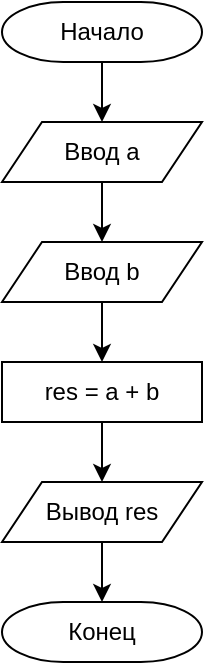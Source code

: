 <mxfile version="20.7.2" type="github" pages="12">
  <diagram id="fFHC_7txeIVcdZuWyrHd" name="1.1.1">
    <mxGraphModel dx="1434" dy="790" grid="1" gridSize="10" guides="1" tooltips="1" connect="1" arrows="1" fold="1" page="1" pageScale="1" pageWidth="827" pageHeight="1169" math="0" shadow="0">
      <root>
        <mxCell id="0" />
        <mxCell id="1" parent="0" />
        <mxCell id="L5hjwlni4Q0q_dEiet6R-3" style="edgeStyle=orthogonalEdgeStyle;rounded=0;orthogonalLoop=1;jettySize=auto;html=1;exitX=0.5;exitY=1;exitDx=0;exitDy=0;exitPerimeter=0;entryX=0.5;entryY=0;entryDx=0;entryDy=0;" parent="1" source="fFXG-HMuX8piY9fQD1-t-1" target="gXahSuA_ogrp4J6pNf4H-1" edge="1">
          <mxGeometry relative="1" as="geometry" />
        </mxCell>
        <mxCell id="fFXG-HMuX8piY9fQD1-t-1" value="Начало" style="strokeWidth=1;html=1;shape=mxgraph.flowchart.terminator;whiteSpace=wrap;" parent="1" vertex="1">
          <mxGeometry x="10" y="10" width="100" height="30" as="geometry" />
        </mxCell>
        <mxCell id="fFXG-HMuX8piY9fQD1-t-2" value="Конец" style="strokeWidth=1;html=1;shape=mxgraph.flowchart.terminator;whiteSpace=wrap;" parent="1" vertex="1">
          <mxGeometry x="10" y="310" width="100" height="30" as="geometry" />
        </mxCell>
        <mxCell id="L5hjwlni4Q0q_dEiet6R-4" style="edgeStyle=orthogonalEdgeStyle;rounded=0;orthogonalLoop=1;jettySize=auto;html=1;exitX=0.5;exitY=1;exitDx=0;exitDy=0;entryX=0.5;entryY=0;entryDx=0;entryDy=0;" parent="1" source="gXahSuA_ogrp4J6pNf4H-1" target="gXahSuA_ogrp4J6pNf4H-2" edge="1">
          <mxGeometry relative="1" as="geometry" />
        </mxCell>
        <mxCell id="gXahSuA_ogrp4J6pNf4H-1" value="Ввод a" style="shape=parallelogram;perimeter=parallelogramPerimeter;whiteSpace=wrap;html=1;fixedSize=1;" parent="1" vertex="1">
          <mxGeometry x="10" y="70" width="100" height="30" as="geometry" />
        </mxCell>
        <mxCell id="L5hjwlni4Q0q_dEiet6R-5" style="edgeStyle=orthogonalEdgeStyle;rounded=0;orthogonalLoop=1;jettySize=auto;html=1;exitX=0.5;exitY=1;exitDx=0;exitDy=0;entryX=0.5;entryY=0;entryDx=0;entryDy=0;" parent="1" source="gXahSuA_ogrp4J6pNf4H-2" target="J-IPVJ6xymmJ15KLjd6n-1" edge="1">
          <mxGeometry relative="1" as="geometry" />
        </mxCell>
        <mxCell id="gXahSuA_ogrp4J6pNf4H-2" value="Ввод b" style="shape=parallelogram;perimeter=parallelogramPerimeter;whiteSpace=wrap;html=1;fixedSize=1;" parent="1" vertex="1">
          <mxGeometry x="10" y="130" width="100" height="30" as="geometry" />
        </mxCell>
        <mxCell id="L5hjwlni4Q0q_dEiet6R-6" style="edgeStyle=orthogonalEdgeStyle;rounded=0;orthogonalLoop=1;jettySize=auto;html=1;exitX=0.5;exitY=1;exitDx=0;exitDy=0;entryX=0.5;entryY=0;entryDx=0;entryDy=0;" parent="1" source="J-IPVJ6xymmJ15KLjd6n-1" target="L5hjwlni4Q0q_dEiet6R-1" edge="1">
          <mxGeometry relative="1" as="geometry" />
        </mxCell>
        <mxCell id="J-IPVJ6xymmJ15KLjd6n-1" value="res = a + b" style="rounded=0;whiteSpace=wrap;html=1;" parent="1" vertex="1">
          <mxGeometry x="10" y="190" width="100" height="30" as="geometry" />
        </mxCell>
        <mxCell id="L5hjwlni4Q0q_dEiet6R-7" style="edgeStyle=orthogonalEdgeStyle;rounded=0;orthogonalLoop=1;jettySize=auto;html=1;exitX=0.5;exitY=1;exitDx=0;exitDy=0;entryX=0.5;entryY=0;entryDx=0;entryDy=0;entryPerimeter=0;" parent="1" source="L5hjwlni4Q0q_dEiet6R-1" target="fFXG-HMuX8piY9fQD1-t-2" edge="1">
          <mxGeometry relative="1" as="geometry" />
        </mxCell>
        <mxCell id="L5hjwlni4Q0q_dEiet6R-1" value="Вывод res" style="shape=parallelogram;perimeter=parallelogramPerimeter;whiteSpace=wrap;html=1;fixedSize=1;" parent="1" vertex="1">
          <mxGeometry x="10" y="250" width="100" height="30" as="geometry" />
        </mxCell>
      </root>
    </mxGraphModel>
  </diagram>
  <diagram id="u06ajI1Rywr_b1les9b6" name="2.2.1">
    <mxGraphModel dx="796" dy="790" grid="1" gridSize="10" guides="1" tooltips="1" connect="1" arrows="1" fold="1" page="1" pageScale="1" pageWidth="827" pageHeight="1169" math="0" shadow="0">
      <root>
        <mxCell id="0" />
        <mxCell id="1" parent="0" />
        <mxCell id="LcK6r9YCNFxA0HdBfNfa-14" style="edgeStyle=orthogonalEdgeStyle;rounded=0;orthogonalLoop=1;jettySize=auto;html=1;exitX=0.5;exitY=1;exitDx=0;exitDy=0;entryX=0.5;entryY=0;entryDx=0;entryDy=0;" parent="1" target="LcK6r9YCNFxA0HdBfNfa-3" edge="1">
          <mxGeometry relative="1" as="geometry">
            <mxPoint x="60" y="40" as="sourcePoint" />
          </mxGeometry>
        </mxCell>
        <mxCell id="LcK6r9YCNFxA0HdBfNfa-15" style="edgeStyle=orthogonalEdgeStyle;rounded=0;orthogonalLoop=1;jettySize=auto;html=1;exitX=0.5;exitY=1;exitDx=0;exitDy=0;entryX=0.5;entryY=0;entryDx=0;entryDy=0;" parent="1" source="LcK6r9YCNFxA0HdBfNfa-3" target="LcK6r9YCNFxA0HdBfNfa-4" edge="1">
          <mxGeometry relative="1" as="geometry" />
        </mxCell>
        <mxCell id="LcK6r9YCNFxA0HdBfNfa-3" value="Ввод n" style="shape=parallelogram;perimeter=parallelogramPerimeter;whiteSpace=wrap;html=1;fixedSize=1;" parent="1" vertex="1">
          <mxGeometry x="10" y="70" width="100" height="30" as="geometry" />
        </mxCell>
        <mxCell id="9hEXR58S-OuS3Pdgw5wF-2" style="edgeStyle=orthogonalEdgeStyle;rounded=0;orthogonalLoop=1;jettySize=auto;html=1;exitX=0.5;exitY=1;exitDx=0;exitDy=0;entryX=0.5;entryY=0;entryDx=0;entryDy=0;" parent="1" source="LcK6r9YCNFxA0HdBfNfa-4" target="9hEXR58S-OuS3Pdgw5wF-1" edge="1">
          <mxGeometry relative="1" as="geometry" />
        </mxCell>
        <mxCell id="LcK6r9YCNFxA0HdBfNfa-4" value="f = [0, 1]" style="rounded=0;whiteSpace=wrap;html=1;" parent="1" vertex="1">
          <mxGeometry x="10" y="130" width="100" height="30" as="geometry" />
        </mxCell>
        <mxCell id="LcK6r9YCNFxA0HdBfNfa-17" style="edgeStyle=orthogonalEdgeStyle;rounded=0;orthogonalLoop=1;jettySize=auto;html=1;exitX=0.5;exitY=1;exitDx=0;exitDy=0;entryX=0.5;entryY=0;entryDx=0;entryDy=0;" parent="1" source="LcK6r9YCNFxA0HdBfNfa-5" target="LcK6r9YCNFxA0HdBfNfa-12" edge="1">
          <mxGeometry relative="1" as="geometry" />
        </mxCell>
        <mxCell id="LcK6r9YCNFxA0HdBfNfa-5" value="&lt;div&gt;Цикл 1&lt;br&gt;&lt;/div&gt;i &amp;lt; n+1" style="shape=loopLimit;whiteSpace=wrap;html=1;" parent="1" vertex="1">
          <mxGeometry x="10" y="250" width="100" height="50" as="geometry" />
        </mxCell>
        <mxCell id="LcK6r9YCNFxA0HdBfNfa-8" value="" style="group" parent="1" vertex="1" connectable="0">
          <mxGeometry x="10" y="510" width="100" height="50" as="geometry" />
        </mxCell>
        <mxCell id="LcK6r9YCNFxA0HdBfNfa-6" value="" style="shape=loopLimit;whiteSpace=wrap;html=1;rotation=-180;" parent="LcK6r9YCNFxA0HdBfNfa-8" vertex="1">
          <mxGeometry width="100" height="50" as="geometry" />
        </mxCell>
        <mxCell id="LcK6r9YCNFxA0HdBfNfa-7" value="Конец цикла 1" style="text;html=1;strokeColor=none;fillColor=none;align=center;verticalAlign=middle;whiteSpace=wrap;rounded=0;" parent="LcK6r9YCNFxA0HdBfNfa-8" vertex="1">
          <mxGeometry x="16.667" y="6.25" width="66.667" height="37.5" as="geometry" />
        </mxCell>
        <mxCell id="jRBz5fBR_gKbdxhnYyhe-5" style="edgeStyle=orthogonalEdgeStyle;rounded=0;orthogonalLoop=1;jettySize=auto;html=1;exitX=0.5;exitY=1;exitDx=0;exitDy=0;entryX=0.5;entryY=0;entryDx=0;entryDy=0;" parent="1" source="LcK6r9YCNFxA0HdBfNfa-12" target="jRBz5fBR_gKbdxhnYyhe-4" edge="1">
          <mxGeometry relative="1" as="geometry" />
        </mxCell>
        <mxCell id="LcK6r9YCNFxA0HdBfNfa-12" value="t = f[i-1] + f[i-2]" style="rounded=0;whiteSpace=wrap;html=1;" parent="1" vertex="1">
          <mxGeometry x="10" y="330" width="100" height="30" as="geometry" />
        </mxCell>
        <mxCell id="jRBz5fBR_gKbdxhnYyhe-3" style="edgeStyle=orthogonalEdgeStyle;rounded=0;orthogonalLoop=1;jettySize=auto;html=1;exitX=0.5;exitY=1;exitDx=0;exitDy=0;entryX=0.5;entryY=0;entryDx=0;entryDy=0;entryPerimeter=0;" parent="1" source="LcK6r9YCNFxA0HdBfNfa-21" target="jRBz5fBR_gKbdxhnYyhe-2" edge="1">
          <mxGeometry relative="1" as="geometry" />
        </mxCell>
        <mxCell id="LcK6r9YCNFxA0HdBfNfa-21" value="Вывод f[-1]" style="shape=parallelogram;perimeter=parallelogramPerimeter;whiteSpace=wrap;html=1;fixedSize=1;" parent="1" vertex="1">
          <mxGeometry x="10" y="590" width="100" height="30" as="geometry" />
        </mxCell>
        <mxCell id="LcK6r9YCNFxA0HdBfNfa-22" style="edgeStyle=orthogonalEdgeStyle;rounded=0;orthogonalLoop=1;jettySize=auto;html=1;exitX=0.5;exitY=0;exitDx=0;exitDy=0;entryX=0.5;entryY=0;entryDx=0;entryDy=0;" parent="1" source="LcK6r9YCNFxA0HdBfNfa-6" target="LcK6r9YCNFxA0HdBfNfa-21" edge="1">
          <mxGeometry relative="1" as="geometry" />
        </mxCell>
        <mxCell id="jRBz5fBR_gKbdxhnYyhe-1" value="Начало" style="strokeWidth=1;html=1;shape=mxgraph.flowchart.terminator;whiteSpace=wrap;" parent="1" vertex="1">
          <mxGeometry x="10" y="10" width="100" height="30" as="geometry" />
        </mxCell>
        <mxCell id="jRBz5fBR_gKbdxhnYyhe-2" value="Конец" style="strokeWidth=1;html=1;shape=mxgraph.flowchart.terminator;whiteSpace=wrap;" parent="1" vertex="1">
          <mxGeometry x="10" y="650" width="100" height="30" as="geometry" />
        </mxCell>
        <mxCell id="9hEXR58S-OuS3Pdgw5wF-5" style="edgeStyle=orthogonalEdgeStyle;rounded=0;orthogonalLoop=1;jettySize=auto;html=1;exitX=0.5;exitY=1;exitDx=0;exitDy=0;entryX=0.5;entryY=0;entryDx=0;entryDy=0;" parent="1" source="jRBz5fBR_gKbdxhnYyhe-4" target="9hEXR58S-OuS3Pdgw5wF-4" edge="1">
          <mxGeometry relative="1" as="geometry" />
        </mxCell>
        <mxCell id="jRBz5fBR_gKbdxhnYyhe-4" value="f.append(t)" style="shape=process;whiteSpace=wrap;html=1;backgroundOutline=1;strokeWidth=1;" parent="1" vertex="1">
          <mxGeometry x="10" y="390" width="100" height="30" as="geometry" />
        </mxCell>
        <mxCell id="9hEXR58S-OuS3Pdgw5wF-3" style="edgeStyle=orthogonalEdgeStyle;rounded=0;orthogonalLoop=1;jettySize=auto;html=1;exitX=0.5;exitY=1;exitDx=0;exitDy=0;entryX=0.5;entryY=0;entryDx=0;entryDy=0;" parent="1" source="9hEXR58S-OuS3Pdgw5wF-1" target="LcK6r9YCNFxA0HdBfNfa-5" edge="1">
          <mxGeometry relative="1" as="geometry" />
        </mxCell>
        <mxCell id="9hEXR58S-OuS3Pdgw5wF-1" value="i = 2" style="rounded=0;whiteSpace=wrap;html=1;" parent="1" vertex="1">
          <mxGeometry x="10" y="190" width="100" height="30" as="geometry" />
        </mxCell>
        <mxCell id="9hEXR58S-OuS3Pdgw5wF-6" style="edgeStyle=orthogonalEdgeStyle;rounded=0;orthogonalLoop=1;jettySize=auto;html=1;exitX=0.5;exitY=1;exitDx=0;exitDy=0;entryX=0.5;entryY=1;entryDx=0;entryDy=0;" parent="1" source="9hEXR58S-OuS3Pdgw5wF-4" target="LcK6r9YCNFxA0HdBfNfa-6" edge="1">
          <mxGeometry relative="1" as="geometry" />
        </mxCell>
        <mxCell id="9hEXR58S-OuS3Pdgw5wF-4" value="i = i + 1" style="rounded=0;whiteSpace=wrap;html=1;" parent="1" vertex="1">
          <mxGeometry x="10" y="450" width="100" height="30" as="geometry" />
        </mxCell>
      </root>
    </mxGraphModel>
  </diagram>
  <diagram id="ChCr-mN0gIybatDo4z-m" name="2.2.2">
    <mxGraphModel dx="796" dy="790" grid="1" gridSize="10" guides="1" tooltips="1" connect="1" arrows="1" fold="1" page="1" pageScale="1" pageWidth="827" pageHeight="1169" math="0" shadow="0">
      <root>
        <mxCell id="0" />
        <mxCell id="1" parent="0" />
        <mxCell id="PJA2VPzgdWDN4zV5sk2o-1" style="edgeStyle=orthogonalEdgeStyle;rounded=0;orthogonalLoop=1;jettySize=auto;html=1;exitX=0.5;exitY=1;exitDx=0;exitDy=0;entryX=0.5;entryY=0;entryDx=0;entryDy=0;" parent="1" target="PJA2VPzgdWDN4zV5sk2o-4" edge="1">
          <mxGeometry relative="1" as="geometry">
            <mxPoint x="60" y="40" as="sourcePoint" />
          </mxGeometry>
        </mxCell>
        <mxCell id="PJA2VPzgdWDN4zV5sk2o-3" style="edgeStyle=orthogonalEdgeStyle;rounded=0;orthogonalLoop=1;jettySize=auto;html=1;exitX=0.5;exitY=1;exitDx=0;exitDy=0;entryX=0.5;entryY=0;entryDx=0;entryDy=0;" parent="1" source="PJA2VPzgdWDN4zV5sk2o-4" target="PJA2VPzgdWDN4zV5sk2o-6" edge="1">
          <mxGeometry relative="1" as="geometry" />
        </mxCell>
        <mxCell id="PJA2VPzgdWDN4zV5sk2o-4" value="Ввод n" style="shape=parallelogram;perimeter=parallelogramPerimeter;whiteSpace=wrap;html=1;fixedSize=1;" parent="1" vertex="1">
          <mxGeometry x="10" y="70" width="100" height="30" as="geometry" />
        </mxCell>
        <mxCell id="PJA2VPzgdWDN4zV5sk2o-5" style="edgeStyle=orthogonalEdgeStyle;rounded=0;orthogonalLoop=1;jettySize=auto;html=1;exitX=0.5;exitY=1;exitDx=0;exitDy=0;entryX=0.5;entryY=0;entryDx=0;entryDy=0;" parent="1" source="PJA2VPzgdWDN4zV5sk2o-6" target="PJA2VPzgdWDN4zV5sk2o-8" edge="1">
          <mxGeometry relative="1" as="geometry" />
        </mxCell>
        <mxCell id="PJA2VPzgdWDN4zV5sk2o-6" value="a = 0" style="rounded=0;whiteSpace=wrap;html=1;" parent="1" vertex="1">
          <mxGeometry x="10" y="130" width="100" height="30" as="geometry" />
        </mxCell>
        <mxCell id="h9tIE-FR9SUACiEo_GqW-2" style="edgeStyle=orthogonalEdgeStyle;rounded=0;orthogonalLoop=1;jettySize=auto;html=1;exitX=0.5;exitY=1;exitDx=0;exitDy=0;entryX=0.5;entryY=0;entryDx=0;entryDy=0;" parent="1" source="PJA2VPzgdWDN4zV5sk2o-8" target="h9tIE-FR9SUACiEo_GqW-1" edge="1">
          <mxGeometry relative="1" as="geometry" />
        </mxCell>
        <mxCell id="PJA2VPzgdWDN4zV5sk2o-8" value="b = 1" style="rounded=0;whiteSpace=wrap;html=1;" parent="1" vertex="1">
          <mxGeometry x="10" y="190" width="100" height="30" as="geometry" />
        </mxCell>
        <mxCell id="PJA2VPzgdWDN4zV5sk2o-9" style="edgeStyle=orthogonalEdgeStyle;rounded=0;orthogonalLoop=1;jettySize=auto;html=1;exitX=0.5;exitY=1;exitDx=0;exitDy=0;entryX=0.5;entryY=0;entryDx=0;entryDy=0;" parent="1" source="PJA2VPzgdWDN4zV5sk2o-10" target="PJA2VPzgdWDN4zV5sk2o-12" edge="1">
          <mxGeometry relative="1" as="geometry" />
        </mxCell>
        <mxCell id="PJA2VPzgdWDN4zV5sk2o-10" value="&lt;div&gt;Цикл 1&lt;br&gt;&lt;/div&gt;i &amp;lt; n+1" style="shape=loopLimit;whiteSpace=wrap;html=1;" parent="1" vertex="1">
          <mxGeometry x="10" y="310" width="100" height="50" as="geometry" />
        </mxCell>
        <mxCell id="PJA2VPzgdWDN4zV5sk2o-11" style="edgeStyle=orthogonalEdgeStyle;rounded=0;orthogonalLoop=1;jettySize=auto;html=1;exitX=0.5;exitY=1;exitDx=0;exitDy=0;entryX=0.5;entryY=0;entryDx=0;entryDy=0;" parent="1" source="PJA2VPzgdWDN4zV5sk2o-12" target="PJA2VPzgdWDN4zV5sk2o-14" edge="1">
          <mxGeometry relative="1" as="geometry" />
        </mxCell>
        <mxCell id="PJA2VPzgdWDN4zV5sk2o-12" value="temp = b % 10" style="rounded=0;whiteSpace=wrap;html=1;" parent="1" vertex="1">
          <mxGeometry x="10" y="390" width="100" height="30" as="geometry" />
        </mxCell>
        <mxCell id="PJA2VPzgdWDN4zV5sk2o-13" style="edgeStyle=orthogonalEdgeStyle;rounded=0;orthogonalLoop=1;jettySize=auto;html=1;exitX=0.5;exitY=1;exitDx=0;exitDy=0;entryX=0.5;entryY=0;entryDx=0;entryDy=0;" parent="1" source="PJA2VPzgdWDN4zV5sk2o-14" target="PJA2VPzgdWDN4zV5sk2o-16" edge="1">
          <mxGeometry relative="1" as="geometry" />
        </mxCell>
        <mxCell id="PJA2VPzgdWDN4zV5sk2o-14" value="&lt;div&gt;b = b + a % 10&lt;/div&gt;" style="rounded=0;whiteSpace=wrap;html=1;" parent="1" vertex="1">
          <mxGeometry x="10" y="450" width="100" height="30" as="geometry" />
        </mxCell>
        <mxCell id="7uxCP4E83pheU-_T2Lkp-2" style="edgeStyle=orthogonalEdgeStyle;rounded=0;orthogonalLoop=1;jettySize=auto;html=1;exitX=0.5;exitY=1;exitDx=0;exitDy=0;entryX=0.5;entryY=0;entryDx=0;entryDy=0;" parent="1" source="PJA2VPzgdWDN4zV5sk2o-16" target="7uxCP4E83pheU-_T2Lkp-1" edge="1">
          <mxGeometry relative="1" as="geometry" />
        </mxCell>
        <mxCell id="PJA2VPzgdWDN4zV5sk2o-16" value="a = temp" style="rounded=0;whiteSpace=wrap;html=1;" parent="1" vertex="1">
          <mxGeometry x="10" y="510" width="100" height="30" as="geometry" />
        </mxCell>
        <mxCell id="PJA2VPzgdWDN4zV5sk2o-17" value="" style="group" parent="1" vertex="1" connectable="0">
          <mxGeometry x="10" y="630" width="100" height="50" as="geometry" />
        </mxCell>
        <mxCell id="PJA2VPzgdWDN4zV5sk2o-18" value="" style="shape=loopLimit;whiteSpace=wrap;html=1;rotation=-180;" parent="PJA2VPzgdWDN4zV5sk2o-17" vertex="1">
          <mxGeometry width="100" height="50" as="geometry" />
        </mxCell>
        <mxCell id="PJA2VPzgdWDN4zV5sk2o-19" value="Конец цикла 1" style="text;html=1;strokeColor=none;fillColor=none;align=center;verticalAlign=middle;whiteSpace=wrap;rounded=0;" parent="PJA2VPzgdWDN4zV5sk2o-17" vertex="1">
          <mxGeometry x="16.667" y="6.25" width="66.667" height="37.5" as="geometry" />
        </mxCell>
        <mxCell id="PJA2VPzgdWDN4zV5sk2o-20" style="edgeStyle=orthogonalEdgeStyle;rounded=0;orthogonalLoop=1;jettySize=auto;html=1;exitX=0.5;exitY=1;exitDx=0;exitDy=0;entryX=0.5;entryY=0;entryDx=0;entryDy=0;" parent="1" source="PJA2VPzgdWDN4zV5sk2o-21" target="PJA2VPzgdWDN4zV5sk2o-24" edge="1">
          <mxGeometry relative="1" as="geometry" />
        </mxCell>
        <mxCell id="PJA2VPzgdWDN4zV5sk2o-21" value="&lt;div&gt;b = b % 10&lt;br&gt;&lt;/div&gt;" style="rounded=0;whiteSpace=wrap;html=1;" parent="1" vertex="1">
          <mxGeometry x="10" y="710" width="100" height="30" as="geometry" />
        </mxCell>
        <mxCell id="PJA2VPzgdWDN4zV5sk2o-22" style="edgeStyle=orthogonalEdgeStyle;rounded=0;orthogonalLoop=1;jettySize=auto;html=1;exitX=0.5;exitY=0;exitDx=0;exitDy=0;entryX=0.5;entryY=0;entryDx=0;entryDy=0;" parent="1" source="PJA2VPzgdWDN4zV5sk2o-18" target="PJA2VPzgdWDN4zV5sk2o-21" edge="1">
          <mxGeometry relative="1" as="geometry" />
        </mxCell>
        <mxCell id="7uxCP4E83pheU-_T2Lkp-4" style="edgeStyle=orthogonalEdgeStyle;rounded=0;orthogonalLoop=1;jettySize=auto;html=1;exitX=0.5;exitY=1;exitDx=0;exitDy=0;entryX=0.5;entryY=0;entryDx=0;entryDy=0;entryPerimeter=0;" parent="1" source="PJA2VPzgdWDN4zV5sk2o-24" target="YRco56axZBafgTUU7ome-2" edge="1">
          <mxGeometry relative="1" as="geometry" />
        </mxCell>
        <mxCell id="PJA2VPzgdWDN4zV5sk2o-24" value="Вывод b" style="shape=parallelogram;perimeter=parallelogramPerimeter;whiteSpace=wrap;html=1;fixedSize=1;" parent="1" vertex="1">
          <mxGeometry x="10" y="770" width="100" height="30" as="geometry" />
        </mxCell>
        <mxCell id="YRco56axZBafgTUU7ome-1" value="Начало" style="strokeWidth=1;html=1;shape=mxgraph.flowchart.terminator;whiteSpace=wrap;" parent="1" vertex="1">
          <mxGeometry x="10" y="10" width="100" height="30" as="geometry" />
        </mxCell>
        <mxCell id="YRco56axZBafgTUU7ome-2" value="Конец" style="strokeWidth=1;html=1;shape=mxgraph.flowchart.terminator;whiteSpace=wrap;" parent="1" vertex="1">
          <mxGeometry x="10" y="830" width="100" height="30" as="geometry" />
        </mxCell>
        <mxCell id="h9tIE-FR9SUACiEo_GqW-3" style="edgeStyle=orthogonalEdgeStyle;rounded=0;orthogonalLoop=1;jettySize=auto;html=1;exitX=0.5;exitY=1;exitDx=0;exitDy=0;entryX=0.5;entryY=0;entryDx=0;entryDy=0;" parent="1" source="h9tIE-FR9SUACiEo_GqW-1" target="PJA2VPzgdWDN4zV5sk2o-10" edge="1">
          <mxGeometry relative="1" as="geometry" />
        </mxCell>
        <mxCell id="h9tIE-FR9SUACiEo_GqW-1" value="i = 2" style="rounded=0;whiteSpace=wrap;html=1;" parent="1" vertex="1">
          <mxGeometry x="10" y="250" width="100" height="30" as="geometry" />
        </mxCell>
        <mxCell id="7uxCP4E83pheU-_T2Lkp-3" style="edgeStyle=orthogonalEdgeStyle;rounded=0;orthogonalLoop=1;jettySize=auto;html=1;exitX=0.5;exitY=1;exitDx=0;exitDy=0;entryX=0.5;entryY=1;entryDx=0;entryDy=0;" parent="1" source="7uxCP4E83pheU-_T2Lkp-1" target="PJA2VPzgdWDN4zV5sk2o-18" edge="1">
          <mxGeometry relative="1" as="geometry" />
        </mxCell>
        <mxCell id="7uxCP4E83pheU-_T2Lkp-1" value="i = i + 1" style="rounded=0;whiteSpace=wrap;html=1;" parent="1" vertex="1">
          <mxGeometry x="10" y="570" width="100" height="30" as="geometry" />
        </mxCell>
      </root>
    </mxGraphModel>
  </diagram>
  <diagram id="GVCEGxj84KEUb66TbP11" name="2.2.3">
    <mxGraphModel dx="964" dy="790" grid="1" gridSize="10" guides="1" tooltips="1" connect="1" arrows="1" fold="1" page="1" pageScale="1" pageWidth="827" pageHeight="1169" math="0" shadow="0">
      <root>
        <mxCell id="0" />
        <mxCell id="1" parent="0" />
        <mxCell id="5J-hjINicNDppn4EXIw6-1" style="edgeStyle=orthogonalEdgeStyle;rounded=0;orthogonalLoop=1;jettySize=auto;html=1;exitX=0.5;exitY=1;exitDx=0;exitDy=0;entryX=0.5;entryY=0;entryDx=0;entryDy=0;" parent="1" target="5J-hjINicNDppn4EXIw6-3" edge="1">
          <mxGeometry relative="1" as="geometry">
            <mxPoint x="175" y="40" as="sourcePoint" />
          </mxGeometry>
        </mxCell>
        <mxCell id="5J-hjINicNDppn4EXIw6-5" style="edgeStyle=orthogonalEdgeStyle;rounded=0;orthogonalLoop=1;jettySize=auto;html=1;exitX=0.5;exitY=1;exitDx=0;exitDy=0;entryX=0.5;entryY=0;entryDx=0;entryDy=0;" parent="1" source="5J-hjINicNDppn4EXIw6-3" target="5J-hjINicNDppn4EXIw6-4" edge="1">
          <mxGeometry relative="1" as="geometry" />
        </mxCell>
        <mxCell id="5J-hjINicNDppn4EXIw6-3" value="Ввод n" style="shape=parallelogram;perimeter=parallelogramPerimeter;whiteSpace=wrap;html=1;fixedSize=1;" parent="1" vertex="1">
          <mxGeometry x="125" y="70" width="100" height="30" as="geometry" />
        </mxCell>
        <mxCell id="IIKSc8ARAkmDjXuPDUUW-1" style="edgeStyle=orthogonalEdgeStyle;rounded=0;orthogonalLoop=1;jettySize=auto;html=1;exitX=0.5;exitY=1;exitDx=0;exitDy=0;entryX=0.5;entryY=0;entryDx=0;entryDy=0;" parent="1" source="5J-hjINicNDppn4EXIw6-4" target="0TV4zHveYr12r0oyM47i-1" edge="1">
          <mxGeometry relative="1" as="geometry" />
        </mxCell>
        <mxCell id="5J-hjINicNDppn4EXIw6-4" value="Ввод m" style="shape=parallelogram;perimeter=parallelogramPerimeter;whiteSpace=wrap;html=1;fixedSize=1;" parent="1" vertex="1">
          <mxGeometry x="125" y="130" width="100" height="30" as="geometry" />
        </mxCell>
        <mxCell id="IIKSc8ARAkmDjXuPDUUW-3" style="edgeStyle=orthogonalEdgeStyle;rounded=0;orthogonalLoop=1;jettySize=auto;html=1;exitX=0.5;exitY=1;exitDx=0;exitDy=0;entryX=0.5;entryY=0;entryDx=0;entryDy=0;" parent="1" source="0TV4zHveYr12r0oyM47i-1" target="IIKSc8ARAkmDjXuPDUUW-2" edge="1">
          <mxGeometry relative="1" as="geometry" />
        </mxCell>
        <mxCell id="0TV4zHveYr12r0oyM47i-1" value="f = [0, 1]" style="rounded=0;whiteSpace=wrap;html=1;" parent="1" vertex="1">
          <mxGeometry x="125" y="190" width="100" height="30" as="geometry" />
        </mxCell>
        <mxCell id="IIKSc8ARAkmDjXuPDUUW-8" style="edgeStyle=orthogonalEdgeStyle;rounded=0;orthogonalLoop=1;jettySize=auto;html=1;exitX=0.5;exitY=1;exitDx=0;exitDy=0;entryX=0.5;entryY=0;entryDx=0;entryDy=0;" parent="1" source="IIKSc8ARAkmDjXuPDUUW-2" target="IIKSc8ARAkmDjXuPDUUW-4" edge="1">
          <mxGeometry relative="1" as="geometry" />
        </mxCell>
        <mxCell id="IIKSc8ARAkmDjXuPDUUW-2" value="i = 1" style="rounded=0;whiteSpace=wrap;html=1;" parent="1" vertex="1">
          <mxGeometry x="125" y="250" width="100" height="30" as="geometry" />
        </mxCell>
        <mxCell id="cJxBNXaI8FFhSzxOagck-2" style="edgeStyle=orthogonalEdgeStyle;rounded=0;orthogonalLoop=1;jettySize=auto;html=1;exitX=0.5;exitY=1;exitDx=0;exitDy=0;entryX=0.5;entryY=0;entryDx=0;entryDy=0;" parent="1" source="IIKSc8ARAkmDjXuPDUUW-4" target="IIKSc8ARAkmDjXuPDUUW-9" edge="1">
          <mxGeometry relative="1" as="geometry" />
        </mxCell>
        <mxCell id="IIKSc8ARAkmDjXuPDUUW-4" value="&lt;div&gt;Начало&lt;/div&gt;&lt;div&gt;цикла 1&lt;br&gt;&lt;/div&gt;" style="shape=loopLimit;whiteSpace=wrap;html=1;" parent="1" vertex="1">
          <mxGeometry x="125" y="310" width="100" height="50" as="geometry" />
        </mxCell>
        <mxCell id="IIKSc8ARAkmDjXuPDUUW-5" value="" style="group" parent="1" vertex="1" connectable="0">
          <mxGeometry x="125" y="840" width="100" height="50" as="geometry" />
        </mxCell>
        <mxCell id="IIKSc8ARAkmDjXuPDUUW-6" value="" style="shape=loopLimit;whiteSpace=wrap;html=1;rotation=-180;" parent="IIKSc8ARAkmDjXuPDUUW-5" vertex="1">
          <mxGeometry width="100" height="50" as="geometry" />
        </mxCell>
        <mxCell id="IIKSc8ARAkmDjXuPDUUW-7" value="&lt;div&gt;Конец&lt;/div&gt;&lt;div&gt;цикла 1&lt;br&gt;&lt;/div&gt;" style="text;html=1;strokeColor=none;fillColor=none;align=center;verticalAlign=middle;whiteSpace=wrap;rounded=0;" parent="IIKSc8ARAkmDjXuPDUUW-5" vertex="1">
          <mxGeometry x="16.667" y="6.25" width="66.667" height="37.5" as="geometry" />
        </mxCell>
        <mxCell id="cJxBNXaI8FFhSzxOagck-3" style="edgeStyle=orthogonalEdgeStyle;rounded=0;orthogonalLoop=1;jettySize=auto;html=1;exitX=0.5;exitY=1;exitDx=0;exitDy=0;entryX=0.5;entryY=0;entryDx=0;entryDy=0;" parent="1" source="IIKSc8ARAkmDjXuPDUUW-9" target="IIKSc8ARAkmDjXuPDUUW-10" edge="1">
          <mxGeometry relative="1" as="geometry" />
        </mxCell>
        <mxCell id="IIKSc8ARAkmDjXuPDUUW-9" value="t = f[i-1] + f[i]" style="rounded=0;whiteSpace=wrap;html=1;" parent="1" vertex="1">
          <mxGeometry x="125" y="390" width="100" height="30" as="geometry" />
        </mxCell>
        <mxCell id="dd5F29E3kw8MvvBSoIf1-2" style="edgeStyle=orthogonalEdgeStyle;rounded=0;orthogonalLoop=1;jettySize=auto;html=1;exitX=0.5;exitY=1;exitDx=0;exitDy=0;entryX=0.5;entryY=0;entryDx=0;entryDy=0;" parent="1" source="IIKSc8ARAkmDjXuPDUUW-10" target="dd5F29E3kw8MvvBSoIf1-1" edge="1">
          <mxGeometry relative="1" as="geometry" />
        </mxCell>
        <mxCell id="IIKSc8ARAkmDjXuPDUUW-10" value="t = t % m" style="rounded=0;whiteSpace=wrap;html=1;" parent="1" vertex="1">
          <mxGeometry x="125" y="450" width="100" height="30" as="geometry" />
        </mxCell>
        <mxCell id="cJxBNXaI8FFhSzxOagck-8" style="edgeStyle=orthogonalEdgeStyle;rounded=0;orthogonalLoop=1;jettySize=auto;html=1;exitX=0.5;exitY=1;exitDx=0;exitDy=0;entryX=0.5;entryY=0;entryDx=0;entryDy=0;" parent="1" source="cJxBNXaI8FFhSzxOagck-5" target="cJxBNXaI8FFhSzxOagck-6" edge="1">
          <mxGeometry relative="1" as="geometry" />
        </mxCell>
        <mxCell id="cJxBNXaI8FFhSzxOagck-5" value="i = i + 1" style="rounded=0;whiteSpace=wrap;html=1;" parent="1" vertex="1">
          <mxGeometry x="125" y="570" width="100" height="30" as="geometry" />
        </mxCell>
        <mxCell id="cJxBNXaI8FFhSzxOagck-6" value="f[i-1] == 0 and f[i] == 1" style="rhombus;whiteSpace=wrap;html=1;" parent="1" vertex="1">
          <mxGeometry x="55" y="630" width="240" height="60" as="geometry" />
        </mxCell>
        <mxCell id="dd5F29E3kw8MvvBSoIf1-6" style="edgeStyle=orthogonalEdgeStyle;rounded=0;orthogonalLoop=1;jettySize=auto;html=1;exitX=0.25;exitY=1;exitDx=0;exitDy=0;entryX=0.5;entryY=0;entryDx=0;entryDy=0;" parent="1" source="cJxBNXaI8FFhSzxOagck-13" target="dd5F29E3kw8MvvBSoIf1-4" edge="1">
          <mxGeometry relative="1" as="geometry">
            <Array as="points">
              <mxPoint x="345" y="660" />
            </Array>
          </mxGeometry>
        </mxCell>
        <mxCell id="cJxBNXaI8FFhSzxOagck-13" value="Да" style="text;html=1;strokeColor=none;fillColor=none;align=center;verticalAlign=middle;whiteSpace=wrap;rounded=0;" parent="1" vertex="1">
          <mxGeometry x="279" y="630" width="60" height="30" as="geometry" />
        </mxCell>
        <mxCell id="cJxBNXaI8FFhSzxOagck-20" value="Нет" style="text;html=1;strokeColor=none;fillColor=none;align=center;verticalAlign=middle;whiteSpace=wrap;rounded=0;" parent="1" vertex="1">
          <mxGeometry x="10" y="630" width="60" height="30" as="geometry" />
        </mxCell>
        <mxCell id="cJxBNXaI8FFhSzxOagck-21" value="" style="endArrow=none;html=1;rounded=0;" parent="1" edge="1">
          <mxGeometry width="50" height="50" relative="1" as="geometry">
            <mxPoint x="10" y="660" as="sourcePoint" />
            <mxPoint x="55" y="660" as="targetPoint" />
          </mxGeometry>
        </mxCell>
        <mxCell id="cJxBNXaI8FFhSzxOagck-22" value="" style="endArrow=none;html=1;rounded=0;" parent="1" edge="1">
          <mxGeometry width="50" height="50" relative="1" as="geometry">
            <mxPoint x="10" y="290" as="sourcePoint" />
            <mxPoint x="10" y="660" as="targetPoint" />
          </mxGeometry>
        </mxCell>
        <mxCell id="cJxBNXaI8FFhSzxOagck-23" value="" style="endArrow=none;html=1;rounded=0;" parent="1" edge="1">
          <mxGeometry width="50" height="50" relative="1" as="geometry">
            <mxPoint x="10" y="290" as="sourcePoint" />
            <mxPoint x="175" y="290" as="targetPoint" />
          </mxGeometry>
        </mxCell>
        <mxCell id="J0yCfj2DIA2uD0uEU39U-4" style="edgeStyle=orthogonalEdgeStyle;rounded=0;orthogonalLoop=1;jettySize=auto;html=1;exitX=0.5;exitY=1;exitDx=0;exitDy=0;entryX=0.5;entryY=0;entryDx=0;entryDy=0;" parent="1" source="cJxBNXaI8FFhSzxOagck-25" target="cJxBNXaI8FFhSzxOagck-26" edge="1">
          <mxGeometry relative="1" as="geometry" />
        </mxCell>
        <mxCell id="cJxBNXaI8FFhSzxOagck-25" value="n = n % l" style="rounded=0;whiteSpace=wrap;html=1;" parent="1" vertex="1">
          <mxGeometry x="340" y="130" width="100" height="30" as="geometry" />
        </mxCell>
        <mxCell id="J0yCfj2DIA2uD0uEU39U-5" style="edgeStyle=orthogonalEdgeStyle;rounded=0;orthogonalLoop=1;jettySize=auto;html=1;exitX=0.5;exitY=1;exitDx=0;exitDy=0;entryX=0.5;entryY=0;entryDx=0;entryDy=0;entryPerimeter=0;" parent="1" source="cJxBNXaI8FFhSzxOagck-26" target="J0yCfj2DIA2uD0uEU39U-2" edge="1">
          <mxGeometry relative="1" as="geometry" />
        </mxCell>
        <mxCell id="cJxBNXaI8FFhSzxOagck-26" value="Вывод f[n]" style="shape=parallelogram;perimeter=parallelogramPerimeter;whiteSpace=wrap;html=1;fixedSize=1;" parent="1" vertex="1">
          <mxGeometry x="340" y="190" width="100" height="30" as="geometry" />
        </mxCell>
        <mxCell id="ZPOKES95yrIBX2qIruQp-1" value="1" style="ellipse;whiteSpace=wrap;html=1;aspect=fixed;" parent="1" vertex="1">
          <mxGeometry x="160" y="920" width="30" height="30" as="geometry" />
        </mxCell>
        <mxCell id="ZPOKES95yrIBX2qIruQp-2" style="edgeStyle=orthogonalEdgeStyle;rounded=0;jumpSize=0;orthogonalLoop=1;jettySize=auto;html=1;exitX=0.5;exitY=0;exitDx=0;exitDy=0;entryX=0.5;entryY=0;entryDx=0;entryDy=0;strokeColor=default;strokeWidth=1;endArrow=classic;endFill=1;startSize=6;endSize=6;" parent="1" source="IIKSc8ARAkmDjXuPDUUW-6" target="ZPOKES95yrIBX2qIruQp-1" edge="1">
          <mxGeometry relative="1" as="geometry" />
        </mxCell>
        <mxCell id="ZPOKES95yrIBX2qIruQp-4" style="edgeStyle=orthogonalEdgeStyle;rounded=0;jumpSize=0;orthogonalLoop=1;jettySize=auto;html=1;exitX=0.5;exitY=1;exitDx=0;exitDy=0;entryX=0.5;entryY=0;entryDx=0;entryDy=0;strokeColor=default;strokeWidth=1;endArrow=classic;endFill=1;startSize=6;endSize=6;" parent="1" source="ZPOKES95yrIBX2qIruQp-3" edge="1">
          <mxGeometry relative="1" as="geometry">
            <mxPoint x="390" y="70" as="targetPoint" />
          </mxGeometry>
        </mxCell>
        <mxCell id="ZPOKES95yrIBX2qIruQp-3" value="1" style="ellipse;whiteSpace=wrap;html=1;aspect=fixed;" parent="1" vertex="1">
          <mxGeometry x="375" y="10" width="30" height="30" as="geometry" />
        </mxCell>
        <mxCell id="_aBeSmklYS-Kp_KNbTf3-1" value="Начало" style="strokeWidth=1;html=1;shape=mxgraph.flowchart.terminator;whiteSpace=wrap;" parent="1" vertex="1">
          <mxGeometry x="125" y="10" width="100" height="30" as="geometry" />
        </mxCell>
        <mxCell id="dd5F29E3kw8MvvBSoIf1-3" style="edgeStyle=orthogonalEdgeStyle;rounded=0;orthogonalLoop=1;jettySize=auto;html=1;exitX=0.5;exitY=1;exitDx=0;exitDy=0;entryX=0.5;entryY=0;entryDx=0;entryDy=0;" parent="1" source="dd5F29E3kw8MvvBSoIf1-1" target="cJxBNXaI8FFhSzxOagck-5" edge="1">
          <mxGeometry relative="1" as="geometry" />
        </mxCell>
        <mxCell id="dd5F29E3kw8MvvBSoIf1-1" value="f.append(t)" style="shape=process;whiteSpace=wrap;html=1;backgroundOutline=1;strokeWidth=1;" parent="1" vertex="1">
          <mxGeometry x="125" y="510" width="100" height="30" as="geometry" />
        </mxCell>
        <mxCell id="dd5F29E3kw8MvvBSoIf1-7" style="edgeStyle=orthogonalEdgeStyle;rounded=0;orthogonalLoop=1;jettySize=auto;html=1;exitX=0.5;exitY=1;exitDx=0;exitDy=0;entryX=0.5;entryY=0;entryDx=0;entryDy=0;" parent="1" source="dd5F29E3kw8MvvBSoIf1-4" target="dd5F29E3kw8MvvBSoIf1-5" edge="1">
          <mxGeometry relative="1" as="geometry" />
        </mxCell>
        <mxCell id="dd5F29E3kw8MvvBSoIf1-4" value="f.pop()" style="shape=process;whiteSpace=wrap;html=1;backgroundOutline=1;strokeWidth=1;" parent="1" vertex="1">
          <mxGeometry x="295" y="690" width="100" height="30" as="geometry" />
        </mxCell>
        <mxCell id="dd5F29E3kw8MvvBSoIf1-8" style="edgeStyle=orthogonalEdgeStyle;rounded=0;orthogonalLoop=1;jettySize=auto;html=1;exitX=0.5;exitY=1;exitDx=0;exitDy=0;entryX=0.5;entryY=1;entryDx=0;entryDy=0;" parent="1" source="dd5F29E3kw8MvvBSoIf1-5" target="IIKSc8ARAkmDjXuPDUUW-6" edge="1">
          <mxGeometry relative="1" as="geometry" />
        </mxCell>
        <mxCell id="dd5F29E3kw8MvvBSoIf1-5" value="f.pop()" style="shape=process;whiteSpace=wrap;html=1;backgroundOutline=1;strokeWidth=1;" parent="1" vertex="1">
          <mxGeometry x="295" y="750" width="100" height="30" as="geometry" />
        </mxCell>
        <mxCell id="J0yCfj2DIA2uD0uEU39U-3" style="edgeStyle=orthogonalEdgeStyle;rounded=0;orthogonalLoop=1;jettySize=auto;html=1;exitX=0.5;exitY=1;exitDx=0;exitDy=0;entryX=0.5;entryY=0;entryDx=0;entryDy=0;" parent="1" source="J0yCfj2DIA2uD0uEU39U-1" target="cJxBNXaI8FFhSzxOagck-25" edge="1">
          <mxGeometry relative="1" as="geometry" />
        </mxCell>
        <mxCell id="J0yCfj2DIA2uD0uEU39U-1" value="l = len(f)" style="shape=process;whiteSpace=wrap;html=1;backgroundOutline=1;strokeWidth=1;" parent="1" vertex="1">
          <mxGeometry x="340" y="70" width="100" height="30" as="geometry" />
        </mxCell>
        <mxCell id="J0yCfj2DIA2uD0uEU39U-2" value="Конец" style="strokeWidth=1;html=1;shape=mxgraph.flowchart.terminator;whiteSpace=wrap;" parent="1" vertex="1">
          <mxGeometry x="340" y="250" width="100" height="30" as="geometry" />
        </mxCell>
      </root>
    </mxGraphModel>
  </diagram>
  <diagram id="fu3I82-gcIo4fCHdg2yl" name="2.3.1">
    <mxGraphModel dx="796" dy="790" grid="1" gridSize="10" guides="1" tooltips="1" connect="1" arrows="1" fold="1" page="1" pageScale="1" pageWidth="827" pageHeight="1169" math="0" shadow="0">
      <root>
        <mxCell id="0" />
        <mxCell id="1" parent="0" />
        <mxCell id="w1UVxc8cvTipn6mbwOOt-1" style="edgeStyle=orthogonalEdgeStyle;rounded=0;orthogonalLoop=1;jettySize=auto;html=1;exitX=0.5;exitY=1;exitDx=0;exitDy=0;entryX=0.5;entryY=0;entryDx=0;entryDy=0;" parent="1" target="w1UVxc8cvTipn6mbwOOt-4" edge="1">
          <mxGeometry relative="1" as="geometry">
            <mxPoint x="160" y="40" as="sourcePoint" />
          </mxGeometry>
        </mxCell>
        <mxCell id="w1UVxc8cvTipn6mbwOOt-3" style="edgeStyle=orthogonalEdgeStyle;rounded=0;orthogonalLoop=1;jettySize=auto;html=1;exitX=0.5;exitY=1;exitDx=0;exitDy=0;entryX=0.5;entryY=0;entryDx=0;entryDy=0;" parent="1" source="w1UVxc8cvTipn6mbwOOt-4" target="w1UVxc8cvTipn6mbwOOt-5" edge="1">
          <mxGeometry relative="1" as="geometry" />
        </mxCell>
        <mxCell id="w1UVxc8cvTipn6mbwOOt-4" value="Ввод a" style="shape=parallelogram;perimeter=parallelogramPerimeter;whiteSpace=wrap;html=1;fixedSize=1;" parent="1" vertex="1">
          <mxGeometry x="110" y="70" width="100" height="30" as="geometry" />
        </mxCell>
        <mxCell id="w1UVxc8cvTipn6mbwOOt-10" style="edgeStyle=orthogonalEdgeStyle;rounded=0;orthogonalLoop=1;jettySize=auto;html=1;exitX=0.5;exitY=1;exitDx=0;exitDy=0;entryX=0.5;entryY=0;entryDx=0;entryDy=0;" parent="1" source="w1UVxc8cvTipn6mbwOOt-5" target="w1UVxc8cvTipn6mbwOOt-6" edge="1">
          <mxGeometry relative="1" as="geometry" />
        </mxCell>
        <mxCell id="w1UVxc8cvTipn6mbwOOt-5" value="Ввод b" style="shape=parallelogram;perimeter=parallelogramPerimeter;whiteSpace=wrap;html=1;fixedSize=1;" parent="1" vertex="1">
          <mxGeometry x="110" y="130" width="100" height="30" as="geometry" />
        </mxCell>
        <mxCell id="vqJQojaWajv8sr4KsWGS-12" style="edgeStyle=orthogonalEdgeStyle;rounded=0;orthogonalLoop=1;jettySize=auto;html=1;exitX=0.5;exitY=1;exitDx=0;exitDy=0;entryX=0.5;entryY=0;entryDx=0;entryDy=0;" parent="1" source="w1UVxc8cvTipn6mbwOOt-6" edge="1">
          <mxGeometry relative="1" as="geometry">
            <mxPoint x="160" y="270" as="targetPoint" />
          </mxGeometry>
        </mxCell>
        <mxCell id="w1UVxc8cvTipn6mbwOOt-6" value="&lt;div&gt;Цикл 1&lt;br&gt;&lt;/div&gt;&lt;div&gt;a != 0 and b != 0&lt;br&gt;&lt;/div&gt;" style="shape=loopLimit;whiteSpace=wrap;html=1;" parent="1" vertex="1">
          <mxGeometry x="110" y="190" width="100" height="50" as="geometry" />
        </mxCell>
        <mxCell id="w1UVxc8cvTipn6mbwOOt-7" value="" style="group" parent="1" vertex="1" connectable="0">
          <mxGeometry x="110" y="410" width="100" height="50" as="geometry" />
        </mxCell>
        <mxCell id="w1UVxc8cvTipn6mbwOOt-8" value="" style="shape=loopLimit;whiteSpace=wrap;html=1;rotation=-180;" parent="w1UVxc8cvTipn6mbwOOt-7" vertex="1">
          <mxGeometry width="100" height="50" as="geometry" />
        </mxCell>
        <mxCell id="w1UVxc8cvTipn6mbwOOt-9" value="&lt;div&gt;Конец&lt;/div&gt;&lt;div&gt;цикла 1&lt;br&gt;&lt;/div&gt;" style="text;html=1;strokeColor=none;fillColor=none;align=center;verticalAlign=middle;whiteSpace=wrap;rounded=0;" parent="w1UVxc8cvTipn6mbwOOt-7" vertex="1">
          <mxGeometry x="16.667" y="6.25" width="66.667" height="37.5" as="geometry" />
        </mxCell>
        <mxCell id="vpnaPq_Eqmuyn1WCLIOC-3" style="edgeStyle=orthogonalEdgeStyle;rounded=0;orthogonalLoop=1;jettySize=auto;html=1;exitX=0;exitY=0.5;exitDx=0;exitDy=0;entryX=0.5;entryY=0;entryDx=0;entryDy=0;" parent="1" source="JY-3jZAajkyICSFNpZZp-4" target="vpnaPq_Eqmuyn1WCLIOC-2" edge="1">
          <mxGeometry relative="1" as="geometry" />
        </mxCell>
        <mxCell id="vpnaPq_Eqmuyn1WCLIOC-4" style="edgeStyle=orthogonalEdgeStyle;rounded=0;orthogonalLoop=1;jettySize=auto;html=1;exitX=1;exitY=0.5;exitDx=0;exitDy=0;entryX=0.5;entryY=0;entryDx=0;entryDy=0;" parent="1" source="JY-3jZAajkyICSFNpZZp-4" target="vpnaPq_Eqmuyn1WCLIOC-1" edge="1">
          <mxGeometry relative="1" as="geometry" />
        </mxCell>
        <mxCell id="JY-3jZAajkyICSFNpZZp-4" value="a &amp;gt; b" style="rhombus;whiteSpace=wrap;html=1;" parent="1" vertex="1">
          <mxGeometry x="110" y="270" width="100" height="30" as="geometry" />
        </mxCell>
        <mxCell id="vpnaPq_Eqmuyn1WCLIOC-1" value="a = a % b" style="rounded=0;whiteSpace=wrap;html=1;" parent="1" vertex="1">
          <mxGeometry x="210" y="320" width="100" height="30" as="geometry" />
        </mxCell>
        <mxCell id="vpnaPq_Eqmuyn1WCLIOC-2" value="b = b % a" style="rounded=0;whiteSpace=wrap;html=1;" parent="1" vertex="1">
          <mxGeometry x="10" y="320" width="100" height="30" as="geometry" />
        </mxCell>
        <mxCell id="vpnaPq_Eqmuyn1WCLIOC-8" value="" style="endArrow=none;html=1;rounded=0;" parent="1" edge="1">
          <mxGeometry width="50" height="50" relative="1" as="geometry">
            <mxPoint x="59.88" y="380" as="sourcePoint" />
            <mxPoint x="59.88" y="350" as="targetPoint" />
          </mxGeometry>
        </mxCell>
        <mxCell id="vpnaPq_Eqmuyn1WCLIOC-9" value="" style="endArrow=none;html=1;rounded=0;" parent="1" edge="1">
          <mxGeometry width="50" height="50" relative="1" as="geometry">
            <mxPoint x="259.55" y="380" as="sourcePoint" />
            <mxPoint x="259.55" y="350" as="targetPoint" />
          </mxGeometry>
        </mxCell>
        <mxCell id="vpnaPq_Eqmuyn1WCLIOC-10" value="" style="endArrow=none;html=1;rounded=0;" parent="1" edge="1">
          <mxGeometry width="50" height="50" relative="1" as="geometry">
            <mxPoint x="259.88" y="380" as="sourcePoint" />
            <mxPoint x="59.88" y="380" as="targetPoint" />
          </mxGeometry>
        </mxCell>
        <mxCell id="vqJQojaWajv8sr4KsWGS-8" value="" style="endArrow=classic;html=1;rounded=0;" parent="1" edge="1">
          <mxGeometry width="50" height="50" relative="1" as="geometry">
            <mxPoint x="159.67" y="380" as="sourcePoint" />
            <mxPoint x="159.67" y="410" as="targetPoint" />
          </mxGeometry>
        </mxCell>
        <mxCell id="vqJQojaWajv8sr4KsWGS-10" value="Да" style="text;html=1;strokeColor=none;fillColor=none;align=center;verticalAlign=middle;whiteSpace=wrap;rounded=0;" parent="1" vertex="1">
          <mxGeometry x="210" y="260" width="60" height="30" as="geometry" />
        </mxCell>
        <mxCell id="vqJQojaWajv8sr4KsWGS-11" value="Нет" style="text;html=1;strokeColor=none;fillColor=none;align=center;verticalAlign=middle;whiteSpace=wrap;rounded=0;" parent="1" vertex="1">
          <mxGeometry x="50" y="260" width="60" height="30" as="geometry" />
        </mxCell>
        <mxCell id="vqJQojaWajv8sr4KsWGS-20" style="edgeStyle=orthogonalEdgeStyle;rounded=0;orthogonalLoop=1;jettySize=auto;html=1;exitX=0.5;exitY=1;exitDx=0;exitDy=0;entryX=0.5;entryY=0;entryDx=0;entryDy=0;" parent="1" source="vqJQojaWajv8sr4KsWGS-13" target="vqJQojaWajv8sr4KsWGS-14" edge="1">
          <mxGeometry relative="1" as="geometry" />
        </mxCell>
        <mxCell id="vqJQojaWajv8sr4KsWGS-13" value="t = a + b" style="rounded=0;whiteSpace=wrap;html=1;" parent="1" vertex="1">
          <mxGeometry x="110" y="490" width="100" height="30" as="geometry" />
        </mxCell>
        <mxCell id="PT4c69Ic4d2lK5_MEAdK-2" style="edgeStyle=orthogonalEdgeStyle;rounded=0;orthogonalLoop=1;jettySize=auto;html=1;exitX=0.5;exitY=1;exitDx=0;exitDy=0;entryX=0.5;entryY=0;entryDx=0;entryDy=0;" parent="1" source="vqJQojaWajv8sr4KsWGS-14" edge="1">
          <mxGeometry relative="1" as="geometry">
            <mxPoint x="160" y="620" as="targetPoint" />
          </mxGeometry>
        </mxCell>
        <mxCell id="vqJQojaWajv8sr4KsWGS-14" value="Вывод t" style="shape=parallelogram;perimeter=parallelogramPerimeter;whiteSpace=wrap;html=1;fixedSize=1;" parent="1" vertex="1">
          <mxGeometry x="110" y="555" width="100" height="30" as="geometry" />
        </mxCell>
        <mxCell id="vqJQojaWajv8sr4KsWGS-18" style="edgeStyle=orthogonalEdgeStyle;rounded=0;orthogonalLoop=1;jettySize=auto;html=1;exitX=0.5;exitY=0;exitDx=0;exitDy=0;entryX=0.5;entryY=0;entryDx=0;entryDy=0;" parent="1" source="w1UVxc8cvTipn6mbwOOt-8" target="vqJQojaWajv8sr4KsWGS-13" edge="1">
          <mxGeometry relative="1" as="geometry" />
        </mxCell>
        <mxCell id="ByU8Gt6nfojn50qipNo--1" value="Начало" style="strokeWidth=1;html=1;shape=mxgraph.flowchart.terminator;whiteSpace=wrap;" parent="1" vertex="1">
          <mxGeometry x="110" y="10" width="100" height="30" as="geometry" />
        </mxCell>
        <mxCell id="8mO86a6FoHklnUW27RAK-1" value="Конец" style="strokeWidth=1;html=1;shape=mxgraph.flowchart.terminator;whiteSpace=wrap;" parent="1" vertex="1">
          <mxGeometry x="110" y="620" width="100" height="30" as="geometry" />
        </mxCell>
      </root>
    </mxGraphModel>
  </diagram>
  <diagram id="nBo5Jof2VyOP3pu0dThg" name="4.1.1">
    <mxGraphModel dx="796" dy="790" grid="1" gridSize="10" guides="1" tooltips="1" connect="1" arrows="1" fold="1" page="1" pageScale="1" pageWidth="827" pageHeight="1169" math="0" shadow="0">
      <root>
        <mxCell id="0" />
        <mxCell id="1" parent="0" />
        <mxCell id="1VKRyoxuMxoIiqaiADSQ-3" style="edgeStyle=orthogonalEdgeStyle;rounded=0;orthogonalLoop=1;jettySize=auto;html=1;exitX=0.5;exitY=1;exitDx=0;exitDy=0;entryX=0.5;entryY=0;entryDx=0;entryDy=0;" parent="1" target="1VKRyoxuMxoIiqaiADSQ-2" edge="1">
          <mxGeometry relative="1" as="geometry">
            <mxPoint x="85" y="40" as="sourcePoint" />
          </mxGeometry>
        </mxCell>
        <mxCell id="GIHssZWTLutPexWtzOO4-3" style="edgeStyle=orthogonalEdgeStyle;rounded=0;orthogonalLoop=1;jettySize=auto;html=1;exitX=0.5;exitY=1;exitDx=0;exitDy=0;entryX=0.5;entryY=0;entryDx=0;entryDy=0;" parent="1" source="1VKRyoxuMxoIiqaiADSQ-1" target="GIHssZWTLutPexWtzOO4-2" edge="1">
          <mxGeometry relative="1" as="geometry" />
        </mxCell>
        <mxCell id="1VKRyoxuMxoIiqaiADSQ-1" value="Ввод n" style="shape=parallelogram;perimeter=parallelogramPerimeter;whiteSpace=wrap;html=1;fixedSize=1;" parent="1" vertex="1">
          <mxGeometry x="35" y="130" width="100" height="30" as="geometry" />
        </mxCell>
        <mxCell id="1VKRyoxuMxoIiqaiADSQ-4" style="edgeStyle=orthogonalEdgeStyle;rounded=0;orthogonalLoop=1;jettySize=auto;html=1;exitX=0.5;exitY=1;exitDx=0;exitDy=0;entryX=0.5;entryY=0;entryDx=0;entryDy=0;" parent="1" source="1VKRyoxuMxoIiqaiADSQ-2" target="1VKRyoxuMxoIiqaiADSQ-1" edge="1">
          <mxGeometry relative="1" as="geometry" />
        </mxCell>
        <mxCell id="1VKRyoxuMxoIiqaiADSQ-2" value="lst = []" style="rounded=0;whiteSpace=wrap;html=1;" parent="1" vertex="1">
          <mxGeometry x="35" y="70" width="100" height="30" as="geometry" />
        </mxCell>
        <mxCell id="j4e6c7l5cNhxEXMIwUWd-4" style="edgeStyle=orthogonalEdgeStyle;rounded=0;orthogonalLoop=1;jettySize=auto;html=1;exitX=0.5;exitY=1;exitDx=0;exitDy=0;entryX=0.5;entryY=0;entryDx=0;entryDy=0;" parent="1" source="ukkAKVaZs-dU9mlylazG-1" target="ukkAKVaZs-dU9mlylazG-6" edge="1">
          <mxGeometry relative="1" as="geometry" />
        </mxCell>
        <mxCell id="ukkAKVaZs-dU9mlylazG-1" value="&lt;div&gt;Цикл 1&lt;br&gt;&lt;/div&gt;i &amp;lt; n" style="shape=loopLimit;whiteSpace=wrap;html=1;" parent="1" vertex="1">
          <mxGeometry x="35" y="250" width="100" height="50" as="geometry" />
        </mxCell>
        <mxCell id="ukkAKVaZs-dU9mlylazG-2" value="" style="group" parent="1" vertex="1" connectable="0">
          <mxGeometry x="35" y="630" width="100" height="50" as="geometry" />
        </mxCell>
        <mxCell id="ukkAKVaZs-dU9mlylazG-3" value="" style="shape=loopLimit;whiteSpace=wrap;html=1;rotation=-180;" parent="ukkAKVaZs-dU9mlylazG-2" vertex="1">
          <mxGeometry width="100" height="50" as="geometry" />
        </mxCell>
        <mxCell id="ukkAKVaZs-dU9mlylazG-4" value="Конец цикла 1" style="text;html=1;strokeColor=none;fillColor=none;align=center;verticalAlign=middle;whiteSpace=wrap;rounded=0;" parent="ukkAKVaZs-dU9mlylazG-2" vertex="1">
          <mxGeometry x="16.667" y="6.25" width="66.667" height="37.5" as="geometry" />
        </mxCell>
        <mxCell id="ks3u-PmfWWSErEEGv6VN-2" style="edgeStyle=orthogonalEdgeStyle;rounded=0;orthogonalLoop=1;jettySize=auto;html=1;exitX=0.5;exitY=1;exitDx=0;exitDy=0;entryX=0.5;entryY=0;entryDx=0;entryDy=0;" edge="1" parent="1" source="ukkAKVaZs-dU9mlylazG-6" target="ks3u-PmfWWSErEEGv6VN-1">
          <mxGeometry relative="1" as="geometry" />
        </mxCell>
        <mxCell id="ukkAKVaZs-dU9mlylazG-6" value="Ввод a" style="shape=parallelogram;perimeter=parallelogramPerimeter;whiteSpace=wrap;html=1;fixedSize=1;" parent="1" vertex="1">
          <mxGeometry x="35" y="330" width="100" height="30" as="geometry" />
        </mxCell>
        <mxCell id="GIHssZWTLutPexWtzOO4-6" style="edgeStyle=orthogonalEdgeStyle;rounded=0;orthogonalLoop=1;jettySize=auto;html=1;exitX=0.5;exitY=1;exitDx=0;exitDy=0;entryX=0.5;entryY=0;entryDx=0;entryDy=0;" parent="1" source="j4e6c7l5cNhxEXMIwUWd-3" target="GIHssZWTLutPexWtzOO4-5" edge="1">
          <mxGeometry relative="1" as="geometry" />
        </mxCell>
        <mxCell id="j4e6c7l5cNhxEXMIwUWd-3" value="t = (b, a)" style="rounded=0;whiteSpace=wrap;html=1;" parent="1" vertex="1">
          <mxGeometry x="35" y="450" width="100" height="30" as="geometry" />
        </mxCell>
        <mxCell id="j4e6c7l5cNhxEXMIwUWd-9" style="edgeStyle=orthogonalEdgeStyle;rounded=0;orthogonalLoop=1;jettySize=auto;html=1;exitX=0.5;exitY=0;exitDx=0;exitDy=0;entryX=0.5;entryY=0;entryDx=0;entryDy=0;" parent="1" source="ukkAKVaZs-dU9mlylazG-3" edge="1">
          <mxGeometry relative="1" as="geometry">
            <mxPoint x="85" y="710" as="targetPoint" />
          </mxGeometry>
        </mxCell>
        <mxCell id="j4e6c7l5cNhxEXMIwUWd-14" style="edgeStyle=orthogonalEdgeStyle;rounded=0;orthogonalLoop=1;jettySize=auto;html=1;exitX=0.5;exitY=1;exitDx=0;exitDy=0;entryX=0.5;entryY=0;entryDx=0;entryDy=0;" parent="1" source="j4e6c7l5cNhxEXMIwUWd-10" target="j4e6c7l5cNhxEXMIwUWd-13" edge="1">
          <mxGeometry relative="1" as="geometry" />
        </mxCell>
        <mxCell id="j4e6c7l5cNhxEXMIwUWd-10" value="out = []" style="rounded=0;whiteSpace=wrap;html=1;" parent="1" vertex="1">
          <mxGeometry x="340" y="70" width="100" height="30" as="geometry" />
        </mxCell>
        <mxCell id="j4e6c7l5cNhxEXMIwUWd-15" style="edgeStyle=orthogonalEdgeStyle;rounded=0;orthogonalLoop=1;jettySize=auto;html=1;exitX=0.5;exitY=1;exitDx=0;exitDy=0;entryX=0.5;entryY=0;entryDx=0;entryDy=0;" parent="1" source="j4e6c7l5cNhxEXMIwUWd-13" edge="1">
          <mxGeometry relative="1" as="geometry">
            <mxPoint x="390" y="190" as="targetPoint" />
          </mxGeometry>
        </mxCell>
        <mxCell id="j4e6c7l5cNhxEXMIwUWd-13" value="t = lst[0][0]" style="rounded=0;whiteSpace=wrap;html=1;" parent="1" vertex="1">
          <mxGeometry x="340" y="130" width="100" height="30" as="geometry" />
        </mxCell>
        <mxCell id="H-jzwRs-m9ef_NmZnycx-5" style="edgeStyle=orthogonalEdgeStyle;rounded=0;orthogonalLoop=1;jettySize=auto;html=1;exitX=0.5;exitY=1;exitDx=0;exitDy=0;entryX=0.5;entryY=0;entryDx=0;entryDy=0;" parent="1" source="j4e6c7l5cNhxEXMIwUWd-16" target="H-jzwRs-m9ef_NmZnycx-1" edge="1">
          <mxGeometry relative="1" as="geometry" />
        </mxCell>
        <mxCell id="j4e6c7l5cNhxEXMIwUWd-16" value="&lt;div&gt;Цикл 2&lt;br&gt;&lt;/div&gt;i &amp;lt; n" style="shape=loopLimit;whiteSpace=wrap;html=1;" parent="1" vertex="1">
          <mxGeometry x="340" y="310" width="100" height="50" as="geometry" />
        </mxCell>
        <mxCell id="j4e6c7l5cNhxEXMIwUWd-17" value="" style="group" parent="1" vertex="1" connectable="0">
          <mxGeometry x="340" y="650" width="100" height="50" as="geometry" />
        </mxCell>
        <mxCell id="j4e6c7l5cNhxEXMIwUWd-18" value="" style="shape=loopLimit;whiteSpace=wrap;html=1;rotation=-180;" parent="j4e6c7l5cNhxEXMIwUWd-17" vertex="1">
          <mxGeometry width="100" height="50" as="geometry" />
        </mxCell>
        <mxCell id="j4e6c7l5cNhxEXMIwUWd-19" value="Конец цикла 2" style="text;html=1;strokeColor=none;fillColor=none;align=center;verticalAlign=middle;whiteSpace=wrap;rounded=0;" parent="j4e6c7l5cNhxEXMIwUWd-17" vertex="1">
          <mxGeometry x="16.667" y="6.25" width="66.667" height="37.5" as="geometry" />
        </mxCell>
        <mxCell id="H-jzwRs-m9ef_NmZnycx-4" style="edgeStyle=orthogonalEdgeStyle;rounded=0;orthogonalLoop=1;jettySize=auto;html=1;exitX=1;exitY=0.5;exitDx=0;exitDy=0;entryX=0.5;entryY=0;entryDx=0;entryDy=0;" parent="1" source="H-jzwRs-m9ef_NmZnycx-1" target="H-jzwRs-m9ef_NmZnycx-3" edge="1">
          <mxGeometry relative="1" as="geometry" />
        </mxCell>
        <mxCell id="H-jzwRs-m9ef_NmZnycx-1" value="lst[i][1] &amp;gt; out[-1]" style="rhombus;whiteSpace=wrap;html=1;" parent="1" vertex="1">
          <mxGeometry x="315" y="390" width="150" height="50" as="geometry" />
        </mxCell>
        <mxCell id="H-jzwRs-m9ef_NmZnycx-6" style="edgeStyle=orthogonalEdgeStyle;rounded=0;orthogonalLoop=1;jettySize=auto;html=1;exitX=0.5;exitY=1;exitDx=0;exitDy=0;entryX=0.5;entryY=0;entryDx=0;entryDy=0;" parent="1" source="H-jzwRs-m9ef_NmZnycx-3" edge="1">
          <mxGeometry relative="1" as="geometry">
            <mxPoint x="540" y="500" as="targetPoint" />
          </mxGeometry>
        </mxCell>
        <mxCell id="H-jzwRs-m9ef_NmZnycx-3" value="t = lst[i][0]" style="rounded=0;whiteSpace=wrap;html=1;" parent="1" vertex="1">
          <mxGeometry x="490" y="440" width="100" height="30" as="geometry" />
        </mxCell>
        <mxCell id="H-jzwRs-m9ef_NmZnycx-10" value="Да" style="text;html=1;strokeColor=none;fillColor=none;align=center;verticalAlign=middle;whiteSpace=wrap;rounded=0;" parent="1" vertex="1">
          <mxGeometry x="450" y="390" width="60" height="30" as="geometry" />
        </mxCell>
        <mxCell id="H-jzwRs-m9ef_NmZnycx-11" value="Нет" style="text;html=1;strokeColor=none;fillColor=none;align=center;verticalAlign=middle;whiteSpace=wrap;rounded=0;" parent="1" vertex="1">
          <mxGeometry x="270" y="390" width="60" height="30" as="geometry" />
        </mxCell>
        <mxCell id="H-jzwRs-m9ef_NmZnycx-12" value="" style="endArrow=none;html=1;rounded=0;startSize=0;endSize=0;" parent="1" edge="1">
          <mxGeometry width="50" height="50" relative="1" as="geometry">
            <mxPoint x="315" y="415" as="sourcePoint" />
            <mxPoint x="240" y="415" as="targetPoint" />
          </mxGeometry>
        </mxCell>
        <mxCell id="H-jzwRs-m9ef_NmZnycx-13" value="" style="endArrow=none;html=1;rounded=0;startSize=0;endSize=0;" parent="1" edge="1">
          <mxGeometry width="50" height="50" relative="1" as="geometry">
            <mxPoint x="240" y="415" as="sourcePoint" />
            <mxPoint x="240" y="560" as="targetPoint" />
          </mxGeometry>
        </mxCell>
        <mxCell id="H-jzwRs-m9ef_NmZnycx-15" value="" style="endArrow=none;html=1;rounded=0;startSize=0;endSize=0;exitX=0.5;exitY=1;exitDx=0;exitDy=0;" parent="1" edge="1">
          <mxGeometry width="50" height="50" relative="1" as="geometry">
            <mxPoint x="540" y="530" as="sourcePoint" />
            <mxPoint x="540" y="560" as="targetPoint" />
          </mxGeometry>
        </mxCell>
        <mxCell id="H-jzwRs-m9ef_NmZnycx-16" value="" style="endArrow=none;html=1;rounded=0;startSize=0;endSize=0;exitX=0.5;exitY=1;exitDx=0;exitDy=0;" parent="1" edge="1">
          <mxGeometry width="50" height="50" relative="1" as="geometry">
            <mxPoint x="540" y="560" as="sourcePoint" />
            <mxPoint x="390" y="560" as="targetPoint" />
          </mxGeometry>
        </mxCell>
        <mxCell id="H-jzwRs-m9ef_NmZnycx-21" value="" style="endArrow=none;html=1;rounded=0;startSize=0;endSize=0;exitX=0.5;exitY=1;exitDx=0;exitDy=0;" parent="1" edge="1">
          <mxGeometry width="50" height="50" relative="1" as="geometry">
            <mxPoint x="390" y="560" as="sourcePoint" />
            <mxPoint x="240" y="560" as="targetPoint" />
          </mxGeometry>
        </mxCell>
        <mxCell id="H-jzwRs-m9ef_NmZnycx-26" style="edgeStyle=orthogonalEdgeStyle;rounded=0;orthogonalLoop=1;jettySize=auto;html=1;entryX=0.5;entryY=0;entryDx=0;entryDy=0;" parent="1" edge="1">
          <mxGeometry relative="1" as="geometry">
            <mxPoint x="390" y="560" as="sourcePoint" />
            <mxPoint x="390" y="590" as="targetPoint" />
          </mxGeometry>
        </mxCell>
        <mxCell id="H-jzwRs-m9ef_NmZnycx-33" style="edgeStyle=orthogonalEdgeStyle;rounded=0;jumpSize=0;orthogonalLoop=1;jettySize=auto;html=1;exitX=0.5;exitY=1;exitDx=0;exitDy=0;entryX=0.5;entryY=0;entryDx=0;entryDy=0;strokeColor=default;strokeWidth=1;endArrow=classic;endFill=1;startSize=6;endSize=6;" parent="1" source="H-jzwRs-m9ef_NmZnycx-27" target="H-jzwRs-m9ef_NmZnycx-28" edge="1">
          <mxGeometry relative="1" as="geometry" />
        </mxCell>
        <mxCell id="H-jzwRs-m9ef_NmZnycx-27" value="Вывод длины массива out" style="shape=parallelogram;perimeter=parallelogramPerimeter;whiteSpace=wrap;html=1;fixedSize=1;" parent="1" vertex="1">
          <mxGeometry x="290" y="730" width="200" height="30" as="geometry" />
        </mxCell>
        <mxCell id="GIHssZWTLutPexWtzOO4-21" style="edgeStyle=orthogonalEdgeStyle;rounded=0;orthogonalLoop=1;jettySize=auto;html=1;exitX=0.5;exitY=1;exitDx=0;exitDy=0;entryX=0.5;entryY=0;entryDx=0;entryDy=0;entryPerimeter=0;" parent="1" source="H-jzwRs-m9ef_NmZnycx-28" target="GIHssZWTLutPexWtzOO4-20" edge="1">
          <mxGeometry relative="1" as="geometry" />
        </mxCell>
        <mxCell id="H-jzwRs-m9ef_NmZnycx-28" value="&lt;div&gt;Вывод массива out&lt;/div&gt;" style="shape=parallelogram;perimeter=parallelogramPerimeter;whiteSpace=wrap;html=1;fixedSize=1;" parent="1" vertex="1">
          <mxGeometry x="290" y="790" width="200" height="30" as="geometry" />
        </mxCell>
        <mxCell id="H-jzwRs-m9ef_NmZnycx-29" style="edgeStyle=orthogonalEdgeStyle;rounded=0;jumpSize=0;orthogonalLoop=1;jettySize=auto;html=1;exitX=0.5;exitY=0;exitDx=0;exitDy=0;entryX=0.5;entryY=0;entryDx=0;entryDy=0;strokeColor=default;strokeWidth=1;endArrow=classic;endFill=1;startSize=6;endSize=6;" parent="1" source="j4e6c7l5cNhxEXMIwUWd-18" target="H-jzwRs-m9ef_NmZnycx-27" edge="1">
          <mxGeometry relative="1" as="geometry" />
        </mxCell>
        <mxCell id="2jemeHRpdfeRYn6ma0Jh-1" value="1" style="ellipse;whiteSpace=wrap;html=1;aspect=fixed;" parent="1" vertex="1">
          <mxGeometry x="70" y="770" width="30" height="30" as="geometry" />
        </mxCell>
        <mxCell id="2jemeHRpdfeRYn6ma0Jh-4" style="edgeStyle=orthogonalEdgeStyle;rounded=0;jumpSize=0;orthogonalLoop=1;jettySize=auto;html=1;exitX=0.5;exitY=1;exitDx=0;exitDy=0;entryX=0.5;entryY=0;entryDx=0;entryDy=0;strokeColor=default;strokeWidth=1;endArrow=classic;endFill=1;startSize=6;endSize=6;" parent="1" source="2jemeHRpdfeRYn6ma0Jh-3" target="j4e6c7l5cNhxEXMIwUWd-10" edge="1">
          <mxGeometry relative="1" as="geometry" />
        </mxCell>
        <mxCell id="2jemeHRpdfeRYn6ma0Jh-3" value="1" style="ellipse;whiteSpace=wrap;html=1;aspect=fixed;" parent="1" vertex="1">
          <mxGeometry x="375" y="10" width="30" height="30" as="geometry" />
        </mxCell>
        <mxCell id="GIHssZWTLutPexWtzOO4-1" value="Начало" style="strokeWidth=1;html=1;shape=mxgraph.flowchart.terminator;whiteSpace=wrap;" parent="1" vertex="1">
          <mxGeometry x="35" y="10" width="100" height="30" as="geometry" />
        </mxCell>
        <mxCell id="GIHssZWTLutPexWtzOO4-4" style="edgeStyle=orthogonalEdgeStyle;rounded=0;orthogonalLoop=1;jettySize=auto;html=1;exitX=0.5;exitY=1;exitDx=0;exitDy=0;entryX=0.5;entryY=0;entryDx=0;entryDy=0;" parent="1" source="GIHssZWTLutPexWtzOO4-2" target="ukkAKVaZs-dU9mlylazG-1" edge="1">
          <mxGeometry relative="1" as="geometry" />
        </mxCell>
        <mxCell id="GIHssZWTLutPexWtzOO4-2" value="&lt;div&gt;i = 0&lt;/div&gt;" style="rounded=0;whiteSpace=wrap;html=1;" parent="1" vertex="1">
          <mxGeometry x="35" y="190" width="100" height="30" as="geometry" />
        </mxCell>
        <mxCell id="GIHssZWTLutPexWtzOO4-8" style="edgeStyle=orthogonalEdgeStyle;rounded=0;orthogonalLoop=1;jettySize=auto;html=1;exitX=0.5;exitY=1;exitDx=0;exitDy=0;entryX=0.5;entryY=0;entryDx=0;entryDy=0;" parent="1" source="GIHssZWTLutPexWtzOO4-5" target="GIHssZWTLutPexWtzOO4-7" edge="1">
          <mxGeometry relative="1" as="geometry" />
        </mxCell>
        <mxCell id="GIHssZWTLutPexWtzOO4-5" value="lst.append(t)" style="shape=process;whiteSpace=wrap;html=1;backgroundOutline=1;strokeWidth=1;" parent="1" vertex="1">
          <mxGeometry x="35" y="510" width="100" height="30" as="geometry" />
        </mxCell>
        <mxCell id="GIHssZWTLutPexWtzOO4-9" style="edgeStyle=orthogonalEdgeStyle;rounded=0;orthogonalLoop=1;jettySize=auto;html=1;exitX=0.5;exitY=1;exitDx=0;exitDy=0;entryX=0.5;entryY=1;entryDx=0;entryDy=0;" parent="1" source="GIHssZWTLutPexWtzOO4-7" target="ukkAKVaZs-dU9mlylazG-3" edge="1">
          <mxGeometry relative="1" as="geometry" />
        </mxCell>
        <mxCell id="GIHssZWTLutPexWtzOO4-7" value="i = i + 1" style="rounded=0;whiteSpace=wrap;html=1;" parent="1" vertex="1">
          <mxGeometry x="35" y="570" width="100" height="30" as="geometry" />
        </mxCell>
        <mxCell id="GIHssZWTLutPexWtzOO4-12" style="edgeStyle=orthogonalEdgeStyle;rounded=0;orthogonalLoop=1;jettySize=auto;html=1;exitX=0.5;exitY=1;exitDx=0;exitDy=0;entryX=0.5;entryY=0;entryDx=0;entryDy=0;" parent="1" source="GIHssZWTLutPexWtzOO4-11" target="2jemeHRpdfeRYn6ma0Jh-1" edge="1">
          <mxGeometry relative="1" as="geometry" />
        </mxCell>
        <mxCell id="GIHssZWTLutPexWtzOO4-11" value="lst.sort()" style="shape=process;whiteSpace=wrap;html=1;backgroundOutline=1;strokeWidth=1;" parent="1" vertex="1">
          <mxGeometry x="35" y="710" width="100" height="30" as="geometry" />
        </mxCell>
        <mxCell id="GIHssZWTLutPexWtzOO4-16" style="edgeStyle=orthogonalEdgeStyle;rounded=0;orthogonalLoop=1;jettySize=auto;html=1;exitX=0.5;exitY=1;exitDx=0;exitDy=0;entryX=0.5;entryY=0;entryDx=0;entryDy=0;" parent="1" source="GIHssZWTLutPexWtzOO4-13" target="GIHssZWTLutPexWtzOO4-15" edge="1">
          <mxGeometry relative="1" as="geometry" />
        </mxCell>
        <mxCell id="GIHssZWTLutPexWtzOO4-13" value="lst.append(t)" style="shape=process;whiteSpace=wrap;html=1;backgroundOutline=1;strokeWidth=1;" parent="1" vertex="1">
          <mxGeometry x="340" y="190" width="100" height="30" as="geometry" />
        </mxCell>
        <mxCell id="GIHssZWTLutPexWtzOO4-17" style="edgeStyle=orthogonalEdgeStyle;rounded=0;orthogonalLoop=1;jettySize=auto;html=1;exitX=0.5;exitY=1;exitDx=0;exitDy=0;entryX=0.5;entryY=0;entryDx=0;entryDy=0;" parent="1" source="GIHssZWTLutPexWtzOO4-15" target="j4e6c7l5cNhxEXMIwUWd-16" edge="1">
          <mxGeometry relative="1" as="geometry" />
        </mxCell>
        <mxCell id="GIHssZWTLutPexWtzOO4-15" value="i = 0" style="rounded=0;whiteSpace=wrap;html=1;" parent="1" vertex="1">
          <mxGeometry x="340" y="250" width="100" height="30" as="geometry" />
        </mxCell>
        <mxCell id="GIHssZWTLutPexWtzOO4-19" style="edgeStyle=orthogonalEdgeStyle;rounded=0;orthogonalLoop=1;jettySize=auto;html=1;exitX=0.5;exitY=1;exitDx=0;exitDy=0;entryX=0.5;entryY=1;entryDx=0;entryDy=0;" parent="1" source="GIHssZWTLutPexWtzOO4-18" target="j4e6c7l5cNhxEXMIwUWd-18" edge="1">
          <mxGeometry relative="1" as="geometry" />
        </mxCell>
        <mxCell id="GIHssZWTLutPexWtzOO4-18" value="i = i + 1" style="rounded=0;whiteSpace=wrap;html=1;" parent="1" vertex="1">
          <mxGeometry x="340" y="590" width="100" height="30" as="geometry" />
        </mxCell>
        <mxCell id="GIHssZWTLutPexWtzOO4-20" value="Конец" style="strokeWidth=1;html=1;shape=mxgraph.flowchart.terminator;whiteSpace=wrap;" parent="1" vertex="1">
          <mxGeometry x="340" y="850" width="100" height="30" as="geometry" />
        </mxCell>
        <mxCell id="E5JVh8KJJWauQujvtxSG-2" value="out.append(t)" style="shape=process;whiteSpace=wrap;html=1;backgroundOutline=1;strokeWidth=1;" parent="1" vertex="1">
          <mxGeometry x="490" y="500" width="100" height="30" as="geometry" />
        </mxCell>
        <mxCell id="ks3u-PmfWWSErEEGv6VN-3" style="edgeStyle=orthogonalEdgeStyle;rounded=0;orthogonalLoop=1;jettySize=auto;html=1;exitX=0.5;exitY=1;exitDx=0;exitDy=0;entryX=0.5;entryY=0;entryDx=0;entryDy=0;" edge="1" parent="1" source="ks3u-PmfWWSErEEGv6VN-1" target="j4e6c7l5cNhxEXMIwUWd-3">
          <mxGeometry relative="1" as="geometry" />
        </mxCell>
        <mxCell id="ks3u-PmfWWSErEEGv6VN-1" value="Ввод b" style="shape=parallelogram;perimeter=parallelogramPerimeter;whiteSpace=wrap;html=1;fixedSize=1;" vertex="1" parent="1">
          <mxGeometry x="35" y="390" width="100" height="30" as="geometry" />
        </mxCell>
      </root>
    </mxGraphModel>
  </diagram>
  <diagram id="BuBnBSwmw7FaHTiQHm_-" name="4.1.2">
    <mxGraphModel dx="796" dy="790" grid="1" gridSize="10" guides="1" tooltips="1" connect="1" arrows="1" fold="1" page="1" pageScale="1" pageWidth="827" pageHeight="1169" math="0" shadow="0">
      <root>
        <mxCell id="0" />
        <mxCell id="1" parent="0" />
        <mxCell id="BsMnbUer-58-NS3dKeB3-3" style="edgeStyle=orthogonalEdgeStyle;rounded=0;jumpSize=0;orthogonalLoop=1;jettySize=auto;html=1;exitX=0.5;exitY=1;exitDx=0;exitDy=0;entryX=0.5;entryY=0;entryDx=0;entryDy=0;strokeColor=default;strokeWidth=1;endArrow=classic;endFill=1;startSize=6;endSize=6;" parent="1" target="BsMnbUer-58-NS3dKeB3-1" edge="1">
          <mxGeometry relative="1" as="geometry">
            <mxPoint x="110" y="40" as="sourcePoint" />
          </mxGeometry>
        </mxCell>
        <mxCell id="k4iop2ZkuSYsBqn-YA2s-3" style="edgeStyle=orthogonalEdgeStyle;rounded=0;jumpSize=0;orthogonalLoop=1;jettySize=auto;html=1;exitX=0.5;exitY=1;exitDx=0;exitDy=0;entryX=0.5;entryY=0;entryDx=0;entryDy=0;strokeColor=default;strokeWidth=1;endArrow=classic;endFill=1;startSize=6;endSize=6;" parent="1" source="YGfhWtNpECo7cOLeVPPK-1" edge="1">
          <mxGeometry relative="1" as="geometry">
            <mxPoint x="110" y="250" as="targetPoint" />
          </mxGeometry>
        </mxCell>
        <mxCell id="YGfhWtNpECo7cOLeVPPK-1" value="l = []" style="rounded=0;whiteSpace=wrap;html=1;" parent="1" vertex="1">
          <mxGeometry x="60" y="190" width="100" height="30" as="geometry" />
        </mxCell>
        <mxCell id="BsMnbUer-58-NS3dKeB3-4" style="edgeStyle=orthogonalEdgeStyle;rounded=0;jumpSize=0;orthogonalLoop=1;jettySize=auto;html=1;exitX=0.5;exitY=1;exitDx=0;exitDy=0;entryX=0.5;entryY=0;entryDx=0;entryDy=0;strokeColor=default;strokeWidth=1;endArrow=classic;endFill=1;startSize=6;endSize=6;" parent="1" source="BsMnbUer-58-NS3dKeB3-1" target="BsMnbUer-58-NS3dKeB3-2" edge="1">
          <mxGeometry relative="1" as="geometry" />
        </mxCell>
        <mxCell id="BsMnbUer-58-NS3dKeB3-1" value="Ввод n" style="shape=parallelogram;perimeter=parallelogramPerimeter;whiteSpace=wrap;html=1;fixedSize=1;" parent="1" vertex="1">
          <mxGeometry x="60" y="70" width="100" height="30" as="geometry" />
        </mxCell>
        <mxCell id="BsMnbUer-58-NS3dKeB3-5" style="edgeStyle=orthogonalEdgeStyle;rounded=0;jumpSize=0;orthogonalLoop=1;jettySize=auto;html=1;exitX=0.5;exitY=1;exitDx=0;exitDy=0;entryX=0.5;entryY=0;entryDx=0;entryDy=0;strokeColor=default;strokeWidth=1;endArrow=classic;endFill=1;startSize=6;endSize=6;" parent="1" source="BsMnbUer-58-NS3dKeB3-2" target="YGfhWtNpECo7cOLeVPPK-1" edge="1">
          <mxGeometry relative="1" as="geometry" />
        </mxCell>
        <mxCell id="BsMnbUer-58-NS3dKeB3-2" value="Ввод W" style="shape=parallelogram;perimeter=parallelogramPerimeter;whiteSpace=wrap;html=1;fixedSize=1;" parent="1" vertex="1">
          <mxGeometry x="60" y="130" width="100" height="30" as="geometry" />
        </mxCell>
        <mxCell id="CCSbiytGCo2TiMq9IZg8-5" style="edgeStyle=orthogonalEdgeStyle;rounded=0;jumpSize=0;orthogonalLoop=1;jettySize=auto;html=1;exitX=0.5;exitY=1;exitDx=0;exitDy=0;entryX=0.5;entryY=0;entryDx=0;entryDy=0;strokeColor=default;strokeWidth=1;endArrow=classic;endFill=1;startSize=6;endSize=6;" parent="1" source="CCSbiytGCo2TiMq9IZg8-1" target="CCSbiytGCo2TiMq9IZg8-3" edge="1">
          <mxGeometry relative="1" as="geometry" />
        </mxCell>
        <mxCell id="CCSbiytGCo2TiMq9IZg8-1" value="&lt;div&gt;Цикл 1&lt;br&gt;&lt;/div&gt;i &amp;lt; n" style="shape=loopLimit;whiteSpace=wrap;html=1;" parent="1" vertex="1">
          <mxGeometry x="60" y="310" width="100" height="50" as="geometry" />
        </mxCell>
        <mxCell id="CCSbiytGCo2TiMq9IZg8-2" style="edgeStyle=orthogonalEdgeStyle;rounded=0;jumpSize=0;orthogonalLoop=1;jettySize=auto;html=1;exitX=0.5;exitY=1;exitDx=0;exitDy=0;entryX=0.5;entryY=0;entryDx=0;entryDy=0;strokeColor=default;strokeWidth=1;endArrow=classic;endFill=1;startSize=6;endSize=6;" parent="1" source="CCSbiytGCo2TiMq9IZg8-3" target="CCSbiytGCo2TiMq9IZg8-4" edge="1">
          <mxGeometry relative="1" as="geometry" />
        </mxCell>
        <mxCell id="CCSbiytGCo2TiMq9IZg8-3" value="Ввод a" style="shape=parallelogram;perimeter=parallelogramPerimeter;whiteSpace=wrap;html=1;fixedSize=1;" parent="1" vertex="1">
          <mxGeometry x="60" y="390" width="100" height="30" as="geometry" />
        </mxCell>
        <mxCell id="7d6hDgZlcXDAXRbDUA67-2" style="edgeStyle=orthogonalEdgeStyle;rounded=0;jumpSize=0;orthogonalLoop=1;jettySize=auto;html=1;exitX=0.5;exitY=1;exitDx=0;exitDy=0;entryX=0.5;entryY=0;entryDx=0;entryDy=0;strokeColor=default;strokeWidth=1;endArrow=classic;endFill=1;startSize=6;endSize=6;" parent="1" source="CCSbiytGCo2TiMq9IZg8-4" target="CCSbiytGCo2TiMq9IZg8-6" edge="1">
          <mxGeometry relative="1" as="geometry" />
        </mxCell>
        <mxCell id="CCSbiytGCo2TiMq9IZg8-4" value="Ввод b" style="shape=parallelogram;perimeter=parallelogramPerimeter;whiteSpace=wrap;html=1;fixedSize=1;" parent="1" vertex="1">
          <mxGeometry x="60" y="450" width="100" height="30" as="geometry" />
        </mxCell>
        <mxCell id="7d6hDgZlcXDAXRbDUA67-3" style="edgeStyle=orthogonalEdgeStyle;rounded=0;jumpSize=0;orthogonalLoop=1;jettySize=auto;html=1;exitX=0.5;exitY=1;exitDx=0;exitDy=0;entryX=0.5;entryY=0;entryDx=0;entryDy=0;strokeColor=default;strokeWidth=1;endArrow=classic;endFill=1;startSize=6;endSize=6;" parent="1" source="CCSbiytGCo2TiMq9IZg8-6" edge="1">
          <mxGeometry relative="1" as="geometry">
            <mxPoint x="110" y="590" as="targetPoint" />
          </mxGeometry>
        </mxCell>
        <mxCell id="CCSbiytGCo2TiMq9IZg8-6" value="t = (a, b, a / b)" style="rounded=0;whiteSpace=wrap;html=1;" parent="1" vertex="1">
          <mxGeometry x="60" y="510" width="100" height="30" as="geometry" />
        </mxCell>
        <mxCell id="gOAApZLkHvkhws2RLFBF-7" style="edgeStyle=orthogonalEdgeStyle;rounded=0;orthogonalLoop=1;jettySize=auto;html=1;exitX=0.5;exitY=1;exitDx=0;exitDy=0;entryX=0.5;entryY=0;entryDx=0;entryDy=0;" parent="1" source="fZOweU6visBGzX5TWs-a-1" target="6fLimgqTjpEbB94aW2pk-1" edge="1">
          <mxGeometry relative="1" as="geometry" />
        </mxCell>
        <mxCell id="fZOweU6visBGzX5TWs-a-1" value="l.sort(key=lambda x: -x[2])" style="shape=process;whiteSpace=wrap;html=1;backgroundOutline=1;" parent="1" vertex="1">
          <mxGeometry x="10" y="710" width="200" height="30" as="geometry" />
        </mxCell>
        <mxCell id="eUh2PKxDlKIQohe-6nJ9-1" value="" style="group" parent="1" vertex="1" connectable="0">
          <mxGeometry x="60" y="630" width="100" height="50" as="geometry" />
        </mxCell>
        <mxCell id="eUh2PKxDlKIQohe-6nJ9-2" value="" style="shape=loopLimit;whiteSpace=wrap;html=1;rotation=-180;" parent="eUh2PKxDlKIQohe-6nJ9-1" vertex="1">
          <mxGeometry width="100" height="50" as="geometry" />
        </mxCell>
        <mxCell id="eUh2PKxDlKIQohe-6nJ9-3" value="Конец цикла 1" style="text;html=1;strokeColor=none;fillColor=none;align=center;verticalAlign=middle;whiteSpace=wrap;rounded=0;" parent="eUh2PKxDlKIQohe-6nJ9-1" vertex="1">
          <mxGeometry x="16.667" y="6.25" width="66.667" height="37.5" as="geometry" />
        </mxCell>
        <mxCell id="px8Qayo1DCypojILS1El-2" style="edgeStyle=orthogonalEdgeStyle;rounded=0;jumpSize=0;orthogonalLoop=1;jettySize=auto;html=1;exitX=0.5;exitY=1;exitDx=0;exitDy=0;entryX=0.5;entryY=0;entryDx=0;entryDy=0;strokeColor=default;strokeWidth=1;endArrow=classic;endFill=1;startSize=6;endSize=6;" parent="1" source="6fLimgqTjpEbB94aW2pk-1" target="px8Qayo1DCypojILS1El-1" edge="1">
          <mxGeometry relative="1" as="geometry" />
        </mxCell>
        <mxCell id="6fLimgqTjpEbB94aW2pk-1" value="out = 0" style="rounded=0;whiteSpace=wrap;html=1;" parent="1" vertex="1">
          <mxGeometry x="60" y="770" width="100" height="30" as="geometry" />
        </mxCell>
        <mxCell id="px8Qayo1DCypojILS1El-1" value="1" style="ellipse;whiteSpace=wrap;html=1;aspect=fixed;" parent="1" vertex="1">
          <mxGeometry x="95" y="830" width="30" height="30" as="geometry" />
        </mxCell>
        <mxCell id="jrJT5O7P1SvPo1w7JMSY-5" style="edgeStyle=orthogonalEdgeStyle;rounded=0;jumpSize=0;orthogonalLoop=1;jettySize=auto;html=1;exitX=0.5;exitY=1;exitDx=0;exitDy=0;entryX=0.5;entryY=0;entryDx=0;entryDy=0;strokeColor=default;strokeWidth=1;endArrow=classic;endFill=1;startSize=6;endSize=6;" parent="1" source="px8Qayo1DCypojILS1El-4" target="jrJT5O7P1SvPo1w7JMSY-1" edge="1">
          <mxGeometry relative="1" as="geometry" />
        </mxCell>
        <mxCell id="px8Qayo1DCypojILS1El-4" value="1" style="ellipse;whiteSpace=wrap;html=1;aspect=fixed;" parent="1" vertex="1">
          <mxGeometry x="515" y="10" width="30" height="30" as="geometry" />
        </mxCell>
        <mxCell id="btYm0Ow_IztZ5EG6yKHM-7" style="edgeStyle=orthogonalEdgeStyle;rounded=0;jumpSize=0;orthogonalLoop=1;jettySize=auto;html=1;exitX=0.5;exitY=1;exitDx=0;exitDy=0;entryX=0.5;entryY=0;entryDx=0;entryDy=0;strokeColor=default;strokeWidth=1;endArrow=classic;endFill=1;startSize=6;endSize=6;" parent="1" source="jrJT5O7P1SvPo1w7JMSY-1" target="U68Q3lwhrWUCH0lL3maS-1" edge="1">
          <mxGeometry relative="1" as="geometry" />
        </mxCell>
        <mxCell id="jrJT5O7P1SvPo1w7JMSY-1" value="&lt;div&gt;Начало&lt;/div&gt;&lt;div&gt;цикла 2&lt;br&gt;&lt;/div&gt;" style="shape=loopLimit;whiteSpace=wrap;html=1;" parent="1" vertex="1">
          <mxGeometry x="480" y="70" width="100" height="50" as="geometry" />
        </mxCell>
        <mxCell id="jrJT5O7P1SvPo1w7JMSY-2" value="" style="group" parent="1" vertex="1" connectable="0">
          <mxGeometry x="480" y="520" width="100" height="50" as="geometry" />
        </mxCell>
        <mxCell id="jrJT5O7P1SvPo1w7JMSY-3" value="" style="shape=loopLimit;whiteSpace=wrap;html=1;rotation=-180;" parent="jrJT5O7P1SvPo1w7JMSY-2" vertex="1">
          <mxGeometry width="100" height="50" as="geometry" />
        </mxCell>
        <mxCell id="jrJT5O7P1SvPo1w7JMSY-4" value="&lt;div&gt;Конец&lt;/div&gt;&lt;div&gt;цикла 2&lt;br&gt;&lt;/div&gt;" style="text;html=1;strokeColor=none;fillColor=none;align=center;verticalAlign=middle;whiteSpace=wrap;rounded=0;" parent="jrJT5O7P1SvPo1w7JMSY-2" vertex="1">
          <mxGeometry x="16.667" y="6.25" width="66.667" height="37.5" as="geometry" />
        </mxCell>
        <mxCell id="btYm0Ow_IztZ5EG6yKHM-4" style="edgeStyle=orthogonalEdgeStyle;rounded=0;jumpSize=0;orthogonalLoop=1;jettySize=auto;html=1;exitX=1;exitY=0.5;exitDx=0;exitDy=0;entryX=0.5;entryY=0;entryDx=0;entryDy=0;strokeColor=default;strokeWidth=1;endArrow=classic;endFill=1;startSize=6;endSize=6;" parent="1" source="U68Q3lwhrWUCH0lL3maS-1" target="U68Q3lwhrWUCH0lL3maS-2" edge="1">
          <mxGeometry relative="1" as="geometry" />
        </mxCell>
        <mxCell id="btYm0Ow_IztZ5EG6yKHM-6" style="edgeStyle=orthogonalEdgeStyle;rounded=0;jumpSize=0;orthogonalLoop=1;jettySize=auto;html=1;exitX=0;exitY=0.5;exitDx=0;exitDy=0;entryX=0.5;entryY=0;entryDx=0;entryDy=0;strokeColor=default;strokeWidth=1;endArrow=classic;endFill=1;startSize=6;endSize=6;" parent="1" source="U68Q3lwhrWUCH0lL3maS-1" target="btYm0Ow_IztZ5EG6yKHM-5" edge="1">
          <mxGeometry relative="1" as="geometry" />
        </mxCell>
        <mxCell id="U68Q3lwhrWUCH0lL3maS-1" value="lst[0][1] &amp;gt; W" style="rhombus;whiteSpace=wrap;html=1;" parent="1" vertex="1">
          <mxGeometry x="455" y="150" width="150" height="50" as="geometry" />
        </mxCell>
        <mxCell id="btYm0Ow_IztZ5EG6yKHM-2" style="edgeStyle=orthogonalEdgeStyle;rounded=0;jumpSize=0;orthogonalLoop=1;jettySize=auto;html=1;exitX=0.5;exitY=1;exitDx=0;exitDy=0;entryX=0.5;entryY=0;entryDx=0;entryDy=0;strokeColor=default;strokeWidth=1;endArrow=classic;endFill=1;startSize=6;endSize=6;" parent="1" source="U68Q3lwhrWUCH0lL3maS-2" target="U68Q3lwhrWUCH0lL3maS-3" edge="1">
          <mxGeometry relative="1" as="geometry" />
        </mxCell>
        <mxCell id="U68Q3lwhrWUCH0lL3maS-2" value="&lt;div&gt;W = W - l[0][1]&lt;/div&gt;" style="rounded=0;whiteSpace=wrap;html=1;" parent="1" vertex="1">
          <mxGeometry x="605" y="230" width="100" height="30" as="geometry" />
        </mxCell>
        <mxCell id="btYm0Ow_IztZ5EG6yKHM-3" style="edgeStyle=orthogonalEdgeStyle;rounded=0;jumpSize=0;orthogonalLoop=1;jettySize=auto;html=1;exitX=0.5;exitY=1;exitDx=0;exitDy=0;entryX=0.5;entryY=0;entryDx=0;entryDy=0;strokeColor=default;strokeWidth=1;endArrow=classic;endFill=1;startSize=6;endSize=6;" parent="1" source="U68Q3lwhrWUCH0lL3maS-3" edge="1">
          <mxGeometry relative="1" as="geometry">
            <mxPoint x="655" y="350" as="targetPoint" />
          </mxGeometry>
        </mxCell>
        <mxCell id="U68Q3lwhrWUCH0lL3maS-3" value="&lt;div&gt;out = out - l[0][0]&lt;/div&gt;" style="rounded=0;whiteSpace=wrap;html=1;" parent="1" vertex="1">
          <mxGeometry x="605" y="290" width="100" height="30" as="geometry" />
        </mxCell>
        <mxCell id="btYm0Ow_IztZ5EG6yKHM-19" style="edgeStyle=orthogonalEdgeStyle;rounded=0;jumpSize=0;orthogonalLoop=1;jettySize=auto;html=1;exitX=0.5;exitY=1;exitDx=0;exitDy=0;entryX=0.5;entryY=1;entryDx=0;entryDy=0;strokeColor=default;strokeWidth=1;endArrow=classic;endFill=1;startSize=6;endSize=6;" parent="1" source="btYm0Ow_IztZ5EG6yKHM-5" target="jrJT5O7P1SvPo1w7JMSY-3" edge="1">
          <mxGeometry relative="1" as="geometry">
            <Array as="points">
              <mxPoint x="405" y="490" />
              <mxPoint x="530" y="490" />
            </Array>
          </mxGeometry>
        </mxCell>
        <mxCell id="btYm0Ow_IztZ5EG6yKHM-5" value="&lt;div&gt;out = out + l[0][0] * (1 - (l[0][1] - W) / l[0][1])&lt;br&gt;&lt;/div&gt;" style="rounded=0;whiteSpace=wrap;html=1;" parent="1" vertex="1">
          <mxGeometry x="280" y="230" width="250" height="30" as="geometry" />
        </mxCell>
        <mxCell id="bkZwtC5OH5OzrpdFJhk8-5" style="edgeStyle=orthogonalEdgeStyle;rounded=0;jumpSize=0;orthogonalLoop=1;jettySize=auto;html=1;exitX=0;exitY=0.5;exitDx=0;exitDy=0;entryX=0.5;entryY=0;entryDx=0;entryDy=0;strokeColor=default;strokeWidth=1;endArrow=classic;endFill=1;startSize=6;endSize=6;" parent="1" source="btYm0Ow_IztZ5EG6yKHM-10" target="jrJT5O7P1SvPo1w7JMSY-1" edge="1">
          <mxGeometry relative="1" as="geometry">
            <Array as="points">
              <mxPoint x="250" y="435" />
              <mxPoint x="250" y="50" />
              <mxPoint x="530" y="50" />
            </Array>
          </mxGeometry>
        </mxCell>
        <mxCell id="bkZwtC5OH5OzrpdFJhk8-6" style="edgeStyle=orthogonalEdgeStyle;rounded=0;jumpSize=0;orthogonalLoop=1;jettySize=auto;html=1;exitX=1;exitY=0.5;exitDx=0;exitDy=0;entryX=0.5;entryY=1;entryDx=0;entryDy=0;strokeColor=default;strokeWidth=1;endArrow=classic;endFill=1;startSize=6;endSize=6;" parent="1" source="btYm0Ow_IztZ5EG6yKHM-10" target="jrJT5O7P1SvPo1w7JMSY-3" edge="1">
          <mxGeometry relative="1" as="geometry">
            <Array as="points">
              <mxPoint x="770" y="435" />
              <mxPoint x="770" y="490" />
              <mxPoint x="530" y="490" />
            </Array>
          </mxGeometry>
        </mxCell>
        <mxCell id="btYm0Ow_IztZ5EG6yKHM-10" value="Массив l пуст" style="rhombus;whiteSpace=wrap;html=1;" parent="1" vertex="1">
          <mxGeometry x="580" y="410" width="150" height="50" as="geometry" />
        </mxCell>
        <mxCell id="btYm0Ow_IztZ5EG6yKHM-16" value="Да" style="text;html=1;align=center;verticalAlign=middle;resizable=0;points=[];autosize=1;strokeColor=none;fillColor=none;" parent="1" vertex="1">
          <mxGeometry x="605" y="150" width="40" height="30" as="geometry" />
        </mxCell>
        <mxCell id="btYm0Ow_IztZ5EG6yKHM-17" value="Нет" style="text;html=1;align=center;verticalAlign=middle;resizable=0;points=[];autosize=1;strokeColor=none;fillColor=none;" parent="1" vertex="1">
          <mxGeometry x="420" y="150" width="40" height="30" as="geometry" />
        </mxCell>
        <mxCell id="btYm0Ow_IztZ5EG6yKHM-21" value="Нет" style="text;html=1;align=center;verticalAlign=middle;resizable=0;points=[];autosize=1;strokeColor=none;fillColor=none;" parent="1" vertex="1">
          <mxGeometry x="550" y="405" width="40" height="30" as="geometry" />
        </mxCell>
        <mxCell id="btYm0Ow_IztZ5EG6yKHM-22" value="Да" style="text;html=1;align=center;verticalAlign=middle;resizable=0;points=[];autosize=1;strokeColor=none;fillColor=none;" parent="1" vertex="1">
          <mxGeometry x="730" y="405" width="40" height="30" as="geometry" />
        </mxCell>
        <mxCell id="DNgYq0v8FDa441GsSQVt-2" style="edgeStyle=orthogonalEdgeStyle;rounded=0;jumpSize=0;orthogonalLoop=1;jettySize=auto;html=1;exitX=0.5;exitY=1;exitDx=0;exitDy=0;entryX=0.498;entryY=-0.056;entryDx=0;entryDy=0;entryPerimeter=0;strokeColor=default;strokeWidth=1;endArrow=classic;endFill=1;startSize=6;endSize=6;" parent="1" source="P0_8TVzEUy6G_gY2WgYf-1" edge="1">
          <mxGeometry relative="1" as="geometry">
            <mxPoint x="529.8" y="688.32" as="targetPoint" />
          </mxGeometry>
        </mxCell>
        <mxCell id="P0_8TVzEUy6G_gY2WgYf-1" value="Вывод out" style="shape=parallelogram;perimeter=parallelogramPerimeter;whiteSpace=wrap;html=1;fixedSize=1;" parent="1" vertex="1">
          <mxGeometry x="480" y="600" width="100" height="30" as="geometry" />
        </mxCell>
        <mxCell id="P0_8TVzEUy6G_gY2WgYf-2" style="edgeStyle=orthogonalEdgeStyle;rounded=0;jumpSize=0;orthogonalLoop=1;jettySize=auto;html=1;exitX=0.5;exitY=0;exitDx=0;exitDy=0;entryX=0.5;entryY=0;entryDx=0;entryDy=0;strokeColor=default;strokeWidth=1;endArrow=classic;endFill=1;startSize=6;endSize=6;" parent="1" source="jrJT5O7P1SvPo1w7JMSY-3" target="P0_8TVzEUy6G_gY2WgYf-1" edge="1">
          <mxGeometry relative="1" as="geometry" />
        </mxCell>
        <mxCell id="bkZwtC5OH5OzrpdFJhk8-11" value="" style="ellipse;whiteSpace=wrap;html=1;aspect=fixed;" parent="1" vertex="1">
          <mxGeometry x="402.5" y="432.5" width="5" height="5" as="geometry" />
        </mxCell>
        <mxCell id="gOAApZLkHvkhws2RLFBF-5" style="edgeStyle=orthogonalEdgeStyle;rounded=0;orthogonalLoop=1;jettySize=auto;html=1;exitX=0.5;exitY=1;exitDx=0;exitDy=0;entryX=0.5;entryY=1;entryDx=0;entryDy=0;" parent="1" source="gOAApZLkHvkhws2RLFBF-1" target="eUh2PKxDlKIQohe-6nJ9-2" edge="1">
          <mxGeometry relative="1" as="geometry" />
        </mxCell>
        <mxCell id="gOAApZLkHvkhws2RLFBF-1" value="l.append(t)" style="shape=process;whiteSpace=wrap;html=1;backgroundOutline=1;strokeWidth=1;" parent="1" vertex="1">
          <mxGeometry x="60" y="570" width="100" height="30" as="geometry" />
        </mxCell>
        <mxCell id="gOAApZLkHvkhws2RLFBF-4" style="edgeStyle=orthogonalEdgeStyle;rounded=0;orthogonalLoop=1;jettySize=auto;html=1;exitX=0.5;exitY=1;exitDx=0;exitDy=0;entryX=0.5;entryY=0;entryDx=0;entryDy=0;" parent="1" source="gOAApZLkHvkhws2RLFBF-3" target="CCSbiytGCo2TiMq9IZg8-1" edge="1">
          <mxGeometry relative="1" as="geometry" />
        </mxCell>
        <mxCell id="gOAApZLkHvkhws2RLFBF-3" value="i = 0" style="rounded=0;whiteSpace=wrap;html=1;" parent="1" vertex="1">
          <mxGeometry x="60" y="250" width="100" height="30" as="geometry" />
        </mxCell>
        <mxCell id="gOAApZLkHvkhws2RLFBF-6" style="edgeStyle=orthogonalEdgeStyle;rounded=0;orthogonalLoop=1;jettySize=auto;html=1;exitX=0.5;exitY=0;exitDx=0;exitDy=0;entryX=0.5;entryY=0;entryDx=0;entryDy=0;" parent="1" source="eUh2PKxDlKIQohe-6nJ9-2" target="fZOweU6visBGzX5TWs-a-1" edge="1">
          <mxGeometry relative="1" as="geometry" />
        </mxCell>
        <mxCell id="gOAApZLkHvkhws2RLFBF-8" value="Начало" style="strokeWidth=1;html=1;shape=mxgraph.flowchart.terminator;whiteSpace=wrap;" parent="1" vertex="1">
          <mxGeometry x="60" y="10" width="100" height="30" as="geometry" />
        </mxCell>
        <mxCell id="gOAApZLkHvkhws2RLFBF-9" value="Конец" style="strokeWidth=1;html=1;shape=mxgraph.flowchart.terminator;whiteSpace=wrap;" parent="1" vertex="1">
          <mxGeometry x="480" y="660" width="100" height="30" as="geometry" />
        </mxCell>
        <mxCell id="YJv8OWgqtPy6jCZUgPFZ-3" style="edgeStyle=orthogonalEdgeStyle;rounded=0;orthogonalLoop=1;jettySize=auto;html=1;exitX=0.5;exitY=1;exitDx=0;exitDy=0;entryX=0.5;entryY=0;entryDx=0;entryDy=0;" parent="1" source="YJv8OWgqtPy6jCZUgPFZ-2" target="btYm0Ow_IztZ5EG6yKHM-10" edge="1">
          <mxGeometry relative="1" as="geometry" />
        </mxCell>
        <mxCell id="YJv8OWgqtPy6jCZUgPFZ-2" value="l.pop(t)" style="shape=process;whiteSpace=wrap;html=1;backgroundOutline=1;strokeWidth=1;" parent="1" vertex="1">
          <mxGeometry x="605" y="350" width="100" height="30" as="geometry" />
        </mxCell>
      </root>
    </mxGraphModel>
  </diagram>
  <diagram id="McBTIt47TmOl3iMw6y8p" name="4.1.3">
    <mxGraphModel dx="796" dy="790" grid="1" gridSize="10" guides="1" tooltips="1" connect="1" arrows="1" fold="1" page="1" pageScale="1" pageWidth="827" pageHeight="1169" math="0" shadow="0">
      <root>
        <mxCell id="0" />
        <mxCell id="1" parent="0" />
        <mxCell id="maD8Kq4HskNJCOYXW_eH-4" style="edgeStyle=orthogonalEdgeStyle;rounded=0;jumpSize=0;orthogonalLoop=1;jettySize=auto;html=1;exitX=0.5;exitY=1;exitDx=0;exitDy=0;entryX=0.5;entryY=0;entryDx=0;entryDy=0;strokeColor=default;strokeWidth=1;endArrow=classic;endFill=1;startSize=6;endSize=6;" parent="1" target="maD8Kq4HskNJCOYXW_eH-2" edge="1">
          <mxGeometry relative="1" as="geometry">
            <mxPoint x="160" y="40" as="sourcePoint" />
          </mxGeometry>
        </mxCell>
        <mxCell id="a_fhC4vZ9Sy9r4-rKcbN-2" style="edgeStyle=orthogonalEdgeStyle;rounded=0;jumpSize=0;orthogonalLoop=1;jettySize=auto;html=1;exitX=0.5;exitY=1;exitDx=0;exitDy=0;entryX=0.5;entryY=0;entryDx=0;entryDy=0;strokeColor=default;strokeWidth=1;endArrow=classic;endFill=1;startSize=6;endSize=6;" parent="1" source="maD8Kq4HskNJCOYXW_eH-2" target="a_fhC4vZ9Sy9r4-rKcbN-1" edge="1">
          <mxGeometry relative="1" as="geometry" />
        </mxCell>
        <mxCell id="maD8Kq4HskNJCOYXW_eH-2" value="Ввод n" style="shape=parallelogram;perimeter=parallelogramPerimeter;whiteSpace=wrap;html=1;fixedSize=1;" parent="1" vertex="1">
          <mxGeometry x="110" y="70" width="100" height="30" as="geometry" />
        </mxCell>
        <mxCell id="Q7ha2JhJlReiq-n2PHy7-1" style="edgeStyle=orthogonalEdgeStyle;rounded=0;orthogonalLoop=1;jettySize=auto;html=1;exitX=0.5;exitY=1;exitDx=0;exitDy=0;entryX=0.5;entryY=0;entryDx=0;entryDy=0;" parent="1" source="a_fhC4vZ9Sy9r4-rKcbN-1" target="85M338YuPkDggTcu6hUs-3" edge="1">
          <mxGeometry relative="1" as="geometry" />
        </mxCell>
        <mxCell id="a_fhC4vZ9Sy9r4-rKcbN-1" value="l = []" style="rounded=0;whiteSpace=wrap;html=1;" parent="1" vertex="1">
          <mxGeometry x="110" y="130" width="100" height="30" as="geometry" />
        </mxCell>
        <mxCell id="TmtRzNETwuqAwKkxyQav-8" style="edgeStyle=orthogonalEdgeStyle;rounded=0;jumpSize=0;orthogonalLoop=1;jettySize=auto;html=1;exitX=0.5;exitY=1;exitDx=0;exitDy=0;entryX=0.5;entryY=0;entryDx=0;entryDy=0;strokeColor=default;strokeWidth=1;endArrow=classic;endFill=1;startSize=6;endSize=6;" parent="1" source="TmtRzNETwuqAwKkxyQav-1" target="TmtRzNETwuqAwKkxyQav-6" edge="1">
          <mxGeometry relative="1" as="geometry" />
        </mxCell>
        <mxCell id="TmtRzNETwuqAwKkxyQav-1" value="&lt;div&gt;Цикл 1&lt;br&gt;&lt;/div&gt;i &amp;lt; n+1" style="shape=loopLimit;whiteSpace=wrap;html=1;" parent="1" vertex="1">
          <mxGeometry x="110" y="250" width="100" height="50" as="geometry" />
        </mxCell>
        <mxCell id="TmtRzNETwuqAwKkxyQav-2" value="" style="group" parent="1" vertex="1" connectable="0">
          <mxGeometry x="110" y="650" width="100" height="50" as="geometry" />
        </mxCell>
        <mxCell id="TmtRzNETwuqAwKkxyQav-3" value="" style="shape=loopLimit;whiteSpace=wrap;html=1;rotation=-180;" parent="TmtRzNETwuqAwKkxyQav-2" vertex="1">
          <mxGeometry width="100" height="50" as="geometry" />
        </mxCell>
        <mxCell id="TmtRzNETwuqAwKkxyQav-4" value="Конец цикла 1" style="text;html=1;strokeColor=none;fillColor=none;align=center;verticalAlign=middle;whiteSpace=wrap;rounded=0;" parent="TmtRzNETwuqAwKkxyQav-2" vertex="1">
          <mxGeometry x="16.667" y="6.25" width="66.667" height="37.5" as="geometry" />
        </mxCell>
        <mxCell id="TmtRzNETwuqAwKkxyQav-9" style="edgeStyle=orthogonalEdgeStyle;rounded=0;jumpSize=0;orthogonalLoop=1;jettySize=auto;html=1;exitX=0.5;exitY=1;exitDx=0;exitDy=0;entryX=0.5;entryY=0;entryDx=0;entryDy=0;strokeColor=default;strokeWidth=1;endArrow=classic;endFill=1;startSize=6;endSize=6;" parent="1" source="TmtRzNETwuqAwKkxyQav-6" target="TmtRzNETwuqAwKkxyQav-7" edge="1">
          <mxGeometry relative="1" as="geometry" />
        </mxCell>
        <mxCell id="TmtRzNETwuqAwKkxyQav-6" value="o = n" style="rounded=0;whiteSpace=wrap;html=1;" parent="1" vertex="1">
          <mxGeometry x="110" y="330" width="100" height="30" as="geometry" />
        </mxCell>
        <mxCell id="S1DHY6QNEVIsNV1fGud4-2" style="edgeStyle=orthogonalEdgeStyle;rounded=0;jumpSize=0;orthogonalLoop=1;jettySize=auto;html=1;exitX=0.5;exitY=1;exitDx=0;exitDy=0;entryX=0.5;entryY=0;entryDx=0;entryDy=0;strokeColor=default;strokeWidth=1;endArrow=classic;endFill=1;startSize=6;endSize=6;" parent="1" source="TmtRzNETwuqAwKkxyQav-7" target="S1DHY6QNEVIsNV1fGud4-1" edge="1">
          <mxGeometry relative="1" as="geometry" />
        </mxCell>
        <mxCell id="TmtRzNETwuqAwKkxyQav-7" value="n = n - i" style="rounded=0;whiteSpace=wrap;html=1;" parent="1" vertex="1">
          <mxGeometry x="110" y="390" width="100" height="30" as="geometry" />
        </mxCell>
        <mxCell id="Q7ha2JhJlReiq-n2PHy7-15" style="edgeStyle=orthogonalEdgeStyle;rounded=0;orthogonalLoop=1;jettySize=auto;html=1;exitX=0;exitY=0.5;exitDx=0;exitDy=0;entryX=0.5;entryY=0;entryDx=0;entryDy=0;" parent="1" source="S1DHY6QNEVIsNV1fGud4-1" target="Q7ha2JhJlReiq-n2PHy7-13" edge="1">
          <mxGeometry relative="1" as="geometry" />
        </mxCell>
        <mxCell id="Q7ha2JhJlReiq-n2PHy7-16" style="edgeStyle=orthogonalEdgeStyle;rounded=0;orthogonalLoop=1;jettySize=auto;html=1;exitX=1;exitY=0.5;exitDx=0;exitDy=0;entryX=0.5;entryY=0;entryDx=0;entryDy=0;" parent="1" source="S1DHY6QNEVIsNV1fGud4-1" target="Q7ha2JhJlReiq-n2PHy7-14" edge="1">
          <mxGeometry relative="1" as="geometry" />
        </mxCell>
        <mxCell id="S1DHY6QNEVIsNV1fGud4-1" value="n &amp;gt;= i + 1" style="rhombus;whiteSpace=wrap;html=1;" parent="1" vertex="1">
          <mxGeometry x="110" y="450" width="100" height="50" as="geometry" />
        </mxCell>
        <mxCell id="Nd7t52jsRXK9QOxgjf82-10" style="edgeStyle=orthogonalEdgeStyle;rounded=0;jumpSize=0;orthogonalLoop=1;jettySize=auto;html=1;exitX=0.5;exitY=1;exitDx=0;exitDy=0;entryX=0.5;entryY=0;entryDx=0;entryDy=0;strokeColor=default;strokeWidth=1;endArrow=classic;endFill=1;startSize=6;endSize=6;" parent="1" source="Nd7t52jsRXK9QOxgjf82-7" target="Nd7t52jsRXK9QOxgjf82-8" edge="1">
          <mxGeometry relative="1" as="geometry" />
        </mxCell>
        <mxCell id="Nd7t52jsRXK9QOxgjf82-7" value="&lt;div&gt;Вывести длину&lt;/div&gt;&lt;div&gt;массива l&lt;/div&gt;" style="shape=parallelogram;perimeter=parallelogramPerimeter;whiteSpace=wrap;html=1;fixedSize=1;" parent="1" vertex="1">
          <mxGeometry x="85" y="730" width="150" height="50" as="geometry" />
        </mxCell>
        <mxCell id="Q7ha2JhJlReiq-n2PHy7-23" style="edgeStyle=orthogonalEdgeStyle;rounded=0;orthogonalLoop=1;jettySize=auto;html=1;exitX=0.5;exitY=1;exitDx=0;exitDy=0;entryX=0.5;entryY=0;entryDx=0;entryDy=0;entryPerimeter=0;" parent="1" source="Nd7t52jsRXK9QOxgjf82-8" target="85M338YuPkDggTcu6hUs-2" edge="1">
          <mxGeometry relative="1" as="geometry" />
        </mxCell>
        <mxCell id="Nd7t52jsRXK9QOxgjf82-8" value="&lt;div&gt;Вывести&lt;/div&gt;&lt;div&gt;все элементы&lt;/div&gt;&lt;div&gt;массива l&lt;/div&gt;" style="shape=parallelogram;perimeter=parallelogramPerimeter;whiteSpace=wrap;html=1;fixedSize=1;" parent="1" vertex="1">
          <mxGeometry x="85" y="810" width="150" height="50" as="geometry" />
        </mxCell>
        <mxCell id="Nd7t52jsRXK9QOxgjf82-9" style="edgeStyle=orthogonalEdgeStyle;rounded=0;jumpSize=0;orthogonalLoop=1;jettySize=auto;html=1;exitX=0.5;exitY=0;exitDx=0;exitDy=0;entryX=0.5;entryY=0;entryDx=0;entryDy=0;strokeColor=default;strokeWidth=1;endArrow=classic;endFill=1;startSize=6;endSize=6;" parent="1" source="TmtRzNETwuqAwKkxyQav-3" target="Nd7t52jsRXK9QOxgjf82-7" edge="1">
          <mxGeometry relative="1" as="geometry" />
        </mxCell>
        <mxCell id="85M338YuPkDggTcu6hUs-1" value="Начало" style="strokeWidth=1;html=1;shape=mxgraph.flowchart.terminator;whiteSpace=wrap;" parent="1" vertex="1">
          <mxGeometry x="110" y="10" width="100" height="30" as="geometry" />
        </mxCell>
        <mxCell id="85M338YuPkDggTcu6hUs-2" value="Конец" style="strokeWidth=1;html=1;shape=mxgraph.flowchart.terminator;whiteSpace=wrap;" parent="1" vertex="1">
          <mxGeometry x="110" y="890" width="100" height="30" as="geometry" />
        </mxCell>
        <mxCell id="Q7ha2JhJlReiq-n2PHy7-2" style="edgeStyle=orthogonalEdgeStyle;rounded=0;orthogonalLoop=1;jettySize=auto;html=1;exitX=0.5;exitY=1;exitDx=0;exitDy=0;entryX=0.5;entryY=0;entryDx=0;entryDy=0;" parent="1" source="85M338YuPkDggTcu6hUs-3" target="TmtRzNETwuqAwKkxyQav-1" edge="1">
          <mxGeometry relative="1" as="geometry" />
        </mxCell>
        <mxCell id="85M338YuPkDggTcu6hUs-3" value="i = 1" style="rounded=0;whiteSpace=wrap;html=1;" parent="1" vertex="1">
          <mxGeometry x="110" y="190" width="100" height="30" as="geometry" />
        </mxCell>
        <mxCell id="Q7ha2JhJlReiq-n2PHy7-3" value="Да" style="text;html=1;align=center;verticalAlign=middle;resizable=0;points=[];autosize=1;strokeColor=none;fillColor=none;" parent="1" vertex="1">
          <mxGeometry x="210" y="444" width="40" height="30" as="geometry" />
        </mxCell>
        <mxCell id="Q7ha2JhJlReiq-n2PHy7-4" value="&lt;div&gt;Нет&lt;/div&gt;" style="text;html=1;align=center;verticalAlign=middle;resizable=0;points=[];autosize=1;strokeColor=none;fillColor=none;" parent="1" vertex="1">
          <mxGeometry x="70" y="444" width="40" height="30" as="geometry" />
        </mxCell>
        <mxCell id="Q7ha2JhJlReiq-n2PHy7-22" style="edgeStyle=orthogonalEdgeStyle;rounded=0;orthogonalLoop=1;jettySize=auto;html=1;exitX=0.5;exitY=1;exitDx=0;exitDy=0;entryX=0.5;entryY=0;entryDx=0;entryDy=0;" parent="1" source="Q7ha2JhJlReiq-n2PHy7-13" target="Nd7t52jsRXK9QOxgjf82-7" edge="1">
          <mxGeometry relative="1" as="geometry">
            <Array as="points">
              <mxPoint x="60" y="710" />
              <mxPoint x="160" y="710" />
            </Array>
          </mxGeometry>
        </mxCell>
        <mxCell id="Q7ha2JhJlReiq-n2PHy7-13" value="l.append(o)" style="shape=process;whiteSpace=wrap;html=1;backgroundOutline=1;strokeWidth=1;" parent="1" vertex="1">
          <mxGeometry x="10" y="500" width="100" height="30" as="geometry" />
        </mxCell>
        <mxCell id="Q7ha2JhJlReiq-n2PHy7-18" style="edgeStyle=orthogonalEdgeStyle;rounded=0;orthogonalLoop=1;jettySize=auto;html=1;exitX=0.5;exitY=1;exitDx=0;exitDy=0;entryX=0.5;entryY=0;entryDx=0;entryDy=0;" parent="1" source="Q7ha2JhJlReiq-n2PHy7-14" target="Q7ha2JhJlReiq-n2PHy7-17" edge="1">
          <mxGeometry relative="1" as="geometry" />
        </mxCell>
        <mxCell id="Q7ha2JhJlReiq-n2PHy7-14" value="l.append(i)" style="shape=process;whiteSpace=wrap;html=1;backgroundOutline=1;strokeWidth=1;" parent="1" vertex="1">
          <mxGeometry x="210" y="500" width="100" height="30" as="geometry" />
        </mxCell>
        <mxCell id="Q7ha2JhJlReiq-n2PHy7-19" style="edgeStyle=orthogonalEdgeStyle;rounded=0;orthogonalLoop=1;jettySize=auto;html=1;exitX=0.5;exitY=1;exitDx=0;exitDy=0;entryX=0.5;entryY=1;entryDx=0;entryDy=0;" parent="1" source="Q7ha2JhJlReiq-n2PHy7-17" target="TmtRzNETwuqAwKkxyQav-3" edge="1">
          <mxGeometry relative="1" as="geometry" />
        </mxCell>
        <mxCell id="Q7ha2JhJlReiq-n2PHy7-17" value="i = i + 1" style="rounded=0;whiteSpace=wrap;html=1;" parent="1" vertex="1">
          <mxGeometry x="110" y="590" width="100" height="30" as="geometry" />
        </mxCell>
      </root>
    </mxGraphModel>
  </diagram>
  <diagram id="Ji6SkJp1If05wd0ZINw-" name="4.3.1">
    <mxGraphModel dx="709" dy="790" grid="1" gridSize="10" guides="1" tooltips="1" connect="1" arrows="1" fold="1" page="1" pageScale="1" pageWidth="827" pageHeight="1169" math="0" shadow="0">
      <root>
        <mxCell id="0" />
        <mxCell id="1" parent="0" />
        <mxCell id="rcq1PFMYhySQMTTKWh0o-5" style="edgeStyle=orthogonalEdgeStyle;rounded=0;orthogonalLoop=1;jettySize=auto;html=1;exitX=0.5;exitY=1;exitDx=0;exitDy=0;exitPerimeter=0;entryX=0.5;entryY=0;entryDx=0;entryDy=0;" edge="1" parent="1" source="rcq1PFMYhySQMTTKWh0o-1" target="rcq1PFMYhySQMTTKWh0o-4">
          <mxGeometry relative="1" as="geometry" />
        </mxCell>
        <mxCell id="rcq1PFMYhySQMTTKWh0o-1" value="Начало" style="strokeWidth=1;html=1;shape=mxgraph.flowchart.terminator;whiteSpace=wrap;" vertex="1" parent="1">
          <mxGeometry x="195" y="10" width="100" height="30" as="geometry" />
        </mxCell>
        <mxCell id="rcq1PFMYhySQMTTKWh0o-8" style="edgeStyle=orthogonalEdgeStyle;rounded=0;orthogonalLoop=1;jettySize=auto;html=1;exitX=0.5;exitY=1;exitDx=0;exitDy=0;entryX=0.5;entryY=0;entryDx=0;entryDy=0;" edge="1" parent="1" source="rcq1PFMYhySQMTTKWh0o-2" target="rcq1PFMYhySQMTTKWh0o-7">
          <mxGeometry relative="1" as="geometry" />
        </mxCell>
        <mxCell id="rcq1PFMYhySQMTTKWh0o-2" value="l = []" style="rounded=0;whiteSpace=wrap;html=1;" vertex="1" parent="1">
          <mxGeometry x="195" y="130" width="100" height="30" as="geometry" />
        </mxCell>
        <mxCell id="rcq1PFMYhySQMTTKWh0o-6" style="edgeStyle=orthogonalEdgeStyle;rounded=0;orthogonalLoop=1;jettySize=auto;html=1;exitX=0.5;exitY=1;exitDx=0;exitDy=0;entryX=0.5;entryY=0;entryDx=0;entryDy=0;" edge="1" parent="1" source="rcq1PFMYhySQMTTKWh0o-4" target="rcq1PFMYhySQMTTKWh0o-2">
          <mxGeometry relative="1" as="geometry" />
        </mxCell>
        <mxCell id="rcq1PFMYhySQMTTKWh0o-4" value="Ввод n" style="shape=parallelogram;perimeter=parallelogramPerimeter;whiteSpace=wrap;html=1;fixedSize=1;" vertex="1" parent="1">
          <mxGeometry x="195" y="70" width="100" height="30" as="geometry" />
        </mxCell>
        <mxCell id="rcq1PFMYhySQMTTKWh0o-10" style="edgeStyle=orthogonalEdgeStyle;rounded=0;orthogonalLoop=1;jettySize=auto;html=1;exitX=0.5;exitY=1;exitDx=0;exitDy=0;entryX=0.5;entryY=0;entryDx=0;entryDy=0;" edge="1" parent="1" source="rcq1PFMYhySQMTTKWh0o-7" target="rcq1PFMYhySQMTTKWh0o-9">
          <mxGeometry relative="1" as="geometry" />
        </mxCell>
        <mxCell id="rcq1PFMYhySQMTTKWh0o-7" value="i = 0" style="rounded=0;whiteSpace=wrap;html=1;" vertex="1" parent="1">
          <mxGeometry x="195" y="190" width="100" height="30" as="geometry" />
        </mxCell>
        <mxCell id="rcq1PFMYhySQMTTKWh0o-13" style="edgeStyle=orthogonalEdgeStyle;rounded=0;orthogonalLoop=1;jettySize=auto;html=1;exitX=0.5;exitY=1;exitDx=0;exitDy=0;entryX=0.5;entryY=0;entryDx=0;entryDy=0;" edge="1" parent="1" source="rcq1PFMYhySQMTTKWh0o-9" target="rcq1PFMYhySQMTTKWh0o-11">
          <mxGeometry relative="1" as="geometry" />
        </mxCell>
        <mxCell id="rcq1PFMYhySQMTTKWh0o-9" value="&lt;div&gt;Цикл 1&lt;br&gt;&lt;/div&gt;i &amp;lt; n" style="shape=loopLimit;whiteSpace=wrap;html=1;" vertex="1" parent="1">
          <mxGeometry x="195" y="250" width="100" height="50" as="geometry" />
        </mxCell>
        <mxCell id="rcq1PFMYhySQMTTKWh0o-14" style="edgeStyle=orthogonalEdgeStyle;rounded=0;orthogonalLoop=1;jettySize=auto;html=1;exitX=0.5;exitY=1;exitDx=0;exitDy=0;entryX=0.5;entryY=0;entryDx=0;entryDy=0;" edge="1" parent="1" source="rcq1PFMYhySQMTTKWh0o-11" target="rcq1PFMYhySQMTTKWh0o-12">
          <mxGeometry relative="1" as="geometry" />
        </mxCell>
        <mxCell id="rcq1PFMYhySQMTTKWh0o-11" value="Ввод j" style="shape=parallelogram;perimeter=parallelogramPerimeter;whiteSpace=wrap;html=1;fixedSize=1;" vertex="1" parent="1">
          <mxGeometry x="195" y="330" width="100" height="30" as="geometry" />
        </mxCell>
        <mxCell id="rcq1PFMYhySQMTTKWh0o-16" style="edgeStyle=orthogonalEdgeStyle;rounded=0;orthogonalLoop=1;jettySize=auto;html=1;exitX=0.5;exitY=1;exitDx=0;exitDy=0;entryX=0.5;entryY=0;entryDx=0;entryDy=0;" edge="1" parent="1" source="rcq1PFMYhySQMTTKWh0o-12" target="rcq1PFMYhySQMTTKWh0o-15">
          <mxGeometry relative="1" as="geometry" />
        </mxCell>
        <mxCell id="rcq1PFMYhySQMTTKWh0o-12" value="j = j.split()" style="shape=process;whiteSpace=wrap;html=1;backgroundOutline=1;strokeWidth=1;" vertex="1" parent="1">
          <mxGeometry x="195" y="390" width="100" height="30" as="geometry" />
        </mxCell>
        <mxCell id="rcq1PFMYhySQMTTKWh0o-20" style="edgeStyle=orthogonalEdgeStyle;rounded=0;orthogonalLoop=1;jettySize=auto;html=1;exitX=1;exitY=0.5;exitDx=0;exitDy=0;entryX=0.5;entryY=0;entryDx=0;entryDy=0;" edge="1" parent="1" source="rcq1PFMYhySQMTTKWh0o-15" target="rcq1PFMYhySQMTTKWh0o-18">
          <mxGeometry relative="1" as="geometry" />
        </mxCell>
        <mxCell id="rcq1PFMYhySQMTTKWh0o-26" style="edgeStyle=orthogonalEdgeStyle;rounded=0;orthogonalLoop=1;jettySize=auto;html=1;exitX=0;exitY=0.5;exitDx=0;exitDy=0;entryX=0.5;entryY=0;entryDx=0;entryDy=0;" edge="1" parent="1" source="rcq1PFMYhySQMTTKWh0o-15" target="rcq1PFMYhySQMTTKWh0o-21">
          <mxGeometry relative="1" as="geometry" />
        </mxCell>
        <mxCell id="rcq1PFMYhySQMTTKWh0o-15" value="j[0] == &quot;Insert&quot;" style="rhombus;whiteSpace=wrap;html=1;" vertex="1" parent="1">
          <mxGeometry x="170" y="454.5" width="150" height="50" as="geometry" />
        </mxCell>
        <mxCell id="rcq1PFMYhySQMTTKWh0o-30" style="edgeStyle=orthogonalEdgeStyle;rounded=0;orthogonalLoop=1;jettySize=auto;html=1;exitX=0.5;exitY=1;exitDx=0;exitDy=0;entryX=0.5;entryY=0;entryDx=0;entryDy=0;" edge="1" parent="1" source="rcq1PFMYhySQMTTKWh0o-17" target="rcq1PFMYhySQMTTKWh0o-29">
          <mxGeometry relative="1" as="geometry">
            <Array as="points">
              <mxPoint x="405" y="690" />
              <mxPoint x="245" y="690" />
            </Array>
          </mxGeometry>
        </mxCell>
        <mxCell id="rcq1PFMYhySQMTTKWh0o-17" value="heappush(l, j[1])" style="shape=process;whiteSpace=wrap;html=1;backgroundOutline=1;strokeWidth=1;" vertex="1" parent="1">
          <mxGeometry x="330" y="570" width="150" height="30" as="geometry" />
        </mxCell>
        <mxCell id="rcq1PFMYhySQMTTKWh0o-19" style="edgeStyle=orthogonalEdgeStyle;rounded=0;orthogonalLoop=1;jettySize=auto;html=1;exitX=0.5;exitY=1;exitDx=0;exitDy=0;entryX=0.5;entryY=0;entryDx=0;entryDy=0;" edge="1" parent="1" source="rcq1PFMYhySQMTTKWh0o-18" target="rcq1PFMYhySQMTTKWh0o-17">
          <mxGeometry relative="1" as="geometry" />
        </mxCell>
        <mxCell id="rcq1PFMYhySQMTTKWh0o-18" value="j[1] = -int(j[1])" style="rounded=0;whiteSpace=wrap;html=1;" vertex="1" parent="1">
          <mxGeometry x="355" y="510" width="100" height="30" as="geometry" />
        </mxCell>
        <mxCell id="rcq1PFMYhySQMTTKWh0o-24" style="edgeStyle=orthogonalEdgeStyle;rounded=0;orthogonalLoop=1;jettySize=auto;html=1;exitX=0.5;exitY=1;exitDx=0;exitDy=0;entryX=0.5;entryY=0;entryDx=0;entryDy=0;" edge="1" parent="1" source="rcq1PFMYhySQMTTKWh0o-21" target="rcq1PFMYhySQMTTKWh0o-22">
          <mxGeometry relative="1" as="geometry" />
        </mxCell>
        <mxCell id="rcq1PFMYhySQMTTKWh0o-21" value="t = heappop(l)" style="shape=process;whiteSpace=wrap;html=1;backgroundOutline=1;strokeWidth=1;" vertex="1" parent="1">
          <mxGeometry x="10" y="510" width="150" height="30" as="geometry" />
        </mxCell>
        <mxCell id="rcq1PFMYhySQMTTKWh0o-25" style="edgeStyle=orthogonalEdgeStyle;rounded=0;orthogonalLoop=1;jettySize=auto;html=1;exitX=0.5;exitY=1;exitDx=0;exitDy=0;entryX=0.5;entryY=0;entryDx=0;entryDy=0;" edge="1" parent="1" source="rcq1PFMYhySQMTTKWh0o-22" target="rcq1PFMYhySQMTTKWh0o-23">
          <mxGeometry relative="1" as="geometry" />
        </mxCell>
        <mxCell id="rcq1PFMYhySQMTTKWh0o-22" value="t = -t" style="rounded=0;whiteSpace=wrap;html=1;" vertex="1" parent="1">
          <mxGeometry x="35" y="570" width="100" height="30" as="geometry" />
        </mxCell>
        <mxCell id="rcq1PFMYhySQMTTKWh0o-31" style="edgeStyle=orthogonalEdgeStyle;rounded=0;orthogonalLoop=1;jettySize=auto;html=1;exitX=0.5;exitY=1;exitDx=0;exitDy=0;entryX=0.5;entryY=0;entryDx=0;entryDy=0;" edge="1" parent="1" source="rcq1PFMYhySQMTTKWh0o-23" target="rcq1PFMYhySQMTTKWh0o-29">
          <mxGeometry relative="1" as="geometry">
            <Array as="points">
              <mxPoint x="85" y="690" />
              <mxPoint x="245" y="690" />
            </Array>
          </mxGeometry>
        </mxCell>
        <mxCell id="rcq1PFMYhySQMTTKWh0o-23" value="Вывод t" style="shape=parallelogram;perimeter=parallelogramPerimeter;whiteSpace=wrap;html=1;fixedSize=1;" vertex="1" parent="1">
          <mxGeometry x="35" y="630" width="100" height="30" as="geometry" />
        </mxCell>
        <mxCell id="rcq1PFMYhySQMTTKWh0o-27" value="Да" style="text;html=1;align=center;verticalAlign=middle;resizable=0;points=[];autosize=1;strokeColor=none;fillColor=none;" vertex="1" parent="1">
          <mxGeometry x="310" y="450" width="40" height="30" as="geometry" />
        </mxCell>
        <mxCell id="rcq1PFMYhySQMTTKWh0o-28" value="Нет" style="text;html=1;align=center;verticalAlign=middle;resizable=0;points=[];autosize=1;strokeColor=none;fillColor=none;" vertex="1" parent="1">
          <mxGeometry x="140" y="450" width="40" height="30" as="geometry" />
        </mxCell>
        <mxCell id="rcq1PFMYhySQMTTKWh0o-35" style="edgeStyle=orthogonalEdgeStyle;rounded=0;orthogonalLoop=1;jettySize=auto;html=1;exitX=0.5;exitY=1;exitDx=0;exitDy=0;entryX=0.5;entryY=1;entryDx=0;entryDy=0;" edge="1" parent="1" source="rcq1PFMYhySQMTTKWh0o-29" target="rcq1PFMYhySQMTTKWh0o-33">
          <mxGeometry relative="1" as="geometry" />
        </mxCell>
        <mxCell id="rcq1PFMYhySQMTTKWh0o-29" value="i = i + 1" style="rounded=0;whiteSpace=wrap;html=1;" vertex="1" parent="1">
          <mxGeometry x="195" y="720" width="100" height="30" as="geometry" />
        </mxCell>
        <mxCell id="rcq1PFMYhySQMTTKWh0o-32" value="" style="group" vertex="1" connectable="0" parent="1">
          <mxGeometry x="195" y="780" width="100" height="50" as="geometry" />
        </mxCell>
        <mxCell id="rcq1PFMYhySQMTTKWh0o-33" value="" style="shape=loopLimit;whiteSpace=wrap;html=1;rotation=-180;" vertex="1" parent="rcq1PFMYhySQMTTKWh0o-32">
          <mxGeometry width="100" height="50" as="geometry" />
        </mxCell>
        <mxCell id="rcq1PFMYhySQMTTKWh0o-34" value="Конец цикла 1" style="text;html=1;strokeColor=none;fillColor=none;align=center;verticalAlign=middle;whiteSpace=wrap;rounded=0;" vertex="1" parent="rcq1PFMYhySQMTTKWh0o-32">
          <mxGeometry x="16.667" y="6.25" width="66.667" height="37.5" as="geometry" />
        </mxCell>
        <mxCell id="rcq1PFMYhySQMTTKWh0o-36" value="Конец" style="strokeWidth=1;html=1;shape=mxgraph.flowchart.terminator;whiteSpace=wrap;" vertex="1" parent="1">
          <mxGeometry x="195" y="860" width="100" height="30" as="geometry" />
        </mxCell>
        <mxCell id="rcq1PFMYhySQMTTKWh0o-37" style="edgeStyle=orthogonalEdgeStyle;rounded=0;orthogonalLoop=1;jettySize=auto;html=1;exitX=0.5;exitY=0;exitDx=0;exitDy=0;entryX=0.5;entryY=0;entryDx=0;entryDy=0;entryPerimeter=0;" edge="1" parent="1" source="rcq1PFMYhySQMTTKWh0o-33" target="rcq1PFMYhySQMTTKWh0o-36">
          <mxGeometry relative="1" as="geometry" />
        </mxCell>
      </root>
    </mxGraphModel>
  </diagram>
  <diagram id="jQp4Y1PF_gXWKdRZnDET" name="6.5.1">
    <mxGraphModel dx="709" dy="790" grid="1" gridSize="10" guides="1" tooltips="1" connect="1" arrows="1" fold="1" page="1" pageScale="1" pageWidth="827" pageHeight="1169" math="0" shadow="0">
      <root>
        <mxCell id="0" />
        <mxCell id="1" parent="0" />
        <mxCell id="rwORHIhs1xM0aoOllQVp-3" style="edgeStyle=orthogonalEdgeStyle;rounded=0;jumpSize=0;orthogonalLoop=1;jettySize=auto;html=1;exitX=0.5;exitY=1;exitDx=0;exitDy=0;entryX=0.5;entryY=0;entryDx=0;entryDy=0;strokeColor=default;strokeWidth=1;endArrow=classic;endFill=1;startSize=6;endSize=6;" parent="1" target="rwORHIhs1xM0aoOllQVp-1" edge="1">
          <mxGeometry relative="1" as="geometry">
            <mxPoint x="85" y="40" as="sourcePoint" />
          </mxGeometry>
        </mxCell>
        <mxCell id="rwORHIhs1xM0aoOllQVp-4" style="edgeStyle=orthogonalEdgeStyle;rounded=0;jumpSize=0;orthogonalLoop=1;jettySize=auto;html=1;exitX=0.5;exitY=1;exitDx=0;exitDy=0;entryX=0.5;entryY=0;entryDx=0;entryDy=0;strokeColor=default;strokeWidth=1;endArrow=classic;endFill=1;startSize=6;endSize=6;" parent="1" source="rwORHIhs1xM0aoOllQVp-1" target="rwORHIhs1xM0aoOllQVp-2" edge="1">
          <mxGeometry relative="1" as="geometry" />
        </mxCell>
        <mxCell id="rwORHIhs1xM0aoOllQVp-1" value="Ввод n" style="shape=parallelogram;perimeter=parallelogramPerimeter;whiteSpace=wrap;html=1;fixedSize=1;" parent="1" vertex="1">
          <mxGeometry x="35" y="70" width="100" height="30" as="geometry" />
        </mxCell>
        <mxCell id="IXz7S4jzhDC0ofR0Jy1C-2" style="edgeStyle=orthogonalEdgeStyle;rounded=0;jumpSize=0;orthogonalLoop=1;jettySize=auto;html=1;exitX=0.5;exitY=1;exitDx=0;exitDy=0;entryX=0.5;entryY=0;entryDx=0;entryDy=0;strokeColor=default;strokeWidth=1;endArrow=classic;endFill=1;startSize=6;endSize=6;" parent="1" source="rwORHIhs1xM0aoOllQVp-2" target="IXz7S4jzhDC0ofR0Jy1C-1" edge="1">
          <mxGeometry relative="1" as="geometry" />
        </mxCell>
        <mxCell id="rwORHIhs1xM0aoOllQVp-2" value="Ввод m" style="shape=parallelogram;perimeter=parallelogramPerimeter;whiteSpace=wrap;html=1;fixedSize=1;" parent="1" vertex="1">
          <mxGeometry x="35" y="130" width="100" height="30" as="geometry" />
        </mxCell>
        <mxCell id="59x0NakWkKw2bXJzxHpd-4" style="edgeStyle=orthogonalEdgeStyle;rounded=0;orthogonalLoop=1;jettySize=auto;html=1;exitX=0.5;exitY=1;exitDx=0;exitDy=0;entryX=0.5;entryY=0;entryDx=0;entryDy=0;" parent="1" source="IXz7S4jzhDC0ofR0Jy1C-1" target="59x0NakWkKw2bXJzxHpd-3" edge="1">
          <mxGeometry relative="1" as="geometry" />
        </mxCell>
        <mxCell id="IXz7S4jzhDC0ofR0Jy1C-1" value="a = []" style="rounded=0;whiteSpace=wrap;html=1;" parent="1" vertex="1">
          <mxGeometry x="35" y="190" width="100" height="30" as="geometry" />
        </mxCell>
        <mxCell id="nFygnNmt6pVxSbs5YQoz-9" style="edgeStyle=orthogonalEdgeStyle;rounded=0;jumpSize=0;orthogonalLoop=1;jettySize=auto;html=1;exitX=0.5;exitY=1;exitDx=0;exitDy=0;entryX=0.5;entryY=0;entryDx=0;entryDy=0;strokeColor=default;strokeWidth=1;endArrow=classic;endFill=1;startSize=6;endSize=6;" parent="1" source="nFygnNmt6pVxSbs5YQoz-1" target="nFygnNmt6pVxSbs5YQoz-7" edge="1">
          <mxGeometry relative="1" as="geometry" />
        </mxCell>
        <mxCell id="nFygnNmt6pVxSbs5YQoz-1" value="&lt;div&gt;Цикл 1&lt;br&gt;&lt;/div&gt;i &amp;lt; n" style="shape=loopLimit;whiteSpace=wrap;html=1;" parent="1" vertex="1">
          <mxGeometry x="35" y="310" width="100" height="50" as="geometry" />
        </mxCell>
        <mxCell id="nFygnNmt6pVxSbs5YQoz-2" value="" style="group" parent="1" vertex="1" connectable="0">
          <mxGeometry x="35" y="810" width="100" height="50" as="geometry" />
        </mxCell>
        <mxCell id="nFygnNmt6pVxSbs5YQoz-3" value="" style="shape=loopLimit;whiteSpace=wrap;html=1;rotation=-180;" parent="nFygnNmt6pVxSbs5YQoz-2" vertex="1">
          <mxGeometry width="100" height="50" as="geometry" />
        </mxCell>
        <mxCell id="nFygnNmt6pVxSbs5YQoz-4" value="Конец цикла 1" style="text;html=1;strokeColor=none;fillColor=none;align=center;verticalAlign=middle;whiteSpace=wrap;rounded=0;" parent="nFygnNmt6pVxSbs5YQoz-2" vertex="1">
          <mxGeometry x="16.667" y="6.25" width="66.667" height="37.5" as="geometry" />
        </mxCell>
        <mxCell id="nFygnNmt6pVxSbs5YQoz-6" style="edgeStyle=orthogonalEdgeStyle;rounded=0;jumpSize=0;orthogonalLoop=1;jettySize=auto;html=1;exitX=0.5;exitY=1;exitDx=0;exitDy=0;entryX=0.5;entryY=0;entryDx=0;entryDy=0;strokeColor=default;strokeWidth=1;endArrow=classic;endFill=1;startSize=6;endSize=6;" parent="1" source="nFygnNmt6pVxSbs5YQoz-7" target="nFygnNmt6pVxSbs5YQoz-8" edge="1">
          <mxGeometry relative="1" as="geometry" />
        </mxCell>
        <mxCell id="nFygnNmt6pVxSbs5YQoz-7" value="Ввод l" style="shape=parallelogram;perimeter=parallelogramPerimeter;whiteSpace=wrap;html=1;fixedSize=1;" parent="1" vertex="1">
          <mxGeometry x="35" y="390" width="100" height="30" as="geometry" />
        </mxCell>
        <mxCell id="6Z2yoDibT2zR3657qM91-2" style="edgeStyle=orthogonalEdgeStyle;rounded=0;jumpSize=0;orthogonalLoop=1;jettySize=auto;html=1;exitX=0.5;exitY=1;exitDx=0;exitDy=0;entryX=0.5;entryY=0;entryDx=0;entryDy=0;strokeColor=default;strokeWidth=1;endArrow=classic;endFill=1;startSize=6;endSize=6;" parent="1" source="nFygnNmt6pVxSbs5YQoz-8" target="6Z2yoDibT2zR3657qM91-1" edge="1">
          <mxGeometry relative="1" as="geometry" />
        </mxCell>
        <mxCell id="nFygnNmt6pVxSbs5YQoz-8" value="Ввод r" style="shape=parallelogram;perimeter=parallelogramPerimeter;whiteSpace=wrap;html=1;fixedSize=1;" parent="1" vertex="1">
          <mxGeometry x="35" y="450" width="100" height="30" as="geometry" />
        </mxCell>
        <mxCell id="6Z2yoDibT2zR3657qM91-4" style="edgeStyle=orthogonalEdgeStyle;rounded=0;jumpSize=0;orthogonalLoop=1;jettySize=auto;html=1;exitX=0.5;exitY=1;exitDx=0;exitDy=0;entryX=0.5;entryY=0;entryDx=0;entryDy=0;strokeColor=default;strokeWidth=1;endArrow=classic;endFill=1;startSize=6;endSize=6;" parent="1" source="6Z2yoDibT2zR3657qM91-1" edge="1">
          <mxGeometry relative="1" as="geometry">
            <mxPoint x="85" y="570" as="targetPoint" />
          </mxGeometry>
        </mxCell>
        <mxCell id="6Z2yoDibT2zR3657qM91-1" value="t = [l, -1]" style="rounded=0;whiteSpace=wrap;html=1;" parent="1" vertex="1">
          <mxGeometry x="35" y="510" width="100" height="30" as="geometry" />
        </mxCell>
        <mxCell id="59x0NakWkKw2bXJzxHpd-9" style="edgeStyle=orthogonalEdgeStyle;rounded=0;orthogonalLoop=1;jettySize=auto;html=1;exitX=0.5;exitY=1;exitDx=0;exitDy=0;entryX=0.5;entryY=0;entryDx=0;entryDy=0;" parent="1" source="6Z2yoDibT2zR3657qM91-5" target="59x0NakWkKw2bXJzxHpd-8" edge="1">
          <mxGeometry relative="1" as="geometry" />
        </mxCell>
        <mxCell id="6Z2yoDibT2zR3657qM91-5" value="t = [r, 1]" style="rounded=0;whiteSpace=wrap;html=1;" parent="1" vertex="1">
          <mxGeometry x="35" y="630" width="100" height="30" as="geometry" />
        </mxCell>
        <mxCell id="59x0NakWkKw2bXJzxHpd-12" style="edgeStyle=orthogonalEdgeStyle;rounded=0;orthogonalLoop=1;jettySize=auto;html=1;exitX=0.5;exitY=1;exitDx=0;exitDy=0;entryX=0.5;entryY=0;entryDx=0;entryDy=0;" parent="1" source="6Z2yoDibT2zR3657qM91-10" target="59x0NakWkKw2bXJzxHpd-11" edge="1">
          <mxGeometry relative="1" as="geometry" />
        </mxCell>
        <mxCell id="6Z2yoDibT2zR3657qM91-10" value="Ввод p" style="shape=parallelogram;perimeter=parallelogramPerimeter;whiteSpace=wrap;html=1;fixedSize=1;" parent="1" vertex="1">
          <mxGeometry x="276.5" y="70" width="100" height="30" as="geometry" />
        </mxCell>
        <mxCell id="YttYdS2UohtOKdNyW_uJ-8" style="edgeStyle=orthogonalEdgeStyle;rounded=0;jumpSize=0;orthogonalLoop=1;jettySize=auto;html=1;exitX=0.5;exitY=1;exitDx=0;exitDy=0;entryX=0.5;entryY=0;entryDx=0;entryDy=0;strokeColor=default;strokeWidth=1;endArrow=classic;endFill=1;startSize=6;endSize=6;" parent="1" source="6Z2yoDibT2zR3657qM91-11" target="YttYdS2UohtOKdNyW_uJ-7" edge="1">
          <mxGeometry relative="1" as="geometry" />
        </mxCell>
        <mxCell id="6Z2yoDibT2zR3657qM91-11" value="&lt;div&gt;Цикл 2&lt;br&gt;&lt;/div&gt;&lt;div&gt;i &amp;lt; m&lt;/div&gt;" style="shape=loopLimit;whiteSpace=wrap;html=1;" parent="1" vertex="1">
          <mxGeometry x="276.5" y="190" width="100" height="50" as="geometry" />
        </mxCell>
        <mxCell id="YttYdS2UohtOKdNyW_uJ-1" value="1" style="ellipse;whiteSpace=wrap;html=1;aspect=fixed;" parent="1" vertex="1">
          <mxGeometry x="70" y="890" width="30" height="30" as="geometry" />
        </mxCell>
        <mxCell id="YttYdS2UohtOKdNyW_uJ-2" style="edgeStyle=orthogonalEdgeStyle;rounded=0;jumpSize=0;orthogonalLoop=1;jettySize=auto;html=1;exitX=0.5;exitY=0;exitDx=0;exitDy=0;entryX=0.5;entryY=0;entryDx=0;entryDy=0;strokeColor=default;strokeWidth=1;endArrow=classic;endFill=1;startSize=6;endSize=6;" parent="1" source="nFygnNmt6pVxSbs5YQoz-3" target="YttYdS2UohtOKdNyW_uJ-1" edge="1">
          <mxGeometry relative="1" as="geometry" />
        </mxCell>
        <mxCell id="YttYdS2UohtOKdNyW_uJ-4" style="edgeStyle=orthogonalEdgeStyle;rounded=0;jumpSize=0;orthogonalLoop=1;jettySize=auto;html=1;exitX=0.5;exitY=1;exitDx=0;exitDy=0;entryX=0.5;entryY=0;entryDx=0;entryDy=0;strokeColor=default;strokeWidth=1;endArrow=classic;endFill=1;startSize=6;endSize=6;" parent="1" source="YttYdS2UohtOKdNyW_uJ-3" target="6Z2yoDibT2zR3657qM91-10" edge="1">
          <mxGeometry relative="1" as="geometry" />
        </mxCell>
        <mxCell id="YttYdS2UohtOKdNyW_uJ-3" value="1" style="ellipse;whiteSpace=wrap;html=1;aspect=fixed;" parent="1" vertex="1">
          <mxGeometry x="312.5" y="10" width="30" height="30" as="geometry" />
        </mxCell>
        <mxCell id="59x0NakWkKw2bXJzxHpd-15" style="edgeStyle=orthogonalEdgeStyle;rounded=0;orthogonalLoop=1;jettySize=auto;html=1;exitX=0.5;exitY=1;exitDx=0;exitDy=0;entryX=0.5;entryY=0;entryDx=0;entryDy=0;" parent="1" source="YttYdS2UohtOKdNyW_uJ-7" target="59x0NakWkKw2bXJzxHpd-14" edge="1">
          <mxGeometry relative="1" as="geometry" />
        </mxCell>
        <mxCell id="YttYdS2UohtOKdNyW_uJ-7" value="t = [p[i], 0, i]" style="rounded=0;whiteSpace=wrap;html=1;" parent="1" vertex="1">
          <mxGeometry x="276.5" y="270" width="100" height="30" as="geometry" />
        </mxCell>
        <mxCell id="YttYdS2UohtOKdNyW_uJ-10" value="" style="group" parent="1" vertex="1" connectable="0">
          <mxGeometry x="276.5" y="450" width="100" height="50" as="geometry" />
        </mxCell>
        <mxCell id="YttYdS2UohtOKdNyW_uJ-11" value="" style="shape=loopLimit;whiteSpace=wrap;html=1;rotation=-180;" parent="YttYdS2UohtOKdNyW_uJ-10" vertex="1">
          <mxGeometry width="100" height="50" as="geometry" />
        </mxCell>
        <mxCell id="YttYdS2UohtOKdNyW_uJ-12" value="Конец цикла 2" style="text;html=1;strokeColor=none;fillColor=none;align=center;verticalAlign=middle;whiteSpace=wrap;rounded=0;" parent="YttYdS2UohtOKdNyW_uJ-10" vertex="1">
          <mxGeometry x="16.667" y="6.25" width="66.667" height="37.5" as="geometry" />
        </mxCell>
        <mxCell id="c6Am3LLDcKrt3XLOxVjW-2" style="edgeStyle=orthogonalEdgeStyle;rounded=0;jumpSize=0;orthogonalLoop=1;jettySize=auto;html=1;exitX=0.5;exitY=0;exitDx=0;exitDy=0;entryX=0.5;entryY=0;entryDx=0;entryDy=0;strokeColor=default;strokeWidth=1;endArrow=classic;endFill=1;startSize=6;endSize=6;" parent="1" source="YttYdS2UohtOKdNyW_uJ-11" edge="1">
          <mxGeometry relative="1" as="geometry">
            <mxPoint x="326.5" y="530" as="targetPoint" />
          </mxGeometry>
        </mxCell>
        <mxCell id="f-WnxcjTfjLgtTyMlelh-2" style="edgeStyle=orthogonalEdgeStyle;rounded=0;jumpSize=0;orthogonalLoop=1;jettySize=auto;html=1;exitX=0.5;exitY=1;exitDx=0;exitDy=0;entryX=0.5;entryY=0;entryDx=0;entryDy=0;strokeColor=default;strokeWidth=1;endArrow=classic;endFill=1;startSize=6;endSize=6;" parent="1" source="X3_6Q-RAgz8T4vvDJt0V-1" target="f-WnxcjTfjLgtTyMlelh-1" edge="1">
          <mxGeometry relative="1" as="geometry" />
        </mxCell>
        <mxCell id="X3_6Q-RAgz8T4vvDJt0V-1" value="&lt;div&gt;Цикл 3&lt;br&gt;&lt;/div&gt;&lt;div&gt;i &amp;lt; len(a)&lt;br&gt;&lt;/div&gt;" style="shape=loopLimit;whiteSpace=wrap;html=1;" parent="1" vertex="1">
          <mxGeometry x="505" y="250" width="100" height="50" as="geometry" />
        </mxCell>
        <mxCell id="X3_6Q-RAgz8T4vvDJt0V-2" value="" style="group" parent="1" vertex="1" connectable="0">
          <mxGeometry x="505" y="670" width="100" height="50" as="geometry" />
        </mxCell>
        <mxCell id="X3_6Q-RAgz8T4vvDJt0V-3" value="" style="shape=loopLimit;whiteSpace=wrap;html=1;rotation=-180;" parent="X3_6Q-RAgz8T4vvDJt0V-2" vertex="1">
          <mxGeometry width="100" height="50" as="geometry" />
        </mxCell>
        <mxCell id="X3_6Q-RAgz8T4vvDJt0V-4" value="Конец цикла 3" style="text;html=1;strokeColor=none;fillColor=none;align=center;verticalAlign=middle;whiteSpace=wrap;rounded=0;" parent="X3_6Q-RAgz8T4vvDJt0V-2" vertex="1">
          <mxGeometry x="16.667" y="6.25" width="66.667" height="37.5" as="geometry" />
        </mxCell>
        <mxCell id="X3_6Q-RAgz8T4vvDJt0V-5" value="2" style="ellipse;whiteSpace=wrap;html=1;aspect=fixed;" parent="1" vertex="1">
          <mxGeometry x="312.5" y="590" width="30" height="30" as="geometry" />
        </mxCell>
        <mxCell id="X3_6Q-RAgz8T4vvDJt0V-12" style="edgeStyle=orthogonalEdgeStyle;rounded=0;jumpSize=0;orthogonalLoop=1;jettySize=auto;html=1;exitX=0.5;exitY=1;exitDx=0;exitDy=0;entryX=0.5;entryY=0;entryDx=0;entryDy=0;strokeColor=default;strokeWidth=1;endArrow=classic;endFill=1;startSize=6;endSize=6;" parent="1" source="X3_6Q-RAgz8T4vvDJt0V-8" target="X3_6Q-RAgz8T4vvDJt0V-11" edge="1">
          <mxGeometry relative="1" as="geometry" />
        </mxCell>
        <mxCell id="X3_6Q-RAgz8T4vvDJt0V-8" value="2" style="ellipse;whiteSpace=wrap;html=1;aspect=fixed;" parent="1" vertex="1">
          <mxGeometry x="540" y="10" width="30" height="30" as="geometry" />
        </mxCell>
        <mxCell id="59x0NakWkKw2bXJzxHpd-22" style="edgeStyle=orthogonalEdgeStyle;rounded=0;orthogonalLoop=1;jettySize=auto;html=1;exitX=0.5;exitY=1;exitDx=0;exitDy=0;entryX=0.5;entryY=0;entryDx=0;entryDy=0;" parent="1" source="X3_6Q-RAgz8T4vvDJt0V-9" target="59x0NakWkKw2bXJzxHpd-21" edge="1">
          <mxGeometry relative="1" as="geometry" />
        </mxCell>
        <mxCell id="X3_6Q-RAgz8T4vvDJt0V-9" value="res = [0] * m" style="rounded=0;whiteSpace=wrap;html=1;" parent="1" vertex="1">
          <mxGeometry x="505" y="130" width="100" height="30" as="geometry" />
        </mxCell>
        <mxCell id="X3_6Q-RAgz8T4vvDJt0V-10" style="edgeStyle=orthogonalEdgeStyle;rounded=0;jumpSize=0;orthogonalLoop=1;jettySize=auto;html=1;exitX=0.5;exitY=1;exitDx=0;exitDy=0;entryX=0.5;entryY=0;entryDx=0;entryDy=0;strokeColor=default;strokeWidth=1;endArrow=classic;endFill=1;startSize=6;endSize=6;" parent="1" source="X3_6Q-RAgz8T4vvDJt0V-11" target="X3_6Q-RAgz8T4vvDJt0V-9" edge="1">
          <mxGeometry relative="1" as="geometry" />
        </mxCell>
        <mxCell id="X3_6Q-RAgz8T4vvDJt0V-11" value="curr = 0" style="rounded=0;whiteSpace=wrap;html=1;" parent="1" vertex="1">
          <mxGeometry x="505" y="70" width="100" height="30" as="geometry" />
        </mxCell>
        <mxCell id="59x0NakWkKw2bXJzxHpd-27" style="edgeStyle=orthogonalEdgeStyle;rounded=0;orthogonalLoop=1;jettySize=auto;html=1;exitX=0.5;exitY=1;exitDx=0;exitDy=0;entryX=0;entryY=0.5;entryDx=0;entryDy=0;" parent="1" source="f-WnxcjTfjLgtTyMlelh-1" target="f-WnxcjTfjLgtTyMlelh-5" edge="1">
          <mxGeometry relative="1" as="geometry" />
        </mxCell>
        <mxCell id="59x0NakWkKw2bXJzxHpd-28" style="edgeStyle=orthogonalEdgeStyle;rounded=0;orthogonalLoop=1;jettySize=auto;html=1;exitX=0.5;exitY=1;exitDx=0;exitDy=0;entryX=0;entryY=0.5;entryDx=0;entryDy=0;" parent="1" source="f-WnxcjTfjLgtTyMlelh-1" target="f-WnxcjTfjLgtTyMlelh-3" edge="1">
          <mxGeometry relative="1" as="geometry" />
        </mxCell>
        <mxCell id="59x0NakWkKw2bXJzxHpd-29" style="edgeStyle=orthogonalEdgeStyle;rounded=0;orthogonalLoop=1;jettySize=auto;html=1;exitX=0.5;exitY=1;exitDx=0;exitDy=0;entryX=0;entryY=0.5;entryDx=0;entryDy=0;" parent="1" source="f-WnxcjTfjLgtTyMlelh-1" target="f-WnxcjTfjLgtTyMlelh-4" edge="1">
          <mxGeometry relative="1" as="geometry" />
        </mxCell>
        <mxCell id="f-WnxcjTfjLgtTyMlelh-1" value="a[i][1]" style="rhombus;whiteSpace=wrap;html=1;" parent="1" vertex="1">
          <mxGeometry x="505" y="330" width="100" height="50" as="geometry" />
        </mxCell>
        <mxCell id="59x0NakWkKw2bXJzxHpd-33" style="edgeStyle=orthogonalEdgeStyle;rounded=0;orthogonalLoop=1;jettySize=auto;html=1;exitX=1;exitY=0.5;exitDx=0;exitDy=0;strokeWidth=1;endArrow=none;endFill=0;" parent="1" source="f-WnxcjTfjLgtTyMlelh-3" edge="1">
          <mxGeometry relative="1" as="geometry">
            <mxPoint x="735" y="490" as="targetPoint" />
          </mxGeometry>
        </mxCell>
        <mxCell id="f-WnxcjTfjLgtTyMlelh-3" value="res[a[i][2]] = curr" style="rounded=0;whiteSpace=wrap;html=1;" parent="1" vertex="1">
          <mxGeometry x="605" y="460" width="100" height="30" as="geometry" />
        </mxCell>
        <mxCell id="59x0NakWkKw2bXJzxHpd-35" style="edgeStyle=orthogonalEdgeStyle;rounded=0;orthogonalLoop=1;jettySize=auto;html=1;exitX=1;exitY=0.5;exitDx=0;exitDy=0;strokeWidth=1;endArrow=none;endFill=0;" parent="1" source="f-WnxcjTfjLgtTyMlelh-4" edge="1">
          <mxGeometry relative="1" as="geometry">
            <mxPoint x="735.029" y="550" as="targetPoint" />
          </mxGeometry>
        </mxCell>
        <mxCell id="f-WnxcjTfjLgtTyMlelh-4" value="curr = curr - 1" style="rounded=0;whiteSpace=wrap;html=1;" parent="1" vertex="1">
          <mxGeometry x="605" y="520" width="100" height="30" as="geometry" />
        </mxCell>
        <mxCell id="59x0NakWkKw2bXJzxHpd-31" style="edgeStyle=orthogonalEdgeStyle;rounded=0;orthogonalLoop=1;jettySize=auto;html=1;exitX=1;exitY=0.5;exitDx=0;exitDy=0;entryX=0.5;entryY=0;entryDx=0;entryDy=0;" parent="1" source="f-WnxcjTfjLgtTyMlelh-5" target="59x0NakWkKw2bXJzxHpd-30" edge="1">
          <mxGeometry relative="1" as="geometry">
            <Array as="points">
              <mxPoint x="735" y="415" />
              <mxPoint x="735" y="580" />
            </Array>
          </mxGeometry>
        </mxCell>
        <mxCell id="f-WnxcjTfjLgtTyMlelh-5" value="curr = curr + 1" style="rounded=0;whiteSpace=wrap;html=1;" parent="1" vertex="1">
          <mxGeometry x="605" y="400" width="100" height="30" as="geometry" />
        </mxCell>
        <mxCell id="f-WnxcjTfjLgtTyMlelh-9" value="-1" style="text;html=1;align=center;verticalAlign=middle;resizable=0;points=[];autosize=1;strokeColor=none;fillColor=none;" parent="1" vertex="1">
          <mxGeometry x="555" y="385" width="30" height="30" as="geometry" />
        </mxCell>
        <mxCell id="f-WnxcjTfjLgtTyMlelh-10" value="0" style="text;html=1;align=center;verticalAlign=middle;resizable=0;points=[];autosize=1;strokeColor=none;fillColor=none;" parent="1" vertex="1">
          <mxGeometry x="555" y="445" width="30" height="30" as="geometry" />
        </mxCell>
        <mxCell id="f-WnxcjTfjLgtTyMlelh-11" value="1" style="text;html=1;align=center;verticalAlign=middle;resizable=0;points=[];autosize=1;strokeColor=none;fillColor=none;" parent="1" vertex="1">
          <mxGeometry x="555" y="505" width="30" height="30" as="geometry" />
        </mxCell>
        <mxCell id="xPiqNoCfI_SR0N4Jzip7-2" style="edgeStyle=orthogonalEdgeStyle;rounded=0;jumpSize=0;orthogonalLoop=1;jettySize=auto;html=1;exitX=0.5;exitY=1;exitDx=0;exitDy=0;entryX=0.5;entryY=0;entryDx=0;entryDy=0;strokeColor=default;strokeWidth=1;endArrow=classic;endFill=1;startSize=6;endSize=6;" parent="1" source="gRrSdGGXG_b5UnSB3bdU-1" edge="1">
          <mxGeometry relative="1" as="geometry">
            <mxPoint x="555" y="830" as="targetPoint" />
          </mxGeometry>
        </mxCell>
        <mxCell id="gRrSdGGXG_b5UnSB3bdU-1" value="&lt;div&gt;Вывести&lt;/div&gt;&lt;div&gt;все элементы&lt;/div&gt;&lt;div&gt;массива res&lt;br&gt;&lt;/div&gt;" style="shape=parallelogram;perimeter=parallelogramPerimeter;whiteSpace=wrap;html=1;fixedSize=1;" parent="1" vertex="1">
          <mxGeometry x="480" y="750" width="150" height="50" as="geometry" />
        </mxCell>
        <mxCell id="gRrSdGGXG_b5UnSB3bdU-2" style="edgeStyle=orthogonalEdgeStyle;rounded=0;jumpSize=0;orthogonalLoop=1;jettySize=auto;html=1;exitX=0.5;exitY=0;exitDx=0;exitDy=0;entryX=0.5;entryY=0;entryDx=0;entryDy=0;strokeColor=default;strokeWidth=1;endArrow=classic;endFill=1;startSize=6;endSize=6;" parent="1" source="X3_6Q-RAgz8T4vvDJt0V-3" target="gRrSdGGXG_b5UnSB3bdU-1" edge="1">
          <mxGeometry relative="1" as="geometry" />
        </mxCell>
        <mxCell id="59x0NakWkKw2bXJzxHpd-1" value="Начало" style="strokeWidth=1;html=1;shape=mxgraph.flowchart.terminator;whiteSpace=wrap;" parent="1" vertex="1">
          <mxGeometry x="35" y="10" width="100" height="30" as="geometry" />
        </mxCell>
        <mxCell id="59x0NakWkKw2bXJzxHpd-5" style="edgeStyle=orthogonalEdgeStyle;rounded=0;orthogonalLoop=1;jettySize=auto;html=1;exitX=0.5;exitY=1;exitDx=0;exitDy=0;entryX=0.5;entryY=0;entryDx=0;entryDy=0;" parent="1" source="59x0NakWkKw2bXJzxHpd-3" target="nFygnNmt6pVxSbs5YQoz-1" edge="1">
          <mxGeometry relative="1" as="geometry" />
        </mxCell>
        <mxCell id="59x0NakWkKw2bXJzxHpd-3" value="i = 0" style="rounded=0;whiteSpace=wrap;html=1;" parent="1" vertex="1">
          <mxGeometry x="35" y="250" width="100" height="30" as="geometry" />
        </mxCell>
        <mxCell id="59x0NakWkKw2bXJzxHpd-7" style="edgeStyle=orthogonalEdgeStyle;rounded=0;orthogonalLoop=1;jettySize=auto;html=1;exitX=0.5;exitY=1;exitDx=0;exitDy=0;entryX=0.5;entryY=0;entryDx=0;entryDy=0;" parent="1" source="59x0NakWkKw2bXJzxHpd-6" target="6Z2yoDibT2zR3657qM91-5" edge="1">
          <mxGeometry relative="1" as="geometry" />
        </mxCell>
        <mxCell id="59x0NakWkKw2bXJzxHpd-6" value="a.append(t)" style="shape=process;whiteSpace=wrap;html=1;backgroundOutline=1;strokeWidth=1;" parent="1" vertex="1">
          <mxGeometry x="35" y="570" width="100" height="30" as="geometry" />
        </mxCell>
        <mxCell id="59x0NakWkKw2bXJzxHpd-25" style="edgeStyle=orthogonalEdgeStyle;rounded=0;orthogonalLoop=1;jettySize=auto;html=1;exitX=0.5;exitY=1;exitDx=0;exitDy=0;entryX=0.5;entryY=0;entryDx=0;entryDy=0;" parent="1" source="59x0NakWkKw2bXJzxHpd-8" target="59x0NakWkKw2bXJzxHpd-24" edge="1">
          <mxGeometry relative="1" as="geometry" />
        </mxCell>
        <mxCell id="59x0NakWkKw2bXJzxHpd-8" value="a.append(t)" style="shape=process;whiteSpace=wrap;html=1;backgroundOutline=1;strokeWidth=1;" parent="1" vertex="1">
          <mxGeometry x="35" y="690" width="100" height="30" as="geometry" />
        </mxCell>
        <mxCell id="59x0NakWkKw2bXJzxHpd-13" style="edgeStyle=orthogonalEdgeStyle;rounded=0;orthogonalLoop=1;jettySize=auto;html=1;exitX=0.5;exitY=1;exitDx=0;exitDy=0;entryX=0.5;entryY=0;entryDx=0;entryDy=0;" parent="1" source="59x0NakWkKw2bXJzxHpd-11" target="6Z2yoDibT2zR3657qM91-11" edge="1">
          <mxGeometry relative="1" as="geometry" />
        </mxCell>
        <mxCell id="59x0NakWkKw2bXJzxHpd-11" value="i = 0" style="rounded=0;whiteSpace=wrap;html=1;" parent="1" vertex="1">
          <mxGeometry x="276.5" y="130" width="100" height="30" as="geometry" />
        </mxCell>
        <mxCell id="59x0NakWkKw2bXJzxHpd-17" style="edgeStyle=orthogonalEdgeStyle;rounded=0;orthogonalLoop=1;jettySize=auto;html=1;exitX=0.5;exitY=1;exitDx=0;exitDy=0;entryX=0.5;entryY=0;entryDx=0;entryDy=0;" parent="1" source="59x0NakWkKw2bXJzxHpd-14" target="59x0NakWkKw2bXJzxHpd-16" edge="1">
          <mxGeometry relative="1" as="geometry" />
        </mxCell>
        <mxCell id="59x0NakWkKw2bXJzxHpd-14" value="a.append(t)" style="shape=process;whiteSpace=wrap;html=1;backgroundOutline=1;strokeWidth=1;" parent="1" vertex="1">
          <mxGeometry x="276.5" y="330" width="100" height="30" as="geometry" />
        </mxCell>
        <mxCell id="59x0NakWkKw2bXJzxHpd-18" style="edgeStyle=orthogonalEdgeStyle;rounded=0;orthogonalLoop=1;jettySize=auto;html=1;exitX=0.5;exitY=1;exitDx=0;exitDy=0;entryX=0.5;entryY=1;entryDx=0;entryDy=0;" parent="1" source="59x0NakWkKw2bXJzxHpd-16" target="YttYdS2UohtOKdNyW_uJ-11" edge="1">
          <mxGeometry relative="1" as="geometry" />
        </mxCell>
        <mxCell id="59x0NakWkKw2bXJzxHpd-16" value="i = i + 1" style="rounded=0;whiteSpace=wrap;html=1;" parent="1" vertex="1">
          <mxGeometry x="276.5" y="390" width="100" height="30" as="geometry" />
        </mxCell>
        <mxCell id="59x0NakWkKw2bXJzxHpd-20" style="edgeStyle=orthogonalEdgeStyle;rounded=0;orthogonalLoop=1;jettySize=auto;html=1;exitX=0.5;exitY=1;exitDx=0;exitDy=0;entryX=0.5;entryY=0;entryDx=0;entryDy=0;" parent="1" source="59x0NakWkKw2bXJzxHpd-19" target="X3_6Q-RAgz8T4vvDJt0V-5" edge="1">
          <mxGeometry relative="1" as="geometry" />
        </mxCell>
        <mxCell id="59x0NakWkKw2bXJzxHpd-19" value="a.sort()" style="shape=process;whiteSpace=wrap;html=1;backgroundOutline=1;strokeWidth=1;" parent="1" vertex="1">
          <mxGeometry x="277.5" y="530" width="100" height="30" as="geometry" />
        </mxCell>
        <mxCell id="59x0NakWkKw2bXJzxHpd-23" style="edgeStyle=orthogonalEdgeStyle;rounded=0;orthogonalLoop=1;jettySize=auto;html=1;exitX=0.5;exitY=1;exitDx=0;exitDy=0;entryX=0.5;entryY=0;entryDx=0;entryDy=0;" parent="1" source="59x0NakWkKw2bXJzxHpd-21" target="X3_6Q-RAgz8T4vvDJt0V-1" edge="1">
          <mxGeometry relative="1" as="geometry" />
        </mxCell>
        <mxCell id="59x0NakWkKw2bXJzxHpd-21" value="i = 0" style="rounded=0;whiteSpace=wrap;html=1;" parent="1" vertex="1">
          <mxGeometry x="505" y="190" width="100" height="30" as="geometry" />
        </mxCell>
        <mxCell id="59x0NakWkKw2bXJzxHpd-26" style="edgeStyle=orthogonalEdgeStyle;rounded=0;orthogonalLoop=1;jettySize=auto;html=1;exitX=0.5;exitY=1;exitDx=0;exitDy=0;entryX=0.5;entryY=1;entryDx=0;entryDy=0;" parent="1" source="59x0NakWkKw2bXJzxHpd-24" target="nFygnNmt6pVxSbs5YQoz-3" edge="1">
          <mxGeometry relative="1" as="geometry" />
        </mxCell>
        <mxCell id="59x0NakWkKw2bXJzxHpd-24" value="i = i + 1" style="rounded=0;whiteSpace=wrap;html=1;" parent="1" vertex="1">
          <mxGeometry x="35" y="750" width="100" height="30" as="geometry" />
        </mxCell>
        <mxCell id="59x0NakWkKw2bXJzxHpd-36" style="edgeStyle=orthogonalEdgeStyle;rounded=0;orthogonalLoop=1;jettySize=auto;html=1;exitX=0.5;exitY=1;exitDx=0;exitDy=0;entryX=0.5;entryY=1;entryDx=0;entryDy=0;strokeWidth=1;endArrow=classic;endFill=1;" parent="1" source="59x0NakWkKw2bXJzxHpd-30" target="X3_6Q-RAgz8T4vvDJt0V-3" edge="1">
          <mxGeometry relative="1" as="geometry" />
        </mxCell>
        <mxCell id="59x0NakWkKw2bXJzxHpd-30" value="i = i + 1" style="rounded=0;whiteSpace=wrap;html=1;" parent="1" vertex="1">
          <mxGeometry x="505" y="610" width="100" height="30" as="geometry" />
        </mxCell>
        <mxCell id="59x0NakWkKw2bXJzxHpd-37" value="Конец" style="strokeWidth=1;html=1;shape=mxgraph.flowchart.terminator;whiteSpace=wrap;" parent="1" vertex="1">
          <mxGeometry x="505" y="830" width="100" height="30" as="geometry" />
        </mxCell>
      </root>
    </mxGraphModel>
  </diagram>
  <diagram id="oq0E1hbwWM9tH4WwYxfW" name="6.8.1">
    <mxGraphModel dx="796" dy="790" grid="1" gridSize="10" guides="1" tooltips="1" connect="1" arrows="1" fold="1" page="1" pageScale="1" pageWidth="827" pageHeight="1169" math="0" shadow="0">
      <root>
        <mxCell id="0" />
        <mxCell id="1" parent="0" />
        <mxCell id="2LpSh6T1gXhoMXP9YWHT-3" style="edgeStyle=orthogonalEdgeStyle;rounded=0;jumpSize=0;orthogonalLoop=1;jettySize=auto;html=1;exitX=0.5;exitY=1;exitDx=0;exitDy=0;entryX=0.5;entryY=0;entryDx=0;entryDy=0;strokeColor=default;strokeWidth=1;endArrow=classic;endFill=1;startSize=6;endSize=6;" parent="1" target="2LpSh6T1gXhoMXP9YWHT-1" edge="1">
          <mxGeometry relative="1" as="geometry">
            <mxPoint x="85" y="40" as="sourcePoint" />
          </mxGeometry>
        </mxCell>
        <mxCell id="2LpSh6T1gXhoMXP9YWHT-4" style="edgeStyle=orthogonalEdgeStyle;rounded=0;jumpSize=0;orthogonalLoop=1;jettySize=auto;html=1;exitX=0.5;exitY=1;exitDx=0;exitDy=0;entryX=0.5;entryY=0;entryDx=0;entryDy=0;strokeColor=default;strokeWidth=1;endArrow=classic;endFill=1;startSize=6;endSize=6;" parent="1" source="2LpSh6T1gXhoMXP9YWHT-1" target="2LpSh6T1gXhoMXP9YWHT-2" edge="1">
          <mxGeometry relative="1" as="geometry" />
        </mxCell>
        <mxCell id="2LpSh6T1gXhoMXP9YWHT-1" value="Ввод n" style="shape=parallelogram;perimeter=parallelogramPerimeter;whiteSpace=wrap;html=1;fixedSize=1;" parent="1" vertex="1">
          <mxGeometry x="35" y="70" width="100" height="30" as="geometry" />
        </mxCell>
        <mxCell id="nzBADyvjEERoRMGMABi5-3" style="edgeStyle=orthogonalEdgeStyle;rounded=0;jumpSize=0;orthogonalLoop=1;jettySize=auto;html=1;exitX=0.5;exitY=1;exitDx=0;exitDy=0;entryX=0.5;entryY=0;entryDx=0;entryDy=0;strokeColor=default;strokeWidth=1;endArrow=classic;endFill=1;startSize=6;endSize=6;" parent="1" source="2LpSh6T1gXhoMXP9YWHT-2" edge="1">
          <mxGeometry relative="1" as="geometry">
            <mxPoint x="85" y="190" as="targetPoint" />
          </mxGeometry>
        </mxCell>
        <mxCell id="2LpSh6T1gXhoMXP9YWHT-2" value="Ввод s" style="shape=parallelogram;perimeter=parallelogramPerimeter;whiteSpace=wrap;html=1;fixedSize=1;" parent="1" vertex="1">
          <mxGeometry x="35" y="130" width="100" height="30" as="geometry" />
        </mxCell>
        <mxCell id="nzBADyvjEERoRMGMABi5-4" style="edgeStyle=orthogonalEdgeStyle;rounded=0;jumpSize=0;orthogonalLoop=1;jettySize=auto;html=1;exitX=0.5;exitY=1;exitDx=0;exitDy=0;entryX=0.5;entryY=0;entryDx=0;entryDy=0;strokeColor=default;strokeWidth=1;endArrow=classic;endFill=1;startSize=6;endSize=6;" parent="1" target="nzBADyvjEERoRMGMABi5-2" edge="1">
          <mxGeometry relative="1" as="geometry">
            <mxPoint x="85" y="220" as="sourcePoint" />
          </mxGeometry>
        </mxCell>
        <mxCell id="nzBADyvjEERoRMGMABi5-6" style="edgeStyle=orthogonalEdgeStyle;rounded=0;jumpSize=0;orthogonalLoop=1;jettySize=auto;html=1;exitX=0.5;exitY=1;exitDx=0;exitDy=0;entryX=0.5;entryY=0;entryDx=0;entryDy=0;strokeColor=default;strokeWidth=1;endArrow=classic;endFill=1;startSize=6;endSize=6;" parent="1" target="nzBADyvjEERoRMGMABi5-5" edge="1">
          <mxGeometry relative="1" as="geometry">
            <mxPoint x="85" y="280" as="sourcePoint" />
          </mxGeometry>
        </mxCell>
        <mxCell id="nzBADyvjEERoRMGMABi5-8" style="edgeStyle=orthogonalEdgeStyle;rounded=0;jumpSize=0;orthogonalLoop=1;jettySize=auto;html=1;exitX=0.5;exitY=1;exitDx=0;exitDy=0;entryX=0.5;entryY=0;entryDx=0;entryDy=0;strokeColor=default;strokeWidth=1;endArrow=classic;endFill=1;startSize=6;endSize=6;" parent="1" source="nzBADyvjEERoRMGMABi5-5" target="nzBADyvjEERoRMGMABi5-7" edge="1">
          <mxGeometry relative="1" as="geometry" />
        </mxCell>
        <mxCell id="nzBADyvjEERoRMGMABi5-5" value="k = mx - mn + 1" style="rounded=0;whiteSpace=wrap;html=1;" parent="1" vertex="1">
          <mxGeometry x="35" y="310" width="100" height="30" as="geometry" />
        </mxCell>
        <mxCell id="iSR3rJpi__Rk1C2XHJ1L-4" style="edgeStyle=orthogonalEdgeStyle;rounded=0;orthogonalLoop=1;jettySize=auto;html=1;exitX=0.5;exitY=1;exitDx=0;exitDy=0;entryX=0.5;entryY=0;entryDx=0;entryDy=0;strokeWidth=1;endArrow=classic;endFill=1;" parent="1" source="nzBADyvjEERoRMGMABi5-7" target="iSR3rJpi__Rk1C2XHJ1L-3" edge="1">
          <mxGeometry relative="1" as="geometry" />
        </mxCell>
        <mxCell id="nzBADyvjEERoRMGMABi5-7" value="count = [0] * k" style="rounded=0;whiteSpace=wrap;html=1;" parent="1" vertex="1">
          <mxGeometry x="35" y="370" width="100" height="30" as="geometry" />
        </mxCell>
        <mxCell id="8gRaFkJQGqAm5d2T34zf-2" style="edgeStyle=orthogonalEdgeStyle;rounded=0;jumpSize=0;orthogonalLoop=1;jettySize=auto;html=1;exitX=0.5;exitY=1;exitDx=0;exitDy=0;entryX=0.5;entryY=0;entryDx=0;entryDy=0;strokeColor=default;strokeWidth=1;endArrow=classic;endFill=1;startSize=6;endSize=6;" parent="1" source="GmNOamXwX8a5X12boZ28-1" target="8gRaFkJQGqAm5d2T34zf-1" edge="1">
          <mxGeometry relative="1" as="geometry" />
        </mxCell>
        <mxCell id="GmNOamXwX8a5X12boZ28-1" value="&lt;div&gt;Цикл 1&lt;/div&gt;i &amp;lt; len(s)" style="shape=loopLimit;whiteSpace=wrap;html=1;" parent="1" vertex="1">
          <mxGeometry x="35" y="490" width="100" height="50" as="geometry" />
        </mxCell>
        <mxCell id="GmNOamXwX8a5X12boZ28-2" value="" style="group" parent="1" vertex="1" connectable="0">
          <mxGeometry x="265" y="730" width="100" height="50" as="geometry" />
        </mxCell>
        <mxCell id="GmNOamXwX8a5X12boZ28-3" value="" style="shape=loopLimit;whiteSpace=wrap;html=1;rotation=-180;" parent="GmNOamXwX8a5X12boZ28-2" vertex="1">
          <mxGeometry width="100" height="50" as="geometry" />
        </mxCell>
        <mxCell id="GmNOamXwX8a5X12boZ28-4" value="Конец цикла 2" style="text;html=1;strokeColor=none;fillColor=none;align=center;verticalAlign=middle;whiteSpace=wrap;rounded=0;" parent="GmNOamXwX8a5X12boZ28-2" vertex="1">
          <mxGeometry x="16.667" y="6.25" width="66.667" height="37.5" as="geometry" />
        </mxCell>
        <mxCell id="iSR3rJpi__Rk1C2XHJ1L-7" style="edgeStyle=orthogonalEdgeStyle;rounded=0;orthogonalLoop=1;jettySize=auto;html=1;exitX=0.5;exitY=1;exitDx=0;exitDy=0;entryX=0.5;entryY=0;entryDx=0;entryDy=0;strokeWidth=1;endArrow=classic;endFill=1;" parent="1" source="8gRaFkJQGqAm5d2T34zf-1" target="iSR3rJpi__Rk1C2XHJ1L-6" edge="1">
          <mxGeometry relative="1" as="geometry" />
        </mxCell>
        <mxCell id="8gRaFkJQGqAm5d2T34zf-1" value="count[s[i] - mn] += 1" style="rounded=0;whiteSpace=wrap;html=1;" parent="1" vertex="1">
          <mxGeometry x="10" y="570" width="150" height="30" as="geometry" />
        </mxCell>
        <mxCell id="vsOCsIeJCasD_pSDYaiu-1" value="" style="group" parent="1" vertex="1" connectable="0">
          <mxGeometry x="35" y="690" width="100" height="50" as="geometry" />
        </mxCell>
        <mxCell id="vsOCsIeJCasD_pSDYaiu-2" value="" style="shape=loopLimit;whiteSpace=wrap;html=1;rotation=-180;" parent="vsOCsIeJCasD_pSDYaiu-1" vertex="1">
          <mxGeometry width="100" height="50" as="geometry" />
        </mxCell>
        <mxCell id="vsOCsIeJCasD_pSDYaiu-3" value="Конец цикла 1" style="text;html=1;strokeColor=none;fillColor=none;align=center;verticalAlign=middle;whiteSpace=wrap;rounded=0;" parent="vsOCsIeJCasD_pSDYaiu-1" vertex="1">
          <mxGeometry x="16.667" y="6.25" width="66.667" height="37.5" as="geometry" />
        </mxCell>
        <mxCell id="iSR3rJpi__Rk1C2XHJ1L-23" style="edgeStyle=orthogonalEdgeStyle;rounded=0;orthogonalLoop=1;jettySize=auto;html=1;exitX=0.5;exitY=1;exitDx=0;exitDy=0;entryX=0.5;entryY=0;entryDx=0;entryDy=0;strokeWidth=1;endArrow=classic;endFill=1;" parent="1" source="vsOCsIeJCasD_pSDYaiu-6" target="iSR3rJpi__Rk1C2XHJ1L-16" edge="1">
          <mxGeometry relative="1" as="geometry" />
        </mxCell>
        <mxCell id="vsOCsIeJCasD_pSDYaiu-6" value="&lt;div&gt;Цикл 2&lt;br&gt;&lt;/div&gt;j &amp;lt; k" style="shape=loopLimit;whiteSpace=wrap;html=1;" parent="1" vertex="1">
          <mxGeometry x="265" y="190" width="100" height="50" as="geometry" />
        </mxCell>
        <mxCell id="iSR3rJpi__Rk1C2XHJ1L-19" style="edgeStyle=orthogonalEdgeStyle;rounded=0;orthogonalLoop=1;jettySize=auto;html=1;exitX=0.5;exitY=1;exitDx=0;exitDy=0;entryX=0.5;entryY=0;entryDx=0;entryDy=0;strokeWidth=1;endArrow=classic;endFill=1;" parent="1" source="vsOCsIeJCasD_pSDYaiu-9" target="vsOCsIeJCasD_pSDYaiu-14" edge="1">
          <mxGeometry relative="1" as="geometry" />
        </mxCell>
        <mxCell id="vsOCsIeJCasD_pSDYaiu-9" value="&lt;div&gt;Цикл 3&lt;br&gt;&lt;/div&gt;t &amp;lt; count[j]" style="shape=loopLimit;whiteSpace=wrap;html=1;" parent="1" vertex="1">
          <mxGeometry x="265" y="330" width="100" height="50" as="geometry" />
        </mxCell>
        <mxCell id="vsOCsIeJCasD_pSDYaiu-10" value="" style="group" parent="1" vertex="1" connectable="0">
          <mxGeometry x="265" y="590" width="100" height="50" as="geometry" />
        </mxCell>
        <mxCell id="vsOCsIeJCasD_pSDYaiu-11" value="" style="shape=loopLimit;whiteSpace=wrap;html=1;rotation=-180;" parent="vsOCsIeJCasD_pSDYaiu-10" vertex="1">
          <mxGeometry width="100" height="50" as="geometry" />
        </mxCell>
        <mxCell id="vsOCsIeJCasD_pSDYaiu-12" value="Конец цикла 3" style="text;html=1;strokeColor=none;fillColor=none;align=center;verticalAlign=middle;whiteSpace=wrap;rounded=0;" parent="vsOCsIeJCasD_pSDYaiu-10" vertex="1">
          <mxGeometry x="16.667" y="6.25" width="66.667" height="37.5" as="geometry" />
        </mxCell>
        <mxCell id="iSR3rJpi__Rk1C2XHJ1L-25" style="edgeStyle=orthogonalEdgeStyle;rounded=0;orthogonalLoop=1;jettySize=auto;html=1;exitX=0.5;exitY=1;exitDx=0;exitDy=0;entryX=0.5;entryY=0;entryDx=0;entryDy=0;strokeWidth=1;endArrow=classic;endFill=1;" parent="1" source="vsOCsIeJCasD_pSDYaiu-14" target="vsOCsIeJCasD_pSDYaiu-16" edge="1">
          <mxGeometry relative="1" as="geometry" />
        </mxCell>
        <mxCell id="vsOCsIeJCasD_pSDYaiu-14" value="s[i] = j + mn" style="rounded=0;whiteSpace=wrap;html=1;" parent="1" vertex="1">
          <mxGeometry x="265" y="410" width="100" height="30" as="geometry" />
        </mxCell>
        <mxCell id="iSR3rJpi__Rk1C2XHJ1L-26" style="edgeStyle=orthogonalEdgeStyle;rounded=0;orthogonalLoop=1;jettySize=auto;html=1;exitX=0.5;exitY=1;exitDx=0;exitDy=0;entryX=0.5;entryY=0;entryDx=0;entryDy=0;strokeWidth=1;endArrow=classic;endFill=1;" parent="1" source="vsOCsIeJCasD_pSDYaiu-16" target="iSR3rJpi__Rk1C2XHJ1L-17" edge="1">
          <mxGeometry relative="1" as="geometry" />
        </mxCell>
        <mxCell id="vsOCsIeJCasD_pSDYaiu-16" value="i = i + 1" style="rounded=0;whiteSpace=wrap;html=1;" parent="1" vertex="1">
          <mxGeometry x="265" y="470" width="100" height="30" as="geometry" />
        </mxCell>
        <mxCell id="iSR3rJpi__Rk1C2XHJ1L-32" style="edgeStyle=orthogonalEdgeStyle;rounded=0;orthogonalLoop=1;jettySize=auto;html=1;exitX=0.5;exitY=1;exitDx=0;exitDy=0;entryX=0.5;entryY=0;entryDx=0;entryDy=0;entryPerimeter=0;strokeWidth=1;endArrow=classic;endFill=1;" parent="1" source="rkNjhe0Sn3qW1tV3l7eA-1" target="iSR3rJpi__Rk1C2XHJ1L-2" edge="1">
          <mxGeometry relative="1" as="geometry" />
        </mxCell>
        <mxCell id="rkNjhe0Sn3qW1tV3l7eA-1" value="&lt;div&gt;Вывести&lt;/div&gt;&lt;div&gt;все элементы&lt;/div&gt;&lt;div&gt;массива s&lt;br&gt;&lt;/div&gt;" style="shape=parallelogram;perimeter=parallelogramPerimeter;whiteSpace=wrap;html=1;fixedSize=1;" parent="1" vertex="1">
          <mxGeometry x="240" y="810" width="150" height="50" as="geometry" />
        </mxCell>
        <mxCell id="x514oS6ThzibHOpzB5L3-1" value="1" style="ellipse;whiteSpace=wrap;html=1;aspect=fixed;" parent="1" vertex="1">
          <mxGeometry x="70" y="770" width="30" height="30" as="geometry" />
        </mxCell>
        <mxCell id="x514oS6ThzibHOpzB5L3-2" style="edgeStyle=orthogonalEdgeStyle;rounded=0;jumpSize=0;orthogonalLoop=1;jettySize=auto;html=1;exitX=0.5;exitY=0;exitDx=0;exitDy=0;entryX=0.5;entryY=0;entryDx=0;entryDy=0;strokeColor=default;strokeWidth=1;endArrow=classic;endFill=1;startSize=6;endSize=6;" parent="1" source="vsOCsIeJCasD_pSDYaiu-2" target="x514oS6ThzibHOpzB5L3-1" edge="1">
          <mxGeometry relative="1" as="geometry" />
        </mxCell>
        <mxCell id="x514oS6ThzibHOpzB5L3-4" style="edgeStyle=orthogonalEdgeStyle;rounded=0;jumpSize=0;orthogonalLoop=1;jettySize=auto;html=1;exitX=0.5;exitY=1;exitDx=0;exitDy=0;entryX=0.5;entryY=0;entryDx=0;entryDy=0;strokeColor=default;strokeWidth=1;endArrow=classic;endFill=1;startSize=6;endSize=6;" parent="1" source="x514oS6ThzibHOpzB5L3-3" edge="1">
          <mxGeometry relative="1" as="geometry">
            <mxPoint x="315" y="70" as="targetPoint" />
          </mxGeometry>
        </mxCell>
        <mxCell id="x514oS6ThzibHOpzB5L3-3" value="1" style="ellipse;whiteSpace=wrap;html=1;aspect=fixed;" parent="1" vertex="1">
          <mxGeometry x="300" y="10" width="30" height="30" as="geometry" />
        </mxCell>
        <mxCell id="iSR3rJpi__Rk1C2XHJ1L-1" value="Начало" style="strokeWidth=1;html=1;shape=mxgraph.flowchart.terminator;whiteSpace=wrap;" parent="1" vertex="1">
          <mxGeometry x="35" y="10" width="100" height="30" as="geometry" />
        </mxCell>
        <mxCell id="iSR3rJpi__Rk1C2XHJ1L-2" value="Конец" style="strokeWidth=1;html=1;shape=mxgraph.flowchart.terminator;whiteSpace=wrap;" parent="1" vertex="1">
          <mxGeometry x="265" y="890" width="100" height="30" as="geometry" />
        </mxCell>
        <mxCell id="iSR3rJpi__Rk1C2XHJ1L-5" style="edgeStyle=orthogonalEdgeStyle;rounded=0;orthogonalLoop=1;jettySize=auto;html=1;exitX=0.5;exitY=1;exitDx=0;exitDy=0;entryX=0.5;entryY=0;entryDx=0;entryDy=0;strokeWidth=1;endArrow=classic;endFill=1;" parent="1" source="iSR3rJpi__Rk1C2XHJ1L-3" target="GmNOamXwX8a5X12boZ28-1" edge="1">
          <mxGeometry relative="1" as="geometry" />
        </mxCell>
        <mxCell id="iSR3rJpi__Rk1C2XHJ1L-3" value="i = 0" style="rounded=0;whiteSpace=wrap;html=1;" parent="1" vertex="1">
          <mxGeometry x="35" y="430" width="100" height="30" as="geometry" />
        </mxCell>
        <mxCell id="iSR3rJpi__Rk1C2XHJ1L-8" style="edgeStyle=orthogonalEdgeStyle;rounded=0;orthogonalLoop=1;jettySize=auto;html=1;exitX=0.5;exitY=1;exitDx=0;exitDy=0;entryX=0.5;entryY=1;entryDx=0;entryDy=0;strokeWidth=1;endArrow=classic;endFill=1;" parent="1" source="iSR3rJpi__Rk1C2XHJ1L-6" target="vsOCsIeJCasD_pSDYaiu-2" edge="1">
          <mxGeometry relative="1" as="geometry" />
        </mxCell>
        <mxCell id="iSR3rJpi__Rk1C2XHJ1L-6" value="i = i + 1" style="rounded=0;whiteSpace=wrap;html=1;" parent="1" vertex="1">
          <mxGeometry x="35" y="630" width="100" height="30" as="geometry" />
        </mxCell>
        <mxCell id="iSR3rJpi__Rk1C2XHJ1L-11" style="edgeStyle=orthogonalEdgeStyle;rounded=0;orthogonalLoop=1;jettySize=auto;html=1;exitX=0.5;exitY=1;exitDx=0;exitDy=0;entryX=0.5;entryY=0;entryDx=0;entryDy=0;strokeWidth=1;endArrow=classic;endFill=1;" parent="1" source="iSR3rJpi__Rk1C2XHJ1L-9" target="vsOCsIeJCasD_pSDYaiu-6" edge="1">
          <mxGeometry relative="1" as="geometry" />
        </mxCell>
        <mxCell id="iSR3rJpi__Rk1C2XHJ1L-9" value="j = 0" style="rounded=0;whiteSpace=wrap;html=1;" parent="1" vertex="1">
          <mxGeometry x="265" y="130" width="100" height="30" as="geometry" />
        </mxCell>
        <mxCell id="iSR3rJpi__Rk1C2XHJ1L-30" style="edgeStyle=orthogonalEdgeStyle;rounded=0;orthogonalLoop=1;jettySize=auto;html=1;exitX=0.5;exitY=1;exitDx=0;exitDy=0;entryX=0.5;entryY=1;entryDx=0;entryDy=0;strokeWidth=1;endArrow=classic;endFill=1;" parent="1" source="iSR3rJpi__Rk1C2XHJ1L-12" target="GmNOamXwX8a5X12boZ28-3" edge="1">
          <mxGeometry relative="1" as="geometry" />
        </mxCell>
        <mxCell id="iSR3rJpi__Rk1C2XHJ1L-12" value="j = j + 1" style="rounded=0;whiteSpace=wrap;html=1;" parent="1" vertex="1">
          <mxGeometry x="265" y="670" width="100" height="30" as="geometry" />
        </mxCell>
        <mxCell id="iSR3rJpi__Rk1C2XHJ1L-15" style="edgeStyle=orthogonalEdgeStyle;rounded=0;orthogonalLoop=1;jettySize=auto;html=1;exitX=0.5;exitY=1;exitDx=0;exitDy=0;entryX=0.5;entryY=0;entryDx=0;entryDy=0;strokeWidth=1;endArrow=classic;endFill=1;" parent="1" source="iSR3rJpi__Rk1C2XHJ1L-14" target="iSR3rJpi__Rk1C2XHJ1L-9" edge="1">
          <mxGeometry relative="1" as="geometry" />
        </mxCell>
        <mxCell id="iSR3rJpi__Rk1C2XHJ1L-14" value="i = 0" style="rounded=0;whiteSpace=wrap;html=1;" parent="1" vertex="1">
          <mxGeometry x="265" y="70" width="100" height="30" as="geometry" />
        </mxCell>
        <mxCell id="iSR3rJpi__Rk1C2XHJ1L-22" style="edgeStyle=orthogonalEdgeStyle;rounded=0;orthogonalLoop=1;jettySize=auto;html=1;exitX=0.5;exitY=1;exitDx=0;exitDy=0;entryX=0.5;entryY=0;entryDx=0;entryDy=0;strokeWidth=1;endArrow=classic;endFill=1;" parent="1" source="iSR3rJpi__Rk1C2XHJ1L-16" target="vsOCsIeJCasD_pSDYaiu-9" edge="1">
          <mxGeometry relative="1" as="geometry" />
        </mxCell>
        <mxCell id="iSR3rJpi__Rk1C2XHJ1L-16" value="t = 0" style="rounded=0;whiteSpace=wrap;html=1;" parent="1" vertex="1">
          <mxGeometry x="265" y="270" width="100" height="30" as="geometry" />
        </mxCell>
        <mxCell id="iSR3rJpi__Rk1C2XHJ1L-21" style="edgeStyle=orthogonalEdgeStyle;rounded=0;orthogonalLoop=1;jettySize=auto;html=1;exitX=0.5;exitY=1;exitDx=0;exitDy=0;entryX=0.5;entryY=1;entryDx=0;entryDy=0;strokeWidth=1;endArrow=classic;endFill=1;" parent="1" source="iSR3rJpi__Rk1C2XHJ1L-17" target="vsOCsIeJCasD_pSDYaiu-11" edge="1">
          <mxGeometry relative="1" as="geometry" />
        </mxCell>
        <mxCell id="iSR3rJpi__Rk1C2XHJ1L-17" value="t&amp;nbsp; = t + 1" style="rounded=0;whiteSpace=wrap;html=1;" parent="1" vertex="1">
          <mxGeometry x="265" y="530" width="100" height="30" as="geometry" />
        </mxCell>
        <mxCell id="iSR3rJpi__Rk1C2XHJ1L-24" style="edgeStyle=orthogonalEdgeStyle;rounded=0;orthogonalLoop=1;jettySize=auto;html=1;exitX=0.5;exitY=0;exitDx=0;exitDy=0;entryX=0.5;entryY=0;entryDx=0;entryDy=0;strokeWidth=1;endArrow=classic;endFill=1;" parent="1" source="vsOCsIeJCasD_pSDYaiu-11" target="iSR3rJpi__Rk1C2XHJ1L-12" edge="1">
          <mxGeometry relative="1" as="geometry" />
        </mxCell>
        <mxCell id="iSR3rJpi__Rk1C2XHJ1L-31" style="edgeStyle=orthogonalEdgeStyle;rounded=0;orthogonalLoop=1;jettySize=auto;html=1;exitX=0.5;exitY=0;exitDx=0;exitDy=0;entryX=0.5;entryY=0;entryDx=0;entryDy=0;strokeWidth=1;endArrow=classic;endFill=1;" parent="1" source="GmNOamXwX8a5X12boZ28-3" target="rkNjhe0Sn3qW1tV3l7eA-1" edge="1">
          <mxGeometry relative="1" as="geometry" />
        </mxCell>
        <mxCell id="z2g-vcaqlMPPrR0EnkBR-3" style="edgeStyle=orthogonalEdgeStyle;rounded=0;orthogonalLoop=1;jettySize=auto;html=1;exitX=0.5;exitY=1;exitDx=0;exitDy=0;entryX=0.5;entryY=0;entryDx=0;entryDy=0;" edge="1" parent="1" source="z2g-vcaqlMPPrR0EnkBR-1" target="z2g-vcaqlMPPrR0EnkBR-2">
          <mxGeometry relative="1" as="geometry" />
        </mxCell>
        <mxCell id="z2g-vcaqlMPPrR0EnkBR-1" value="mn = min(s)" style="shape=process;whiteSpace=wrap;html=1;backgroundOutline=1;strokeWidth=1;" vertex="1" parent="1">
          <mxGeometry x="35" y="190" width="100" height="30" as="geometry" />
        </mxCell>
        <mxCell id="z2g-vcaqlMPPrR0EnkBR-2" value="mx = max(s)" style="shape=process;whiteSpace=wrap;html=1;backgroundOutline=1;strokeWidth=1;" vertex="1" parent="1">
          <mxGeometry x="35" y="250" width="100" height="30" as="geometry" />
        </mxCell>
      </root>
    </mxGraphModel>
  </diagram>
  <diagram id="mYaiqdPUAr1wTsgiM4__" name="8.3.1">
    <mxGraphModel dx="1434" dy="790" grid="1" gridSize="10" guides="1" tooltips="1" connect="1" arrows="1" fold="1" page="1" pageScale="1" pageWidth="827" pageHeight="1169" math="0" shadow="0">
      <root>
        <mxCell id="0" />
        <mxCell id="1" parent="0" />
        <mxCell id="gKDrddq1pPizG-jZtOPU-5" style="edgeStyle=orthogonalEdgeStyle;rounded=0;orthogonalLoop=1;jettySize=auto;html=1;exitX=0.5;exitY=1;exitDx=0;exitDy=0;exitPerimeter=0;entryX=0.5;entryY=0;entryDx=0;entryDy=0;" parent="1" source="GAnA5euc5OW0pMufs2rl-1" target="gKDrddq1pPizG-jZtOPU-1" edge="1">
          <mxGeometry relative="1" as="geometry" />
        </mxCell>
        <mxCell id="GAnA5euc5OW0pMufs2rl-1" value="Начало" style="strokeWidth=1;html=1;shape=mxgraph.flowchart.terminator;whiteSpace=wrap;" parent="1" vertex="1">
          <mxGeometry x="60" y="10" width="100" height="30" as="geometry" />
        </mxCell>
        <mxCell id="gKDrddq1pPizG-jZtOPU-6" style="edgeStyle=orthogonalEdgeStyle;rounded=0;orthogonalLoop=1;jettySize=auto;html=1;exitX=0.5;exitY=1;exitDx=0;exitDy=0;entryX=0.5;entryY=0;entryDx=0;entryDy=0;" parent="1" source="gKDrddq1pPizG-jZtOPU-1" target="gKDrddq1pPizG-jZtOPU-2" edge="1">
          <mxGeometry relative="1" as="geometry" />
        </mxCell>
        <mxCell id="gKDrddq1pPizG-jZtOPU-1" value="Ввод a" style="shape=parallelogram;perimeter=parallelogramPerimeter;whiteSpace=wrap;html=1;fixedSize=1;" parent="1" vertex="1">
          <mxGeometry x="60" y="70" width="100" height="30" as="geometry" />
        </mxCell>
        <mxCell id="gKDrddq1pPizG-jZtOPU-7" style="edgeStyle=orthogonalEdgeStyle;rounded=0;orthogonalLoop=1;jettySize=auto;html=1;exitX=0.5;exitY=1;exitDx=0;exitDy=0;entryX=0.5;entryY=0;entryDx=0;entryDy=0;" parent="1" source="gKDrddq1pPizG-jZtOPU-2" target="gKDrddq1pPizG-jZtOPU-3" edge="1">
          <mxGeometry relative="1" as="geometry" />
        </mxCell>
        <mxCell id="gKDrddq1pPizG-jZtOPU-2" value="Ввод b" style="shape=parallelogram;perimeter=parallelogramPerimeter;whiteSpace=wrap;html=1;fixedSize=1;" parent="1" vertex="1">
          <mxGeometry x="60" y="130" width="100" height="30" as="geometry" />
        </mxCell>
        <mxCell id="gKDrddq1pPizG-jZtOPU-8" style="edgeStyle=orthogonalEdgeStyle;rounded=0;orthogonalLoop=1;jettySize=auto;html=1;exitX=0.5;exitY=1;exitDx=0;exitDy=0;entryX=0.5;entryY=0;entryDx=0;entryDy=0;" parent="1" source="gKDrddq1pPizG-jZtOPU-3" target="gKDrddq1pPizG-jZtOPU-4" edge="1">
          <mxGeometry relative="1" as="geometry" />
        </mxCell>
        <mxCell id="gKDrddq1pPizG-jZtOPU-3" value="n = len(a)" style="shape=process;whiteSpace=wrap;html=1;backgroundOutline=1;strokeWidth=1;" parent="1" vertex="1">
          <mxGeometry x="60" y="190" width="100" height="30" as="geometry" />
        </mxCell>
        <mxCell id="hFWniswmaC6skhsBh9QU-2" style="edgeStyle=orthogonalEdgeStyle;rounded=0;orthogonalLoop=1;jettySize=auto;html=1;exitX=0.5;exitY=1;exitDx=0;exitDy=0;entryX=0.5;entryY=0;entryDx=0;entryDy=0;" parent="1" source="gKDrddq1pPizG-jZtOPU-4" target="hFWniswmaC6skhsBh9QU-1" edge="1">
          <mxGeometry relative="1" as="geometry" />
        </mxCell>
        <mxCell id="gKDrddq1pPizG-jZtOPU-4" value="m = len(b)" style="shape=process;whiteSpace=wrap;html=1;backgroundOutline=1;strokeWidth=1;" parent="1" vertex="1">
          <mxGeometry x="60" y="250" width="100" height="30" as="geometry" />
        </mxCell>
        <mxCell id="hFWniswmaC6skhsBh9QU-5" style="edgeStyle=orthogonalEdgeStyle;rounded=0;orthogonalLoop=1;jettySize=auto;html=1;exitX=1;exitY=0.5;exitDx=0;exitDy=0;entryX=0.5;entryY=0;entryDx=0;entryDy=0;" parent="1" source="hFWniswmaC6skhsBh9QU-1" target="hFWniswmaC6skhsBh9QU-3" edge="1">
          <mxGeometry relative="1" as="geometry" />
        </mxCell>
        <mxCell id="hFWniswmaC6skhsBh9QU-9" style="edgeStyle=orthogonalEdgeStyle;rounded=0;orthogonalLoop=1;jettySize=auto;html=1;exitX=0;exitY=0.5;exitDx=0;exitDy=0;entryX=0.5;entryY=0;entryDx=0;entryDy=0;" parent="1" source="hFWniswmaC6skhsBh9QU-1" target="hFWniswmaC6skhsBh9QU-6" edge="1">
          <mxGeometry relative="1" as="geometry">
            <Array as="points">
              <mxPoint x="10" y="325" />
              <mxPoint x="10" y="470" />
              <mxPoint x="110" y="470" />
            </Array>
          </mxGeometry>
        </mxCell>
        <mxCell id="hFWniswmaC6skhsBh9QU-1" value="n &amp;gt; m" style="rhombus;whiteSpace=wrap;html=1;" parent="1" vertex="1">
          <mxGeometry x="60" y="310" width="100" height="30" as="geometry" />
        </mxCell>
        <mxCell id="hFWniswmaC6skhsBh9QU-7" style="edgeStyle=orthogonalEdgeStyle;rounded=0;orthogonalLoop=1;jettySize=auto;html=1;exitX=0.5;exitY=1;exitDx=0;exitDy=0;entryX=0.5;entryY=0;entryDx=0;entryDy=0;" parent="1" source="hFWniswmaC6skhsBh9QU-3" target="hFWniswmaC6skhsBh9QU-4" edge="1">
          <mxGeometry relative="1" as="geometry" />
        </mxCell>
        <mxCell id="hFWniswmaC6skhsBh9QU-3" value="a, b = b, a" style="rounded=0;whiteSpace=wrap;html=1;" parent="1" vertex="1">
          <mxGeometry x="160" y="350" width="100" height="30" as="geometry" />
        </mxCell>
        <mxCell id="hFWniswmaC6skhsBh9QU-8" style="edgeStyle=orthogonalEdgeStyle;rounded=0;orthogonalLoop=1;jettySize=auto;html=1;exitX=0.5;exitY=1;exitDx=0;exitDy=0;entryX=0.5;entryY=0;entryDx=0;entryDy=0;" parent="1" source="hFWniswmaC6skhsBh9QU-4" target="hFWniswmaC6skhsBh9QU-6" edge="1">
          <mxGeometry relative="1" as="geometry" />
        </mxCell>
        <mxCell id="hFWniswmaC6skhsBh9QU-4" value="n, m = m, n" style="rounded=0;whiteSpace=wrap;html=1;" parent="1" vertex="1">
          <mxGeometry x="160" y="410" width="100" height="30" as="geometry" />
        </mxCell>
        <mxCell id="PsgvYexTjF3b-B7FwYHQ-2" style="edgeStyle=orthogonalEdgeStyle;rounded=0;orthogonalLoop=1;jettySize=auto;html=1;exitX=0.5;exitY=1;exitDx=0;exitDy=0;entryX=0.5;entryY=0;entryDx=0;entryDy=0;" parent="1" source="hFWniswmaC6skhsBh9QU-6" target="PsgvYexTjF3b-B7FwYHQ-1" edge="1">
          <mxGeometry relative="1" as="geometry" />
        </mxCell>
        <mxCell id="hFWniswmaC6skhsBh9QU-6" value="curr_row = range(n + 1)" style="shape=process;whiteSpace=wrap;html=1;backgroundOutline=1;strokeWidth=1;" parent="1" vertex="1">
          <mxGeometry x="10" y="500" width="200" height="30" as="geometry" />
        </mxCell>
        <mxCell id="hFWniswmaC6skhsBh9QU-10" value="Да" style="text;html=1;align=center;verticalAlign=middle;resizable=0;points=[];autosize=1;strokeColor=none;fillColor=none;" parent="1" vertex="1">
          <mxGeometry x="150" y="295" width="40" height="30" as="geometry" />
        </mxCell>
        <mxCell id="hFWniswmaC6skhsBh9QU-11" value="Нет" style="text;html=1;align=center;verticalAlign=middle;resizable=0;points=[];autosize=1;strokeColor=none;fillColor=none;" parent="1" vertex="1">
          <mxGeometry x="30" y="295" width="40" height="30" as="geometry" />
        </mxCell>
        <mxCell id="hFWniswmaC6skhsBh9QU-14" style="edgeStyle=orthogonalEdgeStyle;rounded=0;orthogonalLoop=1;jettySize=auto;html=1;exitX=0.5;exitY=1;exitDx=0;exitDy=0;entryX=0.5;entryY=0;entryDx=0;entryDy=0;" parent="1" source="hFWniswmaC6skhsBh9QU-12" target="hFWniswmaC6skhsBh9QU-13" edge="1">
          <mxGeometry relative="1" as="geometry" />
        </mxCell>
        <mxCell id="hFWniswmaC6skhsBh9QU-12" value="i = 1" style="rounded=0;whiteSpace=wrap;html=1;" parent="1" vertex="1">
          <mxGeometry x="400" y="70" width="100" height="30" as="geometry" />
        </mxCell>
        <mxCell id="hFWniswmaC6skhsBh9QU-21" style="edgeStyle=orthogonalEdgeStyle;rounded=0;orthogonalLoop=1;jettySize=auto;html=1;exitX=0.5;exitY=1;exitDx=0;exitDy=0;entryX=0.5;entryY=0;entryDx=0;entryDy=0;" parent="1" source="hFWniswmaC6skhsBh9QU-13" target="hFWniswmaC6skhsBh9QU-20" edge="1">
          <mxGeometry relative="1" as="geometry" />
        </mxCell>
        <mxCell id="hFWniswmaC6skhsBh9QU-13" value="&lt;div&gt;Цикл 1&lt;br&gt;&lt;/div&gt;i &amp;lt; m + 1" style="shape=loopLimit;whiteSpace=wrap;html=1;" parent="1" vertex="1">
          <mxGeometry x="400" y="130" width="100" height="50" as="geometry" />
        </mxCell>
        <mxCell id="hFWniswmaC6skhsBh9QU-15" value="" style="group" parent="1" vertex="1" connectable="0">
          <mxGeometry x="400" y="1000" width="100" height="50" as="geometry" />
        </mxCell>
        <mxCell id="hFWniswmaC6skhsBh9QU-16" value="" style="shape=loopLimit;whiteSpace=wrap;html=1;rotation=-180;" parent="hFWniswmaC6skhsBh9QU-15" vertex="1">
          <mxGeometry width="100" height="50" as="geometry" />
        </mxCell>
        <mxCell id="hFWniswmaC6skhsBh9QU-17" value="Конец цикла 1" style="text;html=1;strokeColor=none;fillColor=none;align=center;verticalAlign=middle;whiteSpace=wrap;rounded=0;" parent="hFWniswmaC6skhsBh9QU-15" vertex="1">
          <mxGeometry x="16.667" y="6.25" width="66.667" height="37.5" as="geometry" />
        </mxCell>
        <mxCell id="hFWniswmaC6skhsBh9QU-19" style="edgeStyle=orthogonalEdgeStyle;rounded=0;orthogonalLoop=1;jettySize=auto;html=1;exitX=0.5;exitY=1;exitDx=0;exitDy=0;entryX=0.5;entryY=1;entryDx=0;entryDy=0;" parent="1" source="hFWniswmaC6skhsBh9QU-18" target="hFWniswmaC6skhsBh9QU-16" edge="1">
          <mxGeometry relative="1" as="geometry" />
        </mxCell>
        <mxCell id="hFWniswmaC6skhsBh9QU-18" value="i = i + 1" style="rounded=0;whiteSpace=wrap;html=1;" parent="1" vertex="1">
          <mxGeometry x="400" y="940" width="100" height="30" as="geometry" />
        </mxCell>
        <mxCell id="hFWniswmaC6skhsBh9QU-30" style="edgeStyle=orthogonalEdgeStyle;rounded=0;orthogonalLoop=1;jettySize=auto;html=1;exitX=0.5;exitY=1;exitDx=0;exitDy=0;entryX=0.5;entryY=0;entryDx=0;entryDy=0;" parent="1" source="hFWniswmaC6skhsBh9QU-20" target="hFWniswmaC6skhsBh9QU-22" edge="1">
          <mxGeometry relative="1" as="geometry" />
        </mxCell>
        <mxCell id="hFWniswmaC6skhsBh9QU-20" value="prev_row, curr_row = curr_row, [i] + [0] * n" style="rounded=0;whiteSpace=wrap;html=1;" parent="1" vertex="1">
          <mxGeometry x="325" y="210" width="250" height="30" as="geometry" />
        </mxCell>
        <mxCell id="hFWniswmaC6skhsBh9QU-29" style="edgeStyle=orthogonalEdgeStyle;rounded=0;orthogonalLoop=1;jettySize=auto;html=1;exitX=0.5;exitY=1;exitDx=0;exitDy=0;entryX=0.5;entryY=0;entryDx=0;entryDy=0;" parent="1" source="hFWniswmaC6skhsBh9QU-22" target="hFWniswmaC6skhsBh9QU-23" edge="1">
          <mxGeometry relative="1" as="geometry" />
        </mxCell>
        <mxCell id="hFWniswmaC6skhsBh9QU-22" value="j = 1" style="rounded=0;whiteSpace=wrap;html=1;" parent="1" vertex="1">
          <mxGeometry x="400" y="270" width="100" height="30" as="geometry" />
        </mxCell>
        <mxCell id="hFWniswmaC6skhsBh9QU-34" style="edgeStyle=orthogonalEdgeStyle;rounded=0;orthogonalLoop=1;jettySize=auto;html=1;exitX=0.5;exitY=1;exitDx=0;exitDy=0;entryX=0.5;entryY=0;entryDx=0;entryDy=0;" parent="1" source="hFWniswmaC6skhsBh9QU-23" target="hFWniswmaC6skhsBh9QU-31" edge="1">
          <mxGeometry relative="1" as="geometry" />
        </mxCell>
        <mxCell id="hFWniswmaC6skhsBh9QU-23" value="&lt;div&gt;Цикл 2&lt;br&gt;&lt;/div&gt;j &amp;lt; n + 1" style="shape=loopLimit;whiteSpace=wrap;html=1;" parent="1" vertex="1">
          <mxGeometry x="400" y="330" width="100" height="50" as="geometry" />
        </mxCell>
        <mxCell id="hFWniswmaC6skhsBh9QU-24" value="" style="group" parent="1" vertex="1" connectable="0">
          <mxGeometry x="400" y="860" width="100" height="50" as="geometry" />
        </mxCell>
        <mxCell id="hFWniswmaC6skhsBh9QU-25" value="" style="shape=loopLimit;whiteSpace=wrap;html=1;rotation=-180;" parent="hFWniswmaC6skhsBh9QU-24" vertex="1">
          <mxGeometry width="100" height="50" as="geometry" />
        </mxCell>
        <mxCell id="hFWniswmaC6skhsBh9QU-26" value="Конец цикла 2" style="text;html=1;strokeColor=none;fillColor=none;align=center;verticalAlign=middle;whiteSpace=wrap;rounded=0;" parent="hFWniswmaC6skhsBh9QU-24" vertex="1">
          <mxGeometry x="16.667" y="6.25" width="66.667" height="37.5" as="geometry" />
        </mxCell>
        <mxCell id="hFWniswmaC6skhsBh9QU-27" style="edgeStyle=orthogonalEdgeStyle;rounded=0;orthogonalLoop=1;jettySize=auto;html=1;exitX=0.5;exitY=1;exitDx=0;exitDy=0;entryX=0.5;entryY=1;entryDx=0;entryDy=0;" parent="1" source="hFWniswmaC6skhsBh9QU-28" target="hFWniswmaC6skhsBh9QU-25" edge="1">
          <mxGeometry relative="1" as="geometry" />
        </mxCell>
        <mxCell id="hFWniswmaC6skhsBh9QU-28" value="j = j + 1" style="rounded=0;whiteSpace=wrap;html=1;" parent="1" vertex="1">
          <mxGeometry x="400" y="800" width="100" height="30" as="geometry" />
        </mxCell>
        <mxCell id="hFWniswmaC6skhsBh9QU-35" style="edgeStyle=orthogonalEdgeStyle;rounded=0;orthogonalLoop=1;jettySize=auto;html=1;exitX=0.5;exitY=1;exitDx=0;exitDy=0;entryX=0.5;entryY=0;entryDx=0;entryDy=0;" parent="1" source="hFWniswmaC6skhsBh9QU-31" target="hFWniswmaC6skhsBh9QU-32" edge="1">
          <mxGeometry relative="1" as="geometry" />
        </mxCell>
        <mxCell id="hFWniswmaC6skhsBh9QU-31" value="add = prev_row[j] + 1" style="rounded=0;whiteSpace=wrap;html=1;" parent="1" vertex="1">
          <mxGeometry x="375" y="410" width="150" height="30" as="geometry" />
        </mxCell>
        <mxCell id="hFWniswmaC6skhsBh9QU-36" style="edgeStyle=orthogonalEdgeStyle;rounded=0;orthogonalLoop=1;jettySize=auto;html=1;exitX=0.5;exitY=1;exitDx=0;exitDy=0;entryX=0.5;entryY=0;entryDx=0;entryDy=0;" parent="1" source="hFWniswmaC6skhsBh9QU-32" target="hFWniswmaC6skhsBh9QU-33" edge="1">
          <mxGeometry relative="1" as="geometry" />
        </mxCell>
        <mxCell id="hFWniswmaC6skhsBh9QU-32" value="delete = curr_row[j - 1] + 1" style="rounded=0;whiteSpace=wrap;html=1;" parent="1" vertex="1">
          <mxGeometry x="375" y="470" width="150" height="30" as="geometry" />
        </mxCell>
        <mxCell id="hFWniswmaC6skhsBh9QU-38" style="edgeStyle=orthogonalEdgeStyle;rounded=0;orthogonalLoop=1;jettySize=auto;html=1;exitX=0.5;exitY=1;exitDx=0;exitDy=0;entryX=0.5;entryY=0;entryDx=0;entryDy=0;" parent="1" source="hFWniswmaC6skhsBh9QU-33" target="hFWniswmaC6skhsBh9QU-37" edge="1">
          <mxGeometry relative="1" as="geometry" />
        </mxCell>
        <mxCell id="hFWniswmaC6skhsBh9QU-33" value="change = prev_row[j - 1]" style="rounded=0;whiteSpace=wrap;html=1;" parent="1" vertex="1">
          <mxGeometry x="375" y="530" width="150" height="30" as="geometry" />
        </mxCell>
        <mxCell id="hFWniswmaC6skhsBh9QU-40" style="edgeStyle=orthogonalEdgeStyle;rounded=0;orthogonalLoop=1;jettySize=auto;html=1;exitX=1;exitY=0.5;exitDx=0;exitDy=0;entryX=0.5;entryY=0;entryDx=0;entryDy=0;" parent="1" source="hFWniswmaC6skhsBh9QU-37" target="hFWniswmaC6skhsBh9QU-39" edge="1">
          <mxGeometry relative="1" as="geometry">
            <Array as="points">
              <mxPoint x="600" y="615" />
            </Array>
          </mxGeometry>
        </mxCell>
        <mxCell id="hFWniswmaC6skhsBh9QU-44" style="edgeStyle=orthogonalEdgeStyle;rounded=0;orthogonalLoop=1;jettySize=auto;html=1;exitX=0;exitY=0.5;exitDx=0;exitDy=0;entryX=0.5;entryY=0;entryDx=0;entryDy=0;" parent="1" edge="1">
          <mxGeometry relative="1" as="geometry">
            <mxPoint x="375" y="615" as="sourcePoint" />
            <mxPoint x="450" y="740" as="targetPoint" />
            <Array as="points">
              <mxPoint x="305" y="615" />
              <mxPoint x="305" y="710" />
              <mxPoint x="450" y="710" />
            </Array>
          </mxGeometry>
        </mxCell>
        <mxCell id="hFWniswmaC6skhsBh9QU-37" value="a[j - 1] != b[i - 1]" style="rhombus;whiteSpace=wrap;html=1;" parent="1" vertex="1">
          <mxGeometry x="375" y="590" width="150" height="50" as="geometry" />
        </mxCell>
        <mxCell id="hFWniswmaC6skhsBh9QU-43" style="edgeStyle=orthogonalEdgeStyle;rounded=0;orthogonalLoop=1;jettySize=auto;html=1;exitX=0.5;exitY=1;exitDx=0;exitDy=0;entryX=0.5;entryY=0;entryDx=0;entryDy=0;" parent="1" source="hFWniswmaC6skhsBh9QU-39" target="hFWniswmaC6skhsBh9QU-42" edge="1">
          <mxGeometry relative="1" as="geometry">
            <Array as="points">
              <mxPoint x="600" y="710" />
              <mxPoint x="450" y="710" />
            </Array>
          </mxGeometry>
        </mxCell>
        <mxCell id="hFWniswmaC6skhsBh9QU-39" value="change = change + 1" style="rounded=0;whiteSpace=wrap;html=1;" parent="1" vertex="1">
          <mxGeometry x="525" y="650" width="150" height="30" as="geometry" />
        </mxCell>
        <mxCell id="hFWniswmaC6skhsBh9QU-48" style="edgeStyle=orthogonalEdgeStyle;rounded=0;orthogonalLoop=1;jettySize=auto;html=1;exitX=0.5;exitY=1;exitDx=0;exitDy=0;entryX=0.5;entryY=0;entryDx=0;entryDy=0;" parent="1" source="hFWniswmaC6skhsBh9QU-42" target="hFWniswmaC6skhsBh9QU-28" edge="1">
          <mxGeometry relative="1" as="geometry" />
        </mxCell>
        <mxCell id="hFWniswmaC6skhsBh9QU-42" value="curr_row[j] = min(add, delete, change)" style="shape=process;whiteSpace=wrap;html=1;backgroundOutline=1;strokeWidth=1;" parent="1" vertex="1">
          <mxGeometry x="300" y="740" width="300" height="30" as="geometry" />
        </mxCell>
        <mxCell id="hFWniswmaC6skhsBh9QU-46" value="Да" style="text;html=1;align=center;verticalAlign=middle;resizable=0;points=[];autosize=1;strokeColor=none;fillColor=none;" parent="1" vertex="1">
          <mxGeometry x="515" y="585" width="40" height="30" as="geometry" />
        </mxCell>
        <mxCell id="hFWniswmaC6skhsBh9QU-47" value="Нет" style="text;html=1;align=center;verticalAlign=middle;resizable=0;points=[];autosize=1;strokeColor=none;fillColor=none;" parent="1" vertex="1">
          <mxGeometry x="345" y="585" width="40" height="30" as="geometry" />
        </mxCell>
        <mxCell id="hFWniswmaC6skhsBh9QU-49" style="edgeStyle=orthogonalEdgeStyle;rounded=0;orthogonalLoop=1;jettySize=auto;html=1;exitX=0.5;exitY=0;exitDx=0;exitDy=0;entryX=0.5;entryY=0;entryDx=0;entryDy=0;" parent="1" source="hFWniswmaC6skhsBh9QU-25" target="hFWniswmaC6skhsBh9QU-18" edge="1">
          <mxGeometry relative="1" as="geometry" />
        </mxCell>
        <mxCell id="PsgvYexTjF3b-B7FwYHQ-1" value="1" style="ellipse;whiteSpace=wrap;html=1;aspect=fixed;" parent="1" vertex="1">
          <mxGeometry x="95" y="560" width="30" height="30" as="geometry" />
        </mxCell>
        <mxCell id="PsgvYexTjF3b-B7FwYHQ-4" style="edgeStyle=orthogonalEdgeStyle;rounded=0;orthogonalLoop=1;jettySize=auto;html=1;exitX=0.5;exitY=1;exitDx=0;exitDy=0;entryX=0.5;entryY=0;entryDx=0;entryDy=0;" parent="1" source="PsgvYexTjF3b-B7FwYHQ-3" target="hFWniswmaC6skhsBh9QU-12" edge="1">
          <mxGeometry relative="1" as="geometry" />
        </mxCell>
        <mxCell id="PsgvYexTjF3b-B7FwYHQ-3" value="1" style="ellipse;whiteSpace=wrap;html=1;aspect=fixed;" parent="1" vertex="1">
          <mxGeometry x="435" y="10" width="30" height="30" as="geometry" />
        </mxCell>
        <mxCell id="AiHP4ovwcXP7AOzShspt-5" style="edgeStyle=orthogonalEdgeStyle;rounded=0;orthogonalLoop=1;jettySize=auto;html=1;exitX=0.5;exitY=1;exitDx=0;exitDy=0;entryX=0.5;entryY=0;entryDx=0;entryDy=0;entryPerimeter=0;" edge="1" parent="1" source="AiHP4ovwcXP7AOzShspt-1" target="AiHP4ovwcXP7AOzShspt-4">
          <mxGeometry relative="1" as="geometry" />
        </mxCell>
        <mxCell id="AiHP4ovwcXP7AOzShspt-1" value="Вывод curr_row[n]" style="shape=parallelogram;perimeter=parallelogramPerimeter;whiteSpace=wrap;html=1;fixedSize=1;" vertex="1" parent="1">
          <mxGeometry x="375" y="1080" width="150" height="30" as="geometry" />
        </mxCell>
        <mxCell id="AiHP4ovwcXP7AOzShspt-2" style="edgeStyle=orthogonalEdgeStyle;rounded=0;orthogonalLoop=1;jettySize=auto;html=1;exitX=0.5;exitY=0;exitDx=0;exitDy=0;entryX=0.5;entryY=0;entryDx=0;entryDy=0;" edge="1" parent="1" source="hFWniswmaC6skhsBh9QU-16" target="AiHP4ovwcXP7AOzShspt-1">
          <mxGeometry relative="1" as="geometry" />
        </mxCell>
        <mxCell id="AiHP4ovwcXP7AOzShspt-4" value="Конец" style="strokeWidth=1;html=1;shape=mxgraph.flowchart.terminator;whiteSpace=wrap;" vertex="1" parent="1">
          <mxGeometry x="400" y="1140" width="100" height="30" as="geometry" />
        </mxCell>
      </root>
    </mxGraphModel>
  </diagram>
</mxfile>

